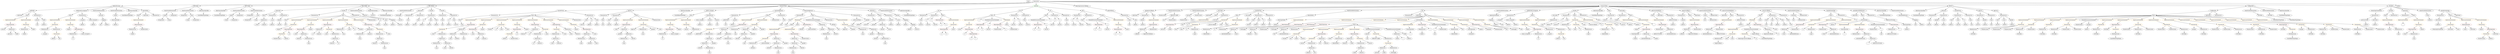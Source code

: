 strict digraph {
	graph [bb="0,0,32584,828"];
	node [label="\N"];
	Enter	[height=0.5,
		pos="13361,810",
		width=0.83628];
	IndexAccess_Unnamed_1	[color=black,
		height=0.5,
		label=IndexAccess,
		pos="4793.1,378",
		width=1.6402];
	MemberAccess_Unnamed_3	[color=black,
		height=0.5,
		label=MemberAccess,
		pos="4664.1,306",
		width=1.9174];
	IndexAccess_Unnamed_1 -> MemberAccess_Unnamed_3	[pos="e,4692.9,322.64 4765.1,361.81 4746.9,351.95 4723,338.96 4703,328.1"];
	Identifier_balances_1	[color=black,
		height=0.5,
		label=balances,
		pos="4794.1,306",
		width=1.1828];
	IndexAccess_Unnamed_1 -> Identifier_balances_1	[pos="e,4793.8,324.1 4793.3,359.7 4793.4,352.41 4793.6,343.73 4793.7,335.54"];
	BinaryOperation_Unnamed_35	[color=brown,
		height=0.5,
		label=BinaryOperation,
		pos="16757,450",
		width=1.9867];
	BooleanLiteral_Unnamed_10	[color=black,
		height=0.5,
		label=BooleanLiteral,
		pos="15969,378",
		width=1.7788];
	BinaryOperation_Unnamed_35 -> BooleanLiteral_Unnamed_10	[pos="e,16015,390.92 16706,436.95 16696,435.03 16687,433.26 16677,432 16397,394.51 16322,436.21 16042,396 16037,395.24 16031,394.29 16026,\
393.23"];
	IndexAccess_Unnamed_38	[color=black,
		height=0.5,
		label=IndexAccess,
		pos="16110,378",
		width=1.6402];
	BinaryOperation_Unnamed_35 -> IndexAccess_Unnamed_38	[pos="e,16153,390.84 16706,437.07 16696,435.13 16687,433.33 16677,432 16457,400.82 16398,431.1 16178,396 16173,395.25 16169,394.34 16164,\
393.34"];
	ElementaryTypeName_bool_1	[color=black,
		height=0.5,
		label=bool,
		pos="25741,450",
		width=0.76697];
	FunctionDefinition_transferFrom_1	[color=black,
		height=0.5,
		label=transferFrom,
		pos="7212.1,666",
		width=1.6402];
	ParameterList_Unnamed_29	[color=black,
		height=0.5,
		label=ParameterList,
		pos="6379.1,594",
		width=1.7095];
	FunctionDefinition_transferFrom_1 -> ParameterList_Unnamed_29	[pos="e,6437.8,599.93 7155.8,660.27 7008.3,647.88 6610.8,614.47 6449,600.88"];
	Block_Unnamed_10	[color=black,
		height=0.5,
		label=Block,
		pos="6873.1,594",
		width=0.90558];
	FunctionDefinition_transferFrom_1 -> Block_Unnamed_10	[pos="e,6903.1,601.2 7164.2,655.12 7097.4,641.32 6977.2,616.5 6914.2,603.49"];
	ParameterList_Unnamed_28	[color=black,
		height=0.5,
		label=ParameterList,
		pos="7591.1,594",
		width=1.7095];
	FunctionDefinition_transferFrom_1 -> ParameterList_Unnamed_28	[pos="e,7540,604.43 7261.6,655.85 7330.2,643.18 7454.2,620.29 7528.9,606.48"];
	FunctionCall_Unnamed_28	[color=orange,
		height=0.5,
		label=FunctionCall,
		pos="326.09,450",
		width=1.6125];
	MemberAccess_Unnamed_29	[color=black,
		height=0.5,
		label=MemberAccess,
		pos="317.09,378",
		width=1.9174];
	FunctionCall_Unnamed_28 -> MemberAccess_Unnamed_29	[pos="e,319.29,396.1 323.87,431.7 322.92,424.32 321.79,415.52 320.72,407.25"];
	Identifier_wallet	[color=black,
		height=0.5,
		label=wallet,
		pos="436.09,378",
		width=0.87786];
	FunctionCall_Unnamed_28 -> Identifier_wallet	[pos="e,415.54,392.08 350.78,433.29 367.09,422.91 388.57,409.24 405.89,398.22"];
	VariableDeclaration_decimals	[color=black,
		height=0.5,
		label=decimals,
		pos="15485,594",
		width=1.1967];
	NumberLiteral_Unnamed_9	[color=black,
		height=0.5,
		label=NumberLiteral,
		pos="15413,522",
		width=1.765];
	VariableDeclaration_decimals -> NumberLiteral_Unnamed_9	[pos="e,15430,539.8 15469,577.12 15460,568.42 15449,557.45 15438,547.66"];
	ElementaryTypeName_uint32	[color=black,
		height=0.5,
		label=uint32,
		pos="15528,522",
		width=0.91945];
	VariableDeclaration_decimals -> ElementaryTypeName_uint32	[pos="e,15518,539.31 15495,576.05 15500,567.94 15507,558.04 15512,549.01"];
	Parameter_None_8	[color=black,
		height=0.5,
		label=None,
		pos="14093,522",
		width=0.85014];
	ElementaryTypeName_uint256_21	[color=black,
		height=0.5,
		label=uint256,
		pos="14147,450",
		width=1.0442];
	Parameter_None_8 -> ElementaryTypeName_uint256_21	[pos="e,14135,467.31 14105,505.12 14112,496.56 14120,485.8 14128,476.13"];
	FunctionCall_Unnamed_25	[color=orange,
		height=0.5,
		label=FunctionCall,
		pos="8860.1,450",
		width=1.6125];
	Identifier_amount	[color=black,
		height=0.5,
		label=amount,
		pos="8860.1,378",
		width=1.0581];
	FunctionCall_Unnamed_25 -> Identifier_amount	[pos="e,8860.1,396.1 8860.1,431.7 8860.1,424.41 8860.1,415.73 8860.1,407.54"];
	MemberAccess_Unnamed_22	[color=black,
		height=0.5,
		label=MemberAccess,
		pos="8985.1,378",
		width=1.9174];
	FunctionCall_Unnamed_25 -> MemberAccess_Unnamed_22	[pos="e,8956.7,394.89 8887.2,433.81 8904.6,424.06 8927.5,411.26 8946.7,400.48"];
	Identifier_require_2	[color=black,
		height=0.5,
		label=require,
		pos="3579.1,378",
		width=1.0026];
	Identifier_b_1	[color=black,
		height=0.5,
		label=b,
		pos="12511,306",
		width=0.75];
	Parameter_b_2	[color=black,
		height=0.5,
		label=b,
		pos="12022,522",
		width=0.75];
	ElementaryTypeName_uint256_17	[color=black,
		height=0.5,
		label=uint256,
		pos="12038,450",
		width=1.0442];
	Parameter_b_2 -> ElementaryTypeName_uint256_17	[pos="e,12034,468.1 12026,503.7 12028,496.32 12030,487.52 12032,479.25"];
	ElementaryTypeName_bool_8	[color=black,
		height=0.5,
		label=bool,
		pos="22250,522",
		width=0.76697];
	Identifier_receiver	[color=black,
		height=0.5,
		label=receiver,
		pos="8867.1,306",
		width=1.0996];
	Identifier__from_4	[color=black,
		height=0.5,
		label=_from,
		pos="5788.1,234",
		width=0.93331];
	FunctionDefinition_approve_1	[color=black,
		height=0.5,
		label=approve,
		pos="8049.1,666",
		width=1.1412];
	ParameterList_Unnamed_31	[color=black,
		height=0.5,
		label=ParameterList,
		pos="7812.1,594",
		width=1.7095];
	FunctionDefinition_approve_1 -> ParameterList_Unnamed_31	[pos="e,7854.2,607.43 8015.6,655.12 7976.5,643.56 7911.2,624.28 7865.1,610.67"];
	ParameterList_Unnamed_30	[color=black,
		height=0.5,
		label=ParameterList,
		pos="7973.1,594",
		width=1.7095];
	FunctionDefinition_approve_1 -> ParameterList_Unnamed_30	[pos="e,7991,611.47 8032.2,649.46 8022.6,640.57 8010.2,629.21 7999.3,619.16"];
	Block_Unnamed_11	[color=black,
		height=0.5,
		label=Block,
		pos="8222.1,594",
		width=0.90558];
	FunctionDefinition_approve_1 -> Block_Unnamed_11	[pos="e,8196.3,605.44 8078.4,653.13 8108,641.16 8153.7,622.66 8185.6,609.76"];
	stringLiteral_Unnamed	[color=black,
		height=0.5,
		label=stringLiteral,
		pos="3178.1,522",
		width=1.5016];
	ParameterList_Unnamed_13	[color=black,
		height=0.5,
		label=ParameterList,
		pos="25855,594",
		width=1.7095];
	Parameter_value_2	[color=black,
		height=0.5,
		label=value,
		pos="25825,522",
		width=0.82242];
	ParameterList_Unnamed_13 -> Parameter_value_2	[pos="e,25832,539.62 25848,575.7 25844,567.95 25840,558.64 25837,550.02"];
	Parameter_spender_1	[color=black,
		height=0.5,
		label=spender,
		pos="25913,522",
		width=1.1135];
	ParameterList_Unnamed_13 -> Parameter_spender_1	[pos="e,25900,539.31 25869,576.05 25876,567.68 25885,557.4 25892,548.13"];
	ExpressionStatement_Unnamed_66	[color=orange,
		height=0.5,
		label=ExpressionStatement,
		pos="26435,522",
		width=2.458];
	FunctionCall_Unnamed_55	[color=orange,
		height=0.5,
		label=FunctionCall,
		pos="26395,450",
		width=1.6125];
	ExpressionStatement_Unnamed_66 -> FunctionCall_Unnamed_55	[pos="e,26405,468.1 26425,503.7 26421,495.9 26415,486.51 26410,477.83"];
	BinaryOperation_Unnamed_21	[color=brown,
		height=0.5,
		label=BinaryOperation,
		pos="6925.1,450",
		width=1.9867];
	IndexAccess_Unnamed_11	[color=black,
		height=0.5,
		label=IndexAccess,
		pos="6925.1,378",
		width=1.6402];
	BinaryOperation_Unnamed_21 -> IndexAccess_Unnamed_11	[pos="e,6925.1,396.1 6925.1,431.7 6925.1,424.41 6925.1,415.73 6925.1,407.54"];
	FunctionCall_Unnamed_18	[color=orange,
		height=0.5,
		label=FunctionCall,
		pos="7060.1,378",
		width=1.6125];
	BinaryOperation_Unnamed_21 -> FunctionCall_Unnamed_18	[pos="e,7031.3,393.94 6955.4,433.29 6974.8,423.22 7000.2,410.05 7021.1,399.21"];
	Identifier_i_1	[color=black,
		height=0.5,
		label=i,
		pos="18401,306",
		width=0.75];
	FunctionCall_Unnamed_17	[color=orange,
		height=0.5,
		label=FunctionCall,
		pos="7242.1,378",
		width=1.6125];
	MemberAccess_Unnamed_9	[color=black,
		height=0.5,
		label=MemberAccess,
		pos="7220.1,306",
		width=1.9174];
	FunctionCall_Unnamed_17 -> MemberAccess_Unnamed_9	[pos="e,7225.5,324.1 7236.7,359.7 7234.3,352.24 7231.5,343.32 7228.9,334.97"];
	Identifier__value_6	[color=black,
		height=0.5,
		label=_value,
		pos="7342.1,306",
		width=0.96103];
	FunctionCall_Unnamed_17 -> Identifier__value_6	[pos="e,7322.2,320.93 7264.8,361.12 7279.1,351.09 7297.7,338.06 7313.1,327.29"];
	Parameter_from	[color=black,
		height=0.5,
		label=from,
		pos="25476,522",
		width=0.7947];
	ElementaryTypeName_address_11	[color=black,
		height=0.5,
		label=address,
		pos="25466,450",
		width=1.0996];
	Parameter_from -> ElementaryTypeName_address_11	[pos="e,25469,468.1 25474,503.7 25473,496.32 25471,487.52 25470,479.25"];
	ExpressionStatement_Unnamed_50	[color=orange,
		height=0.5,
		label=ExpressionStatement,
		pos="21257,522",
		width=2.458];
	FunctionCall_Unnamed_44	[color=orange,
		height=0.5,
		label=FunctionCall,
		pos="21505,450",
		width=1.6125];
	ExpressionStatement_Unnamed_50 -> FunctionCall_Unnamed_44	[pos="e,21463,462.82 21307,506.83 21349,494.95 21409,478.03 21452,465.94"];
	ElementaryTypeName_address_39	[color=black,
		height=0.5,
		label=address,
		pos="21292,450",
		width=1.0996];
	ElementaryTypeName_address_1	[color=black,
		height=0.5,
		label=address,
		pos="30897,450",
		width=1.0996];
	InheritanceSpecifier_Unnamed_3	[color=black,
		height=0.5,
		label=InheritanceSpecifier,
		pos="8918.1,666",
		width=2.3333];
	UserDefinedTypeName_Unnamed_3	[color=black,
		height=0.5,
		label=UserDefinedTypeName,
		pos="8778.1,594",
		width=2.7214];
	InheritanceSpecifier_Unnamed_3 -> UserDefinedTypeName_Unnamed_3	[pos="e,8810.5,611.23 8886,648.94 8866.6,639.27 8841.8,626.84 8820.8,616.35"];
	Identifier_wallet_4	[color=black,
		height=0.5,
		label=wallet,
		pos="17712,18",
		width=0.87786];
	Identifier_value	[color=black,
		height=0.5,
		label=value,
		pos="20563,378",
		width=0.82242];
	stringLiteral_Unnamed_5	[color=black,
		height=0.5,
		label=stringLiteral,
		pos="2358.1,594",
		width=1.5016];
	BooleanLiteral_Unnamed_5	[color=black,
		height=0.5,
		label=BooleanLiteral,
		pos="22360,522",
		width=1.7788];
	ParameterList_Unnamed_25	[color=black,
		height=0.5,
		label=ParameterList,
		pos="4042.1,594",
		width=1.7095];
	Parameter_None_9	[color=black,
		height=0.5,
		label=None,
		pos="3687.1,522",
		width=0.85014];
	ParameterList_Unnamed_25 -> Parameter_None_9	[pos="e,3710.4,534.01 3984.3,587.4 3920.4,580.26 3814.9,565.66 3727.1,540 3725.1,539.42 3723.1,538.77 3721.1,538.08"];
	IndexAccess_Unnamed_47	[color=black,
		height=0.5,
		label=IndexAccess,
		pos="23302,378",
		width=1.6402];
	Identifier_owner_6	[color=black,
		height=0.5,
		label=owner,
		pos="23302,306",
		width=0.93331];
	IndexAccess_Unnamed_47 -> Identifier_owner_6	[pos="e,23302,324.1 23302,359.7 23302,352.41 23302,343.73 23302,335.54"];
	Identifier_unlockedAddresses_4	[color=black,
		height=0.5,
		label=unlockedAddresses,
		pos="23438,306",
		width=2.3333];
	IndexAccess_Unnamed_47 -> Identifier_unlockedAddresses_4	[pos="e,23407,322.97 23331,361.98 23350,352.11 23376,339.05 23397,328.13"];
	Block_Unnamed_9	[color=black,
		height=0.5,
		label=Block,
		pos="3393.1,594",
		width=0.90558];
	IndexAccess_Unnamed_5	[color=black,
		height=0.5,
		label=IndexAccess,
		pos="3389.1,522",
		width=1.6402];
	Block_Unnamed_9 -> IndexAccess_Unnamed_5	[pos="e,3390.1,540.1 3392.1,575.7 3391.7,568.41 3391.2,559.73 3390.7,551.54"];
	ElementaryTypeName_address_40	[color=black,
		height=0.5,
		label=address,
		pos="16628,450",
		width=1.0996];
	Identifier_require_10	[color=black,
		height=0.5,
		label=require,
		pos="19933,378",
		width=1.0026];
	Parameter_to_3	[color=black,
		height=0.5,
		label=to,
		pos="20382,522",
		width=0.75];
	ElementaryTypeName_address_52	[color=black,
		height=0.5,
		label=address,
		pos="20198,450",
		width=1.0996];
	Parameter_to_3 -> ElementaryTypeName_address_52	[pos="e,20229,461.87 20361,510.59 20356,508.32 20351,506.01 20346,504 20341,501.86 20281,480.63 20239,465.7"];
	ElementaryTypeName_address_36	[color=black,
		height=0.5,
		label=address,
		pos="1046.1,450",
		width=1.0996];
	UserDefinedTypeName_Unnamed	[color=black,
		height=0.5,
		label=UserDefinedTypeName,
		pos="25050,594",
		width=2.7214];
	FunctionDefinition_deregisterCallback	[color=black,
		height=0.5,
		label=deregisterCallback,
		pos="14970,666",
		width=2.1947];
	ModifierInvocation_onlyOwner_9	[color=black,
		height=0.5,
		label=onlyOwner,
		pos="14783,594",
		width=1.4323];
	FunctionDefinition_deregisterCallback -> ModifierInvocation_onlyOwner_9	[pos="e,14817,607.83 14930,650.15 14900,638.92 14859,623.48 14828,611.79"];
	ParameterList_Unnamed_57	[color=black,
		height=0.5,
		label=ParameterList,
		pos="14914,594",
		width=1.7095];
	FunctionDefinition_deregisterCallback -> ParameterList_Unnamed_57	[pos="e,14928,611.79 14957,648.05 14950,639.8 14942,629.7 14935,620.54"];
	Block_Unnamed_33	[color=black,
		height=0.5,
		label=Block,
		pos="15026,594",
		width=0.90558];
	FunctionDefinition_deregisterCallback -> Block_Unnamed_33	[pos="e,15013,610.83 14984,648.05 14990,639.56 14999,629.11 15006,619.73"];
	StateVariableDeclaration_Unnamed_6	[color=black,
		height=0.5,
		label=StateVariableDeclaration,
		pos="15304,666",
		width=2.8184];
	NumberLiteral_Unnamed_8	[color=black,
		height=0.5,
		label=NumberLiteral,
		pos="15140,594",
		width=1.765];
	StateVariableDeclaration_Unnamed_6 -> NumberLiteral_Unnamed_8	[pos="e,15174,609.56 15266,648.94 15242,638.56 15210,624.99 15185,614.06"];
	VariableDeclaration_PERCENT_RATE	[color=black,
		height=0.5,
		label=PERCENT_RATE,
		pos="15304,594",
		width=2.2778];
	StateVariableDeclaration_Unnamed_6 -> VariableDeclaration_PERCENT_RATE	[pos="e,15304,612.1 15304,647.7 15304,640.41 15304,631.73 15304,623.54"];
	MemberAccess_Unnamed_46	[color=black,
		height=0.5,
		label=MemberAccess,
		pos="20959,378",
		width=1.9174];
	Identifier_tokenHolders_2	[color=black,
		height=0.5,
		label=tokenHolders,
		pos="20959,306",
		width=1.6818];
	MemberAccess_Unnamed_46 -> Identifier_tokenHolders_2	[pos="e,20959,324.1 20959,359.7 20959,352.41 20959,343.73 20959,335.54"];
	ExpressionStatement_Unnamed_19	[color=orange,
		height=0.5,
		label=ExpressionStatement,
		pos="6093.1,522",
		width=2.458];
	BinaryOperation_Unnamed_22	[color=brown,
		height=0.5,
		label=BinaryOperation,
		pos="6094.1,450",
		width=1.9867];
	ExpressionStatement_Unnamed_19 -> BinaryOperation_Unnamed_22	[pos="e,6093.8,468.1 6093.3,503.7 6093.4,496.41 6093.6,487.73 6093.7,479.54"];
	ParameterList_Unnamed_34	[color=black,
		height=0.5,
		label=ParameterList,
		pos="9499.1,594",
		width=1.7095];
	Parameter__addedValue	[color=black,
		height=0.5,
		label=_addedValue,
		pos="9376.1,522",
		width=1.6541];
	ParameterList_Unnamed_34 -> Parameter__addedValue	[pos="e,9402.9,538.25 9471.8,577.46 9454.4,567.56 9431.6,554.61 9412.7,543.83"];
	Parameter__spender_2	[color=black,
		height=0.5,
		label=_spender,
		pos="9499.1,522",
		width=1.2521];
	ParameterList_Unnamed_34 -> Parameter__spender_2	[pos="e,9499.1,540.1 9499.1,575.7 9499.1,568.41 9499.1,559.73 9499.1,551.54"];
	FunctionCall_Unnamed_22	[color=orange,
		height=0.5,
		label=FunctionCall,
		pos="9131.1,378",
		width=1.6125];
	Identifier__addedValue	[color=black,
		height=0.5,
		label=_addedValue,
		pos="8984.1,306",
		width=1.6541];
	FunctionCall_Unnamed_22 -> Identifier__addedValue	[pos="e,9015.1,321.78 9100.3,362.33 9078.5,351.95 9049.1,337.94 9025.3,326.61"];
	MemberAccess_Unnamed_17	[color=black,
		height=0.5,
		label=MemberAccess,
		pos="9131.1,306",
		width=1.9174];
	FunctionCall_Unnamed_22 -> MemberAccess_Unnamed_17	[pos="e,9131.1,324.1 9131.1,359.7 9131.1,352.41 9131.1,343.73 9131.1,335.54"];
	ExpressionStatement_Unnamed_6	[color=orange,
		height=0.5,
		label=ExpressionStatement,
		pos="12584,522",
		width=2.458];
	FunctionCall_Unnamed_4	[color=orange,
		height=0.5,
		label=FunctionCall,
		pos="12570,450",
		width=1.6125];
	ExpressionStatement_Unnamed_6 -> FunctionCall_Unnamed_4	[pos="e,12574,468.1 12581,503.7 12579,496.32 12577,487.52 12576,479.25"];
	MemberAccess_Unnamed_50	[color=black,
		height=0.5,
		label=MemberAccess,
		pos="15746,378",
		width=1.9174];
	Identifier_tokenHolders_3	[color=black,
		height=0.5,
		label=tokenHolders,
		pos="15746,306",
		width=1.6818];
	MemberAccess_Unnamed_50 -> Identifier_tokenHolders_3	[pos="e,15746,324.1 15746,359.7 15746,352.41 15746,343.73 15746,335.54"];
	FunctionCall_Unnamed_50	[color=orange,
		height=0.5,
		label=FunctionCall,
		pos="15941,522",
		width=1.6125];
	Identifier_to_6	[color=black,
		height=0.5,
		label=to,
		pos="15487,450",
		width=0.75];
	FunctionCall_Unnamed_50 -> Identifier_to_6	[pos="e,15508,462.13 15899,509.26 15891,507.29 15882,505.42 15874,504 15720,476.64 15674,510.08 15523,468 15521,467.55 15520,467.03 15518,\
466.46"];
	FunctionCall_Unnamed_51	[color=orange,
		height=0.5,
		label=FunctionCall,
		pos="15590,450",
		width=1.6125];
	FunctionCall_Unnamed_50 -> FunctionCall_Unnamed_51	[pos="e,15640,459.37 15898,509.62 15890,507.66 15882,505.7 15874,504 15798,487.21 15709,471.22 15651,461.28"];
	Identifier_processCallback_1	[color=black,
		height=0.5,
		label=processCallback,
		pos="15775,450",
		width=2.0145];
	FunctionCall_Unnamed_50 -> Identifier_processCallback_1	[pos="e,15811,466.06 15908,507 15883,496.54 15849,482.11 15821,470.51"];
	Identifier_from_1	[color=black,
		height=0.5,
		label=from,
		pos="15894,450",
		width=0.7947];
	FunctionCall_Unnamed_50 -> Identifier_from_1	[pos="e,15905,466.83 15930,504.05 15924,495.73 15917,485.54 15911,476.32"];
	Identifier_value_3	[color=black,
		height=0.5,
		label=value,
		pos="15970,450",
		width=0.82242];
	FunctionCall_Unnamed_50 -> Identifier_value_3	[pos="e,15963,467.62 15948,503.7 15951,495.95 15955,486.64 15959,478.02"];
	ElementaryTypeName_bool_3	[color=black,
		height=0.5,
		label=bool,
		pos="3685.1,450",
		width=0.76697];
	Parameter_None_9 -> ElementaryTypeName_bool_3	[pos="e,3685.6,468.1 3686.6,503.7 3686.4,496.41 3686.1,487.73 3685.9,479.54"];
	Parameter_None_16	[color=black,
		height=0.5,
		label=None,
		pos="16543,522",
		width=0.85014];
	ElementaryTypeName_bool_14	[color=black,
		height=0.5,
		label=bool,
		pos="16543,450",
		width=0.76697];
	Parameter_None_16 -> ElementaryTypeName_bool_14	[pos="e,16543,468.1 16543,503.7 16543,496.41 16543,487.73 16543,479.54"];
	BinaryOperation_Unnamed_8	[color=brown,
		height=0.5,
		label=BinaryOperation,
		pos="13482,450",
		width=1.9867];
	Identifier_b_2	[color=black,
		height=0.5,
		label=b,
		pos="13427,378",
		width=0.75];
	BinaryOperation_Unnamed_8 -> Identifier_b_2	[pos="e,13439,394.36 13469,432.05 13462,423.44 13454,412.81 13446,403.33"];
	Identifier_a_3	[color=black,
		height=0.5,
		label=a,
		pos="13499,378",
		width=0.75];
	BinaryOperation_Unnamed_8 -> Identifier_a_3	[pos="e,13495,396.1 13486,431.7 13488,424.32 13490,415.52 13492,407.25"];
	Identifier_balances_13	[color=black,
		height=0.5,
		label=balances,
		pos="17082,18",
		width=1.1828];
	Parameter_value_4	[color=black,
		height=0.5,
		label=value,
		pos="16317,522",
		width=0.82242];
	ElementaryTypeName_uint256_33	[color=black,
		height=0.5,
		label=uint256,
		pos="16266,450",
		width=1.0442];
	Parameter_value_4 -> ElementaryTypeName_uint256_33	[pos="e,16278,467.31 16306,505.12 16299,496.64 16292,486.02 16285,476.43"];
	IndexAccess_Unnamed_19	[color=black,
		height=0.5,
		label=IndexAccess,
		pos="11396,522",
		width=1.6402];
	Identifier__spender_2	[color=black,
		height=0.5,
		label=_spender,
		pos="11312,450",
		width=1.2521];
	IndexAccess_Unnamed_19 -> Identifier__spender_2	[pos="e,11331,466.67 11377,504.76 11366,495.62 11352,484.06 11340,474"];
	IndexAccess_Unnamed_20	[color=black,
		height=0.5,
		label=IndexAccess,
		pos="11434,450",
		width=1.6402];
	IndexAccess_Unnamed_19 -> IndexAccess_Unnamed_20	[pos="e,11425,467.79 11405,504.05 11410,496.14 11415,486.54 11420,477.69"];
	ElementaryTypeName_address_38	[color=black,
		height=0.5,
		label=address,
		pos="664.09,234",
		width=1.0996];
	Identifier_addressToUnlock	[color=black,
		height=0.5,
		label=addressToUnlock,
		pos="21652,306",
		width=2.1531];
	BinaryOperation_Unnamed_10	[color=brown,
		height=0.5,
		label=BinaryOperation,
		pos="12211,522",
		width=1.9867];
	Identifier_a_5	[color=black,
		height=0.5,
		label=a,
		pos="12214,450",
		width=0.75];
	BinaryOperation_Unnamed_10 -> Identifier_a_5	[pos="e,12213,468.1 12212,503.7 12212,496.41 12213,487.73 12213,479.54"];
	Identifier_b_4	[color=black,
		height=0.5,
		label=b,
		pos="12286,450",
		width=0.75];
	BinaryOperation_Unnamed_10 -> Identifier_b_4	[pos="e,12271,465.11 12229,504.41 12239,494.97 12252,483.03 12263,472.83"];
	Identifier_i_5	[color=black,
		height=0.5,
		label=i,
		pos="24405,162",
		width=0.75];
	ElementaryTypeName_address_23	[color=black,
		height=0.5,
		label=address,
		pos="7613.1,450",
		width=1.0996];
	MemberAccess_Unnamed_26	[color=black,
		height=0.5,
		label=MemberAccess,
		pos="9714.1,162",
		width=1.9174];
	Identifier_oldValue_1	[color=black,
		height=0.5,
		label=oldValue,
		pos="9714.1,90",
		width=1.2105];
	MemberAccess_Unnamed_26 -> Identifier_oldValue_1	[pos="e,9714.1,108.1 9714.1,143.7 9714.1,136.41 9714.1,127.73 9714.1,119.54"];
	Block_Unnamed_3	[color=black,
		height=0.5,
		label=Block,
		pos="12881,594",
		width=0.90558];
	Block_Unnamed_3 -> ExpressionStatement_Unnamed_6	[pos="e,12640,536.24 12852,586.03 12805,575.1 12714,553.65 12651,538.83"];
	Identifier_c_1	[color=black,
		height=0.5,
		label=c,
		pos="12717,522",
		width=0.75];
	Block_Unnamed_3 -> Identifier_c_1	[pos="e,12739,533.42 12855,582.8 12829,572.39 12788,555.58 12753,540 12752,539.42 12750,538.82 12749,538.21"];
	VariableDeclarationStatement_Unnamed	[color=black,
		height=0.5,
		label=VariableDeclarationStatement,
		pos="12881,522",
		width=3.3174];
	Block_Unnamed_3 -> VariableDeclarationStatement_Unnamed	[pos="e,12881,540.1 12881,575.7 12881,568.41 12881,559.73 12881,551.54"];
	IfStatement_Unnamed	[color=orange,
		height=0.5,
		label=IfStatement,
		pos="13071,522",
		width=1.4739];
	Block_Unnamed_3 -> IfStatement_Unnamed	[pos="e,13036,535.86 12908,583.27 12938,572.02 12989,553.31 13026,539.72"];
	ElementaryTypeName_uint_8	[color=black,
		height=0.5,
		label=uint,
		pos="18706,306",
		width=0.75];
	MemberAccess_Unnamed_63	[color=black,
		height=0.5,
		label=MemberAccess,
		pos="26836,378",
		width=1.9174];
	Identifier_bitzToken_3	[color=black,
		height=0.5,
		label=bitzToken,
		pos="26836,306",
		width=1.3353];
	MemberAccess_Unnamed_63 -> Identifier_bitzToken_3	[pos="e,26836,324.1 26836,359.7 26836,352.41 26836,343.73 26836,335.54"];
	VariableDeclaration_amount_1	[color=black,
		height=0.5,
		label=amount,
		pos="17880,306",
		width=1.0581];
	ElementaryTypeName_uint_9	[color=black,
		height=0.5,
		label=uint,
		pos="17873,234",
		width=0.75];
	VariableDeclaration_amount_1 -> ElementaryTypeName_uint_9	[pos="e,17875,252.1 17878,287.7 17878,280.41 17877,271.73 17876,263.54"];
	Parameter_None_3	[color=black,
		height=0.5,
		label=None,
		pos="25732,522",
		width=0.85014];
	Parameter_None_3 -> ElementaryTypeName_bool_1	[pos="e,25739,468.1 25734,503.7 25735,496.32 25736,487.52 25737,479.25"];
	NumberLiteral_Unnamed_27	[color=black,
		height=0.5,
		label=NumberLiteral,
		pos="28226,378",
		width=1.765];
	ParameterList_Unnamed_2	[color=black,
		height=0.5,
		label=ParameterList,
		pos="31381,594",
		width=1.7095];
	ElementaryTypeName_uint_6	[color=black,
		height=0.5,
		label=uint,
		pos="471.09,450",
		width=0.75];
	ElementaryTypeName_string_2	[color=black,
		height=0.5,
		label=string,
		pos="2408.1,522",
		width=0.864];
	VariableDeclaration_unlockedAddresses	[color=black,
		height=0.5,
		label=unlockedAddresses,
		pos="24826,594",
		width=2.3333];
	Mapping_Unnamed_5	[color=black,
		height=0.5,
		label=Mapping,
		pos="24997,522",
		width=1.2105];
	VariableDeclaration_unlockedAddresses -> Mapping_Unnamed_5	[pos="e,24967,535.41 24864,577.64 24891,566.4 24928,551.16 24956,539.63"];
	VariableDeclaration_locked	[color=black,
		height=0.5,
		label=locked,
		pos="22249,594",
		width=0.98875];
	VariableDeclaration_locked -> ElementaryTypeName_bool_8	[pos="e,22250,540.1 22249,575.7 22249,568.41 22250,559.73 22250,551.54"];
	VariableDeclaration_locked -> BooleanLiteral_Unnamed_5	[pos="e,22335,538.83 22271,579.34 22286,569.53 22308,556.12 22325,544.84"];
	ElementaryTypeName_uint256_14	[color=black,
		height=0.5,
		label=uint256,
		pos="13868,450",
		width=1.0442];
	FunctionDefinition_sub	[color=black,
		height=0.5,
		label=sub,
		pos="12156,666",
		width=0.75];
	ParameterList_Unnamed_21	[color=black,
		height=0.5,
		label=ParameterList,
		pos="11959,594",
		width=1.7095];
	FunctionDefinition_sub -> ParameterList_Unnamed_21	[pos="e,11997,608.57 12133,656.7 12102,645.84 12048,626.54 12008,612.41"];
	ParameterList_Unnamed_20	[color=black,
		height=0.5,
		label=ParameterList,
		pos="12100,594",
		width=1.7095];
	FunctionDefinition_sub -> ParameterList_Unnamed_20	[pos="e,12113,611.63 12144,649.81 12137,641.28 12128,630.4 12121,620.6"];
	Block_Unnamed_6	[color=black,
		height=0.5,
		label=Block,
		pos="12212,594",
		width=0.90558];
	FunctionDefinition_sub -> Block_Unnamed_6	[pos="e,12200,610.64 12168,649.81 12175,640.94 12184,629.55 12193,619.45"];
	Identifier__to_1	[color=black,
		height=0.5,
		label=_to,
		pos="4017.1,306",
		width=0.75];
	Identifier__subtractedValue_1	[color=black,
		height=0.5,
		label=_subtractedValue,
		pos="9877.1,162",
		width=2.0976];
	BinaryOperation_Unnamed_14	[color=brown,
		height=0.5,
		label=BinaryOperation,
		pos="3866.1,378",
		width=1.9867];
	Identifier__value	[color=black,
		height=0.5,
		label=_value,
		pos="3793.1,306",
		width=0.96103];
	BinaryOperation_Unnamed_14 -> Identifier__value	[pos="e,3808.8,322.04 3848.8,360.41 3839.3,351.31 3827.4,339.9 3817,329.96"];
	IndexAccess_Unnamed	[color=black,
		height=0.5,
		label=IndexAccess,
		pos="3905.1,306",
		width=1.6402];
	BinaryOperation_Unnamed_14 -> IndexAccess_Unnamed	[pos="e,3895.6,324.1 3875.7,359.7 3880,351.98 3885.2,342.71 3890,334.11"];
	ParameterList_Unnamed_33	[color=black,
		height=0.5,
		label=ParameterList,
		pos="11283,594",
		width=1.7095];
	Parameter_None_12	[color=black,
		height=0.5,
		label=None,
		pos="11288,522",
		width=0.85014];
	ParameterList_Unnamed_33 -> Parameter_None_12	[pos="e,11287,540.1 11284,575.7 11285,568.41 11285,559.73 11286,551.54"];
	Parameter_percent	[color=black,
		height=0.5,
		label=percent,
		pos="471.09,522",
		width=1.0581];
	Parameter_percent -> ElementaryTypeName_uint_6	[pos="e,471.09,468.1 471.09,503.7 471.09,496.41 471.09,487.73 471.09,479.54"];
	Identifier_msg_21	[color=black,
		height=0.5,
		label=msg,
		pos="20113,450",
		width=0.75];
	ExpressionStatement_Unnamed_63	[color=orange,
		height=0.5,
		label=ExpressionStatement,
		pos="15026,522",
		width=2.458];
	BinaryOperation_Unnamed_50	[color=brown,
		height=0.5,
		label=BinaryOperation,
		pos="15017,450",
		width=1.9867];
	ExpressionStatement_Unnamed_63 -> BinaryOperation_Unnamed_50	[pos="e,15019,468.1 15024,503.7 15023,496.32 15022,487.52 15021,479.25"];
	ModifierInvocation_onlyOwner_1	[color=black,
		height=0.5,
		label=onlyOwner,
		pos="240.09,594",
		width=1.4323];
	ElementaryTypeName_bool_10	[color=black,
		height=0.5,
		label=bool,
		pos="24997,450",
		width=0.76697];
	Mapping_Unnamed_5 -> ElementaryTypeName_bool_10	[pos="e,24997,468.1 24997,503.7 24997,496.41 24997,487.73 24997,479.54"];
	ElementaryTypeName_address_42	[color=black,
		height=0.5,
		label=address,
		pos="25082,450",
		width=1.0996];
	Mapping_Unnamed_5 -> ElementaryTypeName_address_42	[pos="e,25064,466.25 25016,505.46 25027,496.07 25042,483.92 25055,473.48"];
	FunctionCall_Unnamed_66	[color=orange,
		height=0.5,
		label=FunctionCall,
		pos="26989,450",
		width=1.6125];
	FunctionCall_Unnamed_66 -> MemberAccess_Unnamed_63	[pos="e,26869,394.21 26957,434.5 26935,424.19 26904,410.23 26880,398.89"];
	NumberLiteral_Unnamed_31	[color=black,
		height=0.5,
		label=NumberLiteral,
		pos="26987,378",
		width=1.765];
	FunctionCall_Unnamed_66 -> NumberLiteral_Unnamed_31	[pos="e,26988,396.1 26989,431.7 26988,424.41 26988,415.73 26988,407.54"];
	NumberLiteral_Unnamed_32	[color=black,
		height=0.5,
		label=NumberLiteral,
		pos="27132,378",
		width=1.765];
	FunctionCall_Unnamed_66 -> NumberLiteral_Unnamed_32	[pos="e,27101,394.14 27019,434.33 27040,424.1 27068,410.34 27091,399.1"];
	EventDefinition_OwnershipTransferred	[color=black,
		height=0.5,
		label=OwnershipTransferred,
		pos="30994,666",
		width=2.6243];
	ParameterList_Unnamed	[color=black,
		height=0.5,
		label=ParameterList,
		pos="30994,594",
		width=1.7095];
	EventDefinition_OwnershipTransferred -> ParameterList_Unnamed	[pos="e,30994,612.1 30994,647.7 30994,640.41 30994,631.73 30994,623.54"];
	MemberAccess_Unnamed_7	[color=black,
		height=0.5,
		label=MemberAccess,
		pos="4385.1,378",
		width=1.9174];
	Identifier_msg_5	[color=black,
		height=0.5,
		label=msg,
		pos="4436.1,306",
		width=0.75];
	MemberAccess_Unnamed_7 -> Identifier_msg_5	[pos="e,4424.9,322.36 4397.4,360.05 4403.6,351.53 4411.3,341.03 4418.1,331.63"];
	VariableDeclaration_value_1	[color=black,
		height=0.5,
		label=value,
		pos="26091,522",
		width=0.82242];
	ElementaryTypeName_uint256_7	[color=black,
		height=0.5,
		label=uint256,
		pos="26087,450",
		width=1.0442];
	VariableDeclaration_value_1 -> ElementaryTypeName_uint256_7	[pos="e,26088,468.1 26090,503.7 26090,496.41 26089,487.73 26089,479.54"];
	NumberLiteral_Unnamed_1	[color=black,
		height=0.5,
		label=NumberLiteral,
		pos="12961,378",
		width=1.765];
	IndexAccess_Unnamed_29	[color=black,
		height=0.5,
		label=IndexAccess,
		pos="10274,234",
		width=1.6402];
	IndexAccess_Unnamed_30	[color=black,
		height=0.5,
		label=IndexAccess,
		pos="10274,162",
		width=1.6402];
	IndexAccess_Unnamed_29 -> IndexAccess_Unnamed_30	[pos="e,10274,180.1 10274,215.7 10274,208.41 10274,199.73 10274,191.54"];
	Identifier__spender_8	[color=black,
		height=0.5,
		label=_spender,
		pos="10396,162",
		width=1.2521];
	IndexAccess_Unnamed_29 -> Identifier__spender_8	[pos="e,10371,177.37 10301,217.64 10319,207.47 10342,194.04 10361,183.03"];
	Identifier_msg	[color=black,
		height=0.5,
		label=msg,
		pos="31313,306",
		width=0.75];
	ElementaryTypeName_string	[color=black,
		height=0.5,
		label=string,
		pos="3281.1,522",
		width=0.864];
	NumberLiteral_Unnamed	[color=black,
		height=0.5,
		label=NumberLiteral,
		pos="32345,234",
		width=1.765];
	ParameterList_Unnamed_56	[color=black,
		height=0.5,
		label=ParameterList,
		pos="21930,594",
		width=1.7095];
	Parameter_callback	[color=black,
		height=0.5,
		label=callback,
		pos="21968,522",
		width=1.1412];
	ParameterList_Unnamed_56 -> Parameter_callback	[pos="e,21959,539.79 21939,576.05 21944,568.14 21949,558.54 21954,549.69"];
	ElementaryTypeName_uint256_20	[color=black,
		height=0.5,
		label=uint256,
		pos="14054,450",
		width=1.0442];
	VariableDeclarationStatement_Unnamed_2	[color=black,
		height=0.5,
		label=VariableDeclarationStatement,
		pos="14261,522",
		width=3.3174];
	BinaryOperation_Unnamed_11	[color=brown,
		height=0.5,
		label=BinaryOperation,
		pos="14274,450",
		width=1.9867];
	VariableDeclarationStatement_Unnamed_2 -> BinaryOperation_Unnamed_11	[pos="e,14271,468.1 14264,503.7 14266,496.32 14267,487.52 14269,479.25"];
	VariableDeclaration_c_2	[color=black,
		height=0.5,
		label=c,
		pos="14391,450",
		width=0.75];
	VariableDeclarationStatement_Unnamed_2 -> VariableDeclaration_c_2	[pos="e,14371,461.96 14292,504.23 14313,493.07 14340,478.48 14361,467.4"];
	BinaryOperation_Unnamed_48	[color=brown,
		height=0.5,
		label=BinaryOperation,
		pos="15243,450",
		width=1.9867];
	Identifier_newLock	[color=black,
		height=0.5,
		label=newLock,
		pos="15144,378",
		width=1.2521];
	BinaryOperation_Unnamed_48 -> Identifier_newLock	[pos="e,15165,394.11 15220,432.59 15206,423.04 15189,410.9 15175,400.58"];
	Identifier_locked_1	[color=black,
		height=0.5,
		label=locked,
		pos="15243,378",
		width=0.98875];
	BinaryOperation_Unnamed_48 -> Identifier_locked_1	[pos="e,15243,396.1 15243,431.7 15243,424.41 15243,415.73 15243,407.54"];
	Parameter__value_1	[color=black,
		height=0.5,
		label=_value,
		pos="7551.1,522",
		width=0.96103];
	ElementaryTypeName_uint256_28	[color=black,
		height=0.5,
		label=uint256,
		pos="7518.1,450",
		width=1.0442];
	Parameter__value_1 -> ElementaryTypeName_uint256_28	[pos="e,7526,467.79 7543.1,504.05 7539.4,496.23 7534.9,486.75 7530.8,477.98"];
	ElementaryTypeName_bool_4	[color=black,
		height=0.5,
		label=bool,
		pos="5977.1,450",
		width=0.76697];
	FunctionCall_Unnamed_8	[color=orange,
		height=0.5,
		label=FunctionCall,
		pos="3606.1,306",
		width=1.6125];
	NumberLiteral_Unnamed_3	[color=black,
		height=0.5,
		label=NumberLiteral,
		pos="3545.1,234",
		width=1.765];
	FunctionCall_Unnamed_8 -> NumberLiteral_Unnamed_3	[pos="e,3559.9,251.96 3591.6,288.41 3584.4,280.08 3575.4,269.8 3567.3,260.49"];
	ElementaryTypeName_address_18	[color=black,
		height=0.5,
		label=address,
		pos="3666.1,234",
		width=1.0996];
	FunctionCall_Unnamed_8 -> ElementaryTypeName_address_18	[pos="e,3652.4,250.99 3620.3,288.41 3627.7,279.83 3636.8,269.19 3644.9,259.67"];
	Parameter_None_7	[color=black,
		height=0.5,
		label=None,
		pos="11946,522",
		width=0.85014];
	ParameterList_Unnamed_21 -> Parameter_None_7	[pos="e,11949,540.1 11956,575.7 11955,568.32 11953,559.52 11951,551.25"];
	BinaryOperation_Unnamed_47	[color=brown,
		height=0.5,
		label=BinaryOperation,
		pos="24282,378",
		width=1.9867];
	BooleanLiteral_Unnamed_16	[color=black,
		height=0.5,
		label=BooleanLiteral,
		pos="24249,306",
		width=1.7788];
	BinaryOperation_Unnamed_47 -> BooleanLiteral_Unnamed_16	[pos="e,24257,324.1 24274,359.7 24270,352.07 24266,342.92 24262,334.4"];
	IndexAccess_Unnamed_50	[color=black,
		height=0.5,
		label=IndexAccess,
		pos="24390,306",
		width=1.6402];
	BinaryOperation_Unnamed_47 -> IndexAccess_Unnamed_50	[pos="e,24366,322.67 24307,360.76 24322,351.27 24340,339.15 24356,328.82"];
	FunctionDefinition_balanceOf_1	[color=black,
		height=0.5,
		label=balanceOf,
		pos="3575.1,666",
		width=1.3491];
	FunctionDefinition_balanceOf_1 -> Block_Unnamed_9	[pos="e,3418.6,605.74 3541.4,652.68 3512.7,642.13 3470.6,626.42 3434.1,612 3432.4,611.32 3430.6,610.62 3428.8,609.9"];
	ParameterList_Unnamed_26	[color=black,
		height=0.5,
		label=ParameterList,
		pos="3505.1,594",
		width=1.7095];
	FunctionDefinition_balanceOf_1 -> ParameterList_Unnamed_26	[pos="e,3521.7,611.63 3558.9,648.76 3550.2,640.14 3539.5,629.36 3529.8,619.73"];
	ParameterList_Unnamed_27	[color=black,
		height=0.5,
		label=ParameterList,
		pos="3646.1,594",
		width=1.7095];
	FunctionDefinition_balanceOf_1 -> ParameterList_Unnamed_27	[pos="e,3629.2,611.63 3591.6,648.76 3600.4,640.06 3611.5,629.15 3621.3,619.43"];
	IndexAccess_Unnamed_43	[color=black,
		height=0.5,
		label=IndexAccess,
		pos="17635,234",
		width=1.6402];
	Identifier_balances_14	[color=black,
		height=0.5,
		label=balances,
		pos="17570,162",
		width=1.1828];
	IndexAccess_Unnamed_43 -> Identifier_balances_14	[pos="e,17585,178.99 17620,216.41 17612,207.74 17602,196.97 17593,187.38"];
	Identifier_wallet_3	[color=black,
		height=0.5,
		label=wallet,
		pos="17662,162",
		width=0.87786];
	IndexAccess_Unnamed_43 -> Identifier_wallet_3	[pos="e,17655,180.1 17642,215.7 17645,208.15 17648,199.12 17651,190.68"];
	ParameterList_Unnamed_4	[color=black,
		height=0.5,
		label=ParameterList,
		pos="5291.1,594",
		width=1.7095];
	Parameter_who	[color=black,
		height=0.5,
		label=who,
		pos="5281.1,522",
		width=0.75];
	ParameterList_Unnamed_4 -> Parameter_who	[pos="e,5283.5,540.1 5288.6,575.7 5287.6,568.32 5286.3,559.52 5285.1,551.25"];
	ParameterList_Unnamed_7	[color=black,
		height=0.5,
		label=ParameterList,
		pos="5714.1,594",
		width=1.7095];
	Parameter_None_1	[color=black,
		height=0.5,
		label=None,
		pos="5714.1,522",
		width=0.85014];
	ParameterList_Unnamed_7 -> Parameter_None_1	[pos="e,5714.1,540.1 5714.1,575.7 5714.1,568.41 5714.1,559.73 5714.1,551.54"];
	Block_Unnamed_13	[color=black,
		height=0.5,
		label=Block,
		pos="9906.1,594",
		width=0.90558];
	ExpressionStatement_Unnamed_23	[color=orange,
		height=0.5,
		label=ExpressionStatement,
		pos="9651.1,522",
		width=2.458];
	Block_Unnamed_13 -> ExpressionStatement_Unnamed_23	[pos="e,9702.2,537.02 9877.3,585.11 9837.7,574.22 9765.2,554.33 9713,539.99"];
	ExpressionStatement_Unnamed_24	[color=orange,
		height=0.5,
		label=ExpressionStatement,
		pos="9846.1,522",
		width=2.458];
	Block_Unnamed_13 -> ExpressionStatement_Unnamed_24	[pos="e,9860.6,539.96 9892.8,577.46 9885.5,568.95 9876.3,558.19 9867.9,548.48"];
	BooleanLiteral_Unnamed_3	[color=black,
		height=0.5,
		label=BooleanLiteral,
		pos="10017,522",
		width=1.7788];
	Block_Unnamed_13 -> BooleanLiteral_Unnamed_3	[pos="e,9992,538.8 9927,579.83 9942.5,570.01 9964.2,556.36 9982.4,544.91"];
	ElementaryTypeName_address_3	[color=black,
		height=0.5,
		label=address,
		pos="31795,450",
		width=1.0996];
	ExpressionStatement_Unnamed_15	[color=orange,
		height=0.5,
		label=ExpressionStatement,
		pos="6288.1,522",
		width=2.458];
	FunctionCall_Unnamed_15	[color=orange,
		height=0.5,
		label=FunctionCall,
		pos="6242.1,450",
		width=1.6125];
	ExpressionStatement_Unnamed_15 -> FunctionCall_Unnamed_15	[pos="e,6253.3,468.1 6276.7,503.7 6271.5,495.81 6265.3,486.3 6259.5,477.55"];
	ElementaryTypeName_uint256_30	[color=black,
		height=0.5,
		label=uint256,
		pos="11211,450",
		width=1.0442];
	Parameter_None_12 -> ElementaryTypeName_uint256_30	[pos="e,11228,466.46 11272,506.5 11262,497.09 11248,484.63 11236,473.9"];
	Identifier_i_4	[color=black,
		height=0.5,
		label=i,
		pos="24105,306",
		width=0.75];
	Block_Unnamed_34	[color=black,
		height=0.5,
		label=Block,
		pos="22966,594",
		width=0.90558];
	IfStatement_Unnamed_2	[color=orange,
		height=0.5,
		label=IfStatement,
		pos="22864,522",
		width=1.4739];
	Block_Unnamed_34 -> IfStatement_Unnamed_2	[pos="e,22887,538.65 22946,579.5 22932,569.74 22913,556.33 22896,545.02"];
	Identifier_result_1	[color=black,
		height=0.5,
		label=result,
		pos="22966,522",
		width=0.85014];
	Block_Unnamed_34 -> Identifier_result_1	[pos="e,22966,540.1 22966,575.7 22966,568.41 22966,559.73 22966,551.54"];
	NumberLiteral_Unnamed_28	[color=black,
		height=0.5,
		label=NumberLiteral,
		pos="28371,378",
		width=1.765];
	VariableDeclaration_owner	[color=black,
		height=0.5,
		label=owner,
		pos="31675,594",
		width=0.93331];
	ElementaryTypeName_address	[color=black,
		height=0.5,
		label=address,
		pos="31687,522",
		width=1.0996];
	VariableDeclaration_owner -> ElementaryTypeName_address	[pos="e,31684,540.1 31678,575.7 31679,568.32 31681,559.52 31682,551.25"];
	ExpressionStatement_Unnamed_46	[color=orange,
		height=0.5,
		label=ExpressionStatement,
		pos="17088,378",
		width=2.458];
	FunctionCall_Unnamed_40	[color=orange,
		height=0.5,
		label=FunctionCall,
		pos="16936,306",
		width=1.6125];
	ExpressionStatement_Unnamed_46 -> FunctionCall_Unnamed_40	[pos="e,16968,321.51 17054,361.12 17031,350.75 17002,337.16 16978,326.19"];
	UserDefinedTypeName_Unnamed_10	[color=black,
		height=0.5,
		label=UserDefinedTypeName,
		pos="30042,594",
		width=2.7214];
	VariableDeclaration_allowed	[color=black,
		height=0.5,
		label=allowed,
		pos="11626,594",
		width=1.0858];
	Mapping_Unnamed_1	[color=black,
		height=0.5,
		label=Mapping,
		pos="11745,522",
		width=1.2105];
	VariableDeclaration_allowed -> Mapping_Unnamed_1	[pos="e,11721,537.28 11650,579.17 11667,568.86 11691,554.61 11711,543.05"];
	Parameter__recipient	[color=black,
		height=0.5,
		label=_recipient,
		pos="1046.1,522",
		width=1.3076];
	Parameter__recipient -> ElementaryTypeName_address_36	[pos="e,1046.1,468.1 1046.1,503.7 1046.1,496.41 1046.1,487.73 1046.1,479.54"];
	FunctionCall_Unnamed_52	[color=orange,
		height=0.5,
		label=FunctionCall,
		pos="22790,306",
		width=1.6125];
	Identifier_ReceivingContractCallback	[color=black,
		height=0.5,
		label=ReceivingContractCallback,
		pos="22794,234",
		width=3.1095];
	FunctionCall_Unnamed_52 -> Identifier_ReceivingContractCallback	[pos="e,22793,252.1 22791,287.7 22791,280.41 22792,271.73 22792,263.54"];
	Identifier_to_8	[color=black,
		height=0.5,
		label=to,
		pos="22951,234",
		width=0.75];
	FunctionCall_Unnamed_52 -> Identifier_to_8	[pos="e,22929,245.39 22824,290.97 22849,280.49 22885,265.68 22915,252 22916,251.41 22918,250.81 22919,250.19"];
	Block_Unnamed_22	[color=black,
		height=0.5,
		label=Block,
		pos="17673,450",
		width=0.90558];
	Block_Unnamed_22 -> ExpressionStatement_Unnamed_46	[pos="e,17152,390.74 17641,446.2 17563,439.26 17357,420.08 17186,396 17179,394.96 17171,393.8 17163,392.57"];
	ExpressionStatement_Unnamed_43	[color=orange,
		height=0.5,
		label=ExpressionStatement,
		pos="17283,378",
		width=2.458];
	Block_Unnamed_22 -> ExpressionStatement_Unnamed_43	[pos="e,17348,390.61 17642,443.45 17581,432.56 17445,408.1 17359,392.64"];
	ExpressionStatement_Unnamed_45	[color=orange,
		height=0.5,
		label=ExpressionStatement,
		pos="17478,378",
		width=2.458];
	Block_Unnamed_22 -> ExpressionStatement_Unnamed_45	[pos="e,17521,394.24 17646,439.41 17617,428.81 17569,411.47 17531,398.08"];
	ExpressionStatement_Unnamed_44	[color=orange,
		height=0.5,
		label=ExpressionStatement,
		pos="17673,378",
		width=2.458];
	Block_Unnamed_22 -> ExpressionStatement_Unnamed_44	[pos="e,17673,396.1 17673,431.7 17673,424.41 17673,415.73 17673,407.54"];
	VariableDeclarationStatement_Unnamed_6	[color=black,
		height=0.5,
		label=VariableDeclarationStatement,
		pos="17899,378",
		width=3.3174];
	Block_Unnamed_22 -> VariableDeclarationStatement_Unnamed_6	[pos="e,17848,394.71 17701,440.42 17735,429.93 17793,411.87 17838,398.04"];
	VariableDeclarationStatement_Unnamed_5	[color=black,
		height=0.5,
		label=VariableDeclarationStatement,
		pos="18156,378",
		width=3.3174];
	Block_Unnamed_22 -> VariableDeclarationStatement_Unnamed_5	[pos="e,18072,391.13 17704,444.46 17775,434.17 17951,408.7 18061,392.74"];
	Block_Unnamed_26	[color=black,
		height=0.5,
		label=Block,
		pos="21556,594",
		width=0.90558];
	ExpressionStatement_Unnamed_55	[color=orange,
		height=0.5,
		label=ExpressionStatement,
		pos="21647,522",
		width=2.458];
	Block_Unnamed_26 -> ExpressionStatement_Unnamed_55	[pos="e,21625,539.86 21575,578.83 21587,569.59 21602,557.3 21616,546.61"];
	MemberAccess_Unnamed_58	[color=black,
		height=0.5,
		label=MemberAccess,
		pos="30334,378",
		width=1.9174];
	Identifier_bittToken_6	[color=black,
		height=0.5,
		label=bittToken,
		pos="30334,306",
		width=1.2937];
	MemberAccess_Unnamed_58 -> Identifier_bittToken_6	[pos="e,30334,324.1 30334,359.7 30334,352.41 30334,343.73 30334,335.54"];
	Identifier_super_1	[color=black,
		height=0.5,
		label=super,
		pos="20752,306",
		width=0.864];
	FunctionCall_Unnamed_10	[color=orange,
		height=0.5,
		label=FunctionCall,
		pos="4928.1,378",
		width=1.6125];
	MemberAccess_Unnamed_4	[color=black,
		height=0.5,
		label=MemberAccess,
		pos="4926.1,306",
		width=1.9174];
	FunctionCall_Unnamed_10 -> MemberAccess_Unnamed_4	[pos="e,4926.6,324.1 4927.6,359.7 4927.4,352.41 4927.1,343.73 4926.9,335.54"];
	Identifier__value_1	[color=black,
		height=0.5,
		label=_value,
		pos="5048.1,306",
		width=0.96103];
	FunctionCall_Unnamed_10 -> Identifier__value_1	[pos="e,5025.8,319.98 4954.4,361.64 4972.6,351.06 4996.7,336.95 5016,325.72"];
	ExpressionStatement_Unnamed_7	[color=orange,
		height=0.5,
		label=ExpressionStatement,
		pos="12389,522",
		width=2.458];
	FunctionCall_Unnamed_5	[color=orange,
		height=0.5,
		label=FunctionCall,
		pos="12389,450",
		width=1.6125];
	ExpressionStatement_Unnamed_7 -> FunctionCall_Unnamed_5	[pos="e,12389,468.1 12389,503.7 12389,496.41 12389,487.73 12389,479.54"];
	Parameter_to	[color=black,
		height=0.5,
		label=to,
		pos="5800.1,522",
		width=0.75];
	ElementaryTypeName_address_6	[color=black,
		height=0.5,
		label=address,
		pos="5799.1,450",
		width=1.0996];
	Parameter_to -> ElementaryTypeName_address_6	[pos="e,5799.3,468.1 5799.8,503.7 5799.7,496.41 5799.6,487.73 5799.5,479.54"];
	BinaryOperation_Unnamed_18	[color=brown,
		height=0.5,
		label=BinaryOperation,
		pos="6088.1,378",
		width=1.9867];
	FunctionCall_Unnamed_15 -> BinaryOperation_Unnamed_18	[pos="e,6121.8,394.33 6210.2,434.5 6187.6,424.23 6157,410.33 6132.1,399.01"];
	Identifier_require_5	[color=black,
		height=0.5,
		label=require,
		pos="6214.1,378",
		width=1.0026];
	FunctionCall_Unnamed_15 -> Identifier_require_5	[pos="e,6220.9,396.1 6235.2,431.7 6232.2,424.15 6228.5,415.12 6225.2,406.68"];
	ElementaryTypeName_address_49	[color=black,
		height=0.5,
		label=address,
		pos="21854,450",
		width=1.0996];
	Identifier_unlockedAddresses_6	[color=black,
		height=0.5,
		label=unlockedAddresses,
		pos="22302,306",
		width=2.3333];
	UnaryOperation_Unnamed	[color=black,
		height=0.5,
		label=UnaryOperation,
		pos="19195,378",
		width=1.9452];
	Identifier_initialized	[color=black,
		height=0.5,
		label=initialized,
		pos="19195,306",
		width=1.2382];
	UnaryOperation_Unnamed -> Identifier_initialized	[pos="e,19195,324.1 19195,359.7 19195,352.41 19195,343.73 19195,335.54"];
	ElementaryTypeName_uint_1	[color=black,
		height=0.5,
		label=uint,
		pos="9260.1,450",
		width=0.75];
	ModifierInvocation_onlyOwner_6	[color=black,
		height=0.5,
		label=onlyOwner,
		pos="24210,594",
		width=1.4323];
	ModifierInvocation_notLocked	[color=black,
		height=0.5,
		label=notLocked,
		pos="20294,594",
		width=1.4184];
	MemberAccess_Unnamed_49	[color=black,
		height=0.5,
		label=MemberAccess,
		pos="20268,522",
		width=1.9174];
	ModifierInvocation_notLocked -> MemberAccess_Unnamed_49	[pos="e,20274,540.1 20288,575.7 20285,568.15 20282,559.12 20278,550.68"];
	FunctionDefinition_Configurator	[color=black,
		height=0.5,
		label=Configurator,
		pos="28859,666",
		width=1.6125];
	Block_Unnamed_36	[color=black,
		height=0.5,
		label=Block,
		pos="28125,594",
		width=0.90558];
	FunctionDefinition_Configurator -> Block_Unnamed_36	[pos="e,28157,598.05 28804,659.77 28664,646.39 28295,611.17 28168,599.11"];
	ModifierInvocation_onlyOwner_10	[color=black,
		height=0.5,
		label=onlyOwner,
		pos="28794,594",
		width=1.4323];
	FunctionDefinition_Configurator -> ModifierInvocation_onlyOwner_10	[pos="e,28809,611.47 28844,648.41 28836,639.87 28826,629.28 28817,619.79"];
	ParameterList_Unnamed_60	[color=black,
		height=0.5,
		label=ParameterList,
		pos="28925,594",
		width=1.7095];
	FunctionDefinition_Configurator -> ParameterList_Unnamed_60	[pos="e,28910,611.47 28875,648.41 28883,639.87 28893,629.28 28902,619.79"];
	ElementaryTypeName_uint256_2	[color=black,
		height=0.5,
		label=uint256,
		pos="5894.1,450",
		width=1.0442];
	StateVariableDeclaration_Unnamed_7	[color=black,
		height=0.5,
		label=StateVariableDeclaration,
		pos="15610,666",
		width=2.8184];
	StateVariableDeclaration_Unnamed_7 -> VariableDeclaration_decimals	[pos="e,15510,608.88 15580,648.41 15562,638.2 15539,625.06 15520,614.37"];
	NumberLiteral_Unnamed_10	[color=black,
		height=0.5,
		label=NumberLiteral,
		pos="15610,594",
		width=1.765];
	StateVariableDeclaration_Unnamed_7 -> NumberLiteral_Unnamed_10	[pos="e,15610,612.1 15610,647.7 15610,640.41 15610,631.73 15610,623.54"];
	BinaryOperation_Unnamed_5	[color=brown,
		height=0.5,
		label=BinaryOperation,
		pos="12725,450",
		width=1.9867];
	VariableDeclarationStatement_Unnamed -> BinaryOperation_Unnamed_5	[pos="e,12759,466.27 12844,504.41 12822,494.38 12793,481.54 12770,470.96"];
	VariableDeclaration_c	[color=black,
		height=0.5,
		label=c,
		pos="12842,450",
		width=0.75];
	VariableDeclarationStatement_Unnamed -> VariableDeclaration_c	[pos="e,12851,467.14 12871,503.7 12867,495.67 12862,485.95 12857,477.05"];
	Identifier_bittToken_7	[color=black,
		height=0.5,
		label=bittToken,
		pos="27380,306",
		width=1.2937];
	ExpressionStatement_Unnamed_48	[color=orange,
		height=0.5,
		label=ExpressionStatement,
		pos="19897,522",
		width=2.458];
	FunctionCall_Unnamed_41	[color=orange,
		height=0.5,
		label=FunctionCall,
		pos="19876,450",
		width=1.6125];
	ExpressionStatement_Unnamed_48 -> FunctionCall_Unnamed_41	[pos="e,19881,468.1 19892,503.7 19890,496.24 19887,487.32 19884,478.97"];
	NumberLiteral_Unnamed_21	[color=black,
		height=0.5,
		label=NumberLiteral,
		pos="28931,378",
		width=1.765];
	FunctionDefinition_addWallet	[color=black,
		height=0.5,
		label=addWallet,
		pos="407.09,666",
		width=1.3353];
	FunctionDefinition_addWallet -> ModifierInvocation_onlyOwner_1	[pos="e,272.08,608.41 376.07,652 349.69,640.94 311.56,624.96 282.39,612.73"];
	Block_Unnamed_18	[color=black,
		height=0.5,
		label=Block,
		pos="342.09,594",
		width=0.90558];
	FunctionDefinition_addWallet -> Block_Unnamed_18	[pos="e,356.19,610.19 392.01,648.76 383.66,639.77 373.13,628.42 363.89,618.48"];
	ParameterList_Unnamed_40	[color=black,
		height=0.5,
		label=ParameterList,
		pos="471.09,594",
		width=1.7095];
	FunctionDefinition_addWallet -> ParameterList_Unnamed_40	[pos="e,455.88,611.63 421.93,648.76 429.74,640.23 439.47,629.58 448.22,620.02"];
	ExpressionStatement_Unnamed_9	[color=orange,
		height=0.5,
		label=ExpressionStatement,
		pos="3824.1,522",
		width=2.458];
	FunctionCall_Unnamed_7	[color=orange,
		height=0.5,
		label=FunctionCall,
		pos="3789.1,450",
		width=1.6125];
	ExpressionStatement_Unnamed_9 -> FunctionCall_Unnamed_7	[pos="e,3797.6,468.1 3815.4,503.7 3811.6,496.07 3807,486.92 3802.8,478.4"];
	ElementaryTypeName_bool	[color=black,
		height=0.5,
		label=bool,
		pos="5714.1,450",
		width=0.76697];
	ElementaryTypeName_address_55	[color=black,
		height=0.5,
		label=address,
		pos="21968,450",
		width=1.0996];
	ParameterList_Unnamed_3	[color=black,
		height=0.5,
		label=ParameterList,
		pos="31808,594",
		width=1.7095];
	Parameter_newOwner	[color=black,
		height=0.5,
		label=newOwner,
		pos="31795,522",
		width=1.4046];
	ParameterList_Unnamed_3 -> Parameter_newOwner	[pos="e,31798,540.1 31805,575.7 31804,568.32 31802,559.52 31800,551.25"];
	FunctionCall_Unnamed_2	[color=orange,
		height=0.5,
		label=FunctionCall,
		pos="32406,306",
		width=1.6125];
	FunctionCall_Unnamed_2 -> NumberLiteral_Unnamed	[pos="e,32360,251.96 32392,288.41 32384,280.08 32375,269.8 32367,260.49"];
	ElementaryTypeName_address_4	[color=black,
		height=0.5,
		label=address,
		pos="32466,234",
		width=1.0996];
	FunctionCall_Unnamed_2 -> ElementaryTypeName_address_4	[pos="e,32452,250.99 32420,288.41 32428,279.83 32437,269.19 32445,259.67"];
	ElementaryTypeName_uint256_6	[color=black,
		height=0.5,
		label=uint256,
		pos="25824,450",
		width=1.0442];
	Parameter_value_2 -> ElementaryTypeName_uint256_6	[pos="e,25824,468.1 25825,503.7 25825,496.41 25825,487.73 25824,479.54"];
	Identifier_a_2	[color=black,
		height=0.5,
		label=a,
		pos="12592,234",
		width=0.75];
	MemberAccess_Unnamed_53	[color=black,
		height=0.5,
		label=MemberAccess,
		pos="25786,378",
		width=1.9174];
	Identifier_bittToken_1	[color=black,
		height=0.5,
		label=bittToken,
		pos="25786,306",
		width=1.2937];
	MemberAccess_Unnamed_53 -> Identifier_bittToken_1	[pos="e,25786,324.1 25786,359.7 25786,352.41 25786,343.73 25786,335.54"];
	IndexAccess_Unnamed_4	[color=black,
		height=0.5,
		label=IndexAccess,
		pos="4322.1,234",
		width=1.6402];
	Identifier_balances_4	[color=black,
		height=0.5,
		label=balances,
		pos="4278.1,162",
		width=1.1828];
	IndexAccess_Unnamed_4 -> Identifier_balances_4	[pos="e,4288.6,179.79 4311.4,216.05 4306.4,208.06 4300.3,198.33 4294.7,189.4"];
	Identifier__to_2	[color=black,
		height=0.5,
		label=_to,
		pos="4366.1,162",
		width=0.75];
	IndexAccess_Unnamed_4 -> Identifier__to_2	[pos="e,4356.1,178.83 4332.7,216.05 4338,207.73 4344.4,197.54 4350.2,188.32"];
	Identifier_require_3	[color=black,
		height=0.5,
		label=require,
		pos="3992.1,378",
		width=1.0026];
	Parameter_None_10	[color=black,
		height=0.5,
		label=None,
		pos="5956.1,522",
		width=0.85014];
	ParameterList_Unnamed_29 -> Parameter_None_10	[pos="e,5979.4,534.13 6319.1,589.61 6242.8,584.19 6107.7,570.85 5996.1,540 5994.1,539.45 5992.1,538.83 5990.1,538.15"];
	Identifier_Transfer_1	[color=black,
		height=0.5,
		label=Transfer,
		pos="6310.1,378",
		width=1.1689];
	Identifier_percent	[color=black,
		height=0.5,
		label=percent,
		pos="38.09,378",
		width=1.0581];
	FunctionDefinition_setLocked	[color=black,
		height=0.5,
		label=setLocked,
		pos="15901,666",
		width=1.3769];
	ModifierInvocation_onlyOwner_7	[color=black,
		height=0.5,
		label=onlyOwner,
		pos="15743,594",
		width=1.4323];
	FunctionDefinition_setLocked -> ModifierInvocation_onlyOwner_7	[pos="e,15774,608.81 15871,651.5 15846,640.67 15812,625.34 15785,613.38"];
	Block_Unnamed_29	[color=black,
		height=0.5,
		label=Block,
		pos="15845,594",
		width=0.90558];
	FunctionDefinition_setLocked -> Block_Unnamed_29	[pos="e,15858,610.99 15888,648.41 15881,639.92 15873,629.41 15865,619.96"];
	ParameterList_Unnamed_51	[color=black,
		height=0.5,
		label=ParameterList,
		pos="15957,594",
		width=1.7095];
	FunctionDefinition_setLocked -> ParameterList_Unnamed_51	[pos="e,15944,611.96 15914,648.41 15921,640.16 15929,630.01 15936,620.78"];
	Block_Unnamed_10 -> ExpressionStatement_Unnamed_19	[pos="e,6156.5,534.89 6840.3,591.55 6741.8,586.96 6439.7,571.16 6191.1,540 6183.5,539.04 6175.5,537.91 6167.6,536.68"];
	Block_Unnamed_10 -> ExpressionStatement_Unnamed_15	[pos="e,6352.3,534.74 6840.8,590.2 6762.6,583.26 6556.8,564.08 6386.1,540 6378.7,538.96 6371.1,537.8 6363.5,536.57"];
	ExpressionStatement_Unnamed_20	[color=orange,
		height=0.5,
		label=ExpressionStatement,
		pos="6483.1,522",
		width=2.458];
	Block_Unnamed_10 -> ExpressionStatement_Unnamed_20	[pos="e,6547.8,534.61 6842.2,587.45 6781.5,576.56 6645.2,552.1 6559.1,536.64"];
	ExpressionStatement_Unnamed_14	[color=orange,
		height=0.5,
		label=ExpressionStatement,
		pos="6678.1,522",
		width=2.458];
	Block_Unnamed_10 -> ExpressionStatement_Unnamed_14	[pos="e,6720.5,538.24 6846.4,583.41 6816.9,572.81 6768.5,555.47 6731.2,542.08"];
	ExpressionStatement_Unnamed_18	[color=orange,
		height=0.5,
		label=ExpressionStatement,
		pos="6873.1,522",
		width=2.458];
	Block_Unnamed_10 -> ExpressionStatement_Unnamed_18	[pos="e,6873.1,540.1 6873.1,575.7 6873.1,568.41 6873.1,559.73 6873.1,551.54"];
	ExpressionStatement_Unnamed_17	[color=orange,
		height=0.5,
		label=ExpressionStatement,
		pos="7068.1,522",
		width=2.458];
	Block_Unnamed_10 -> ExpressionStatement_Unnamed_17	[pos="e,7025.6,538.24 6899.8,583.41 6929.3,572.81 6977.6,555.47 7014.9,542.08"];
	ExpressionStatement_Unnamed_16	[color=orange,
		height=0.5,
		label=ExpressionStatement,
		pos="7263.1,522",
		width=2.458];
	Block_Unnamed_10 -> ExpressionStatement_Unnamed_16	[pos="e,7198.4,534.61 6904,587.45 6964.7,576.56 7101,552.1 7187.1,536.64"];
	BooleanLiteral_Unnamed_1	[color=black,
		height=0.5,
		label=BooleanLiteral,
		pos="7434.1,522",
		width=1.7788];
	Block_Unnamed_10 -> BooleanLiteral_Unnamed_1	[pos="e,7387.3,534.63 6905.5,590.8 6983.9,585.18 7190.1,568.68 7360.1,540 7365.3,539.11 7370.8,538.09 7376.2,536.98"];
	Identifier__spender	[color=black,
		height=0.5,
		label=_spender,
		pos="7971.1,306",
		width=1.2521];
	VariableDeclaration_registeredCallbacks	[color=black,
		height=0.5,
		label=registeredCallbacks,
		pos="19508,594",
		width=2.3055];
	Mapping_Unnamed_4	[color=black,
		height=0.5,
		label=Mapping,
		pos="19465,522",
		width=1.2105];
	VariableDeclaration_registeredCallbacks -> Mapping_Unnamed_4	[pos="e,19475,539.62 19497,575.7 19493,567.7 19487,558.02 19481,549.15"];
	Identifier_bitzToken_5	[color=black,
		height=0.5,
		label=bitzToken,
		pos="28780,306",
		width=1.3353];
	ElementaryTypeName_bool_11	[color=black,
		height=0.5,
		label=bool,
		pos="23425,522",
		width=0.76697];
	FunctionCall_Unnamed_19	[color=orange,
		height=0.5,
		label=FunctionCall,
		pos="5674.1,378",
		width=1.6125];
	Identifier__value_8	[color=black,
		height=0.5,
		label=_value,
		pos="5552.1,306",
		width=0.96103];
	FunctionCall_Unnamed_19 -> Identifier__value_8	[pos="e,5574.7,319.98 5647.3,361.64 5628.8,351.01 5604.1,336.82 5584.4,325.56"];
	MemberAccess_Unnamed_12	[color=black,
		height=0.5,
		label=MemberAccess,
		pos="5674.1,306",
		width=1.9174];
	FunctionCall_Unnamed_19 -> MemberAccess_Unnamed_12	[pos="e,5674.1,324.1 5674.1,359.7 5674.1,352.41 5674.1,343.73 5674.1,335.54"];
	FunctionCall_Unnamed_27	[color=orange,
		height=0.5,
		label=FunctionCall,
		pos="10928,450",
		width=1.6125];
	Identifier_Approval_2	[color=black,
		height=0.5,
		label=Approval,
		pos="10931,378",
		width=1.266];
	FunctionCall_Unnamed_27 -> Identifier_Approval_2	[pos="e,10930,396.1 10929,431.7 10929,424.41 10930,415.73 10930,407.54"];
	Identifier__spender_10	[color=black,
		height=0.5,
		label=_spender,
		pos="11040,378",
		width=1.2521];
	FunctionCall_Unnamed_27 -> Identifier__spender_10	[pos="e,11016,393.77 10953,433.46 10969,423.57 10989,410.62 11007,399.83"];
	MemberAccess_Unnamed_27	[color=black,
		height=0.5,
		label=MemberAccess,
		pos="11172,378",
		width=1.9174];
	FunctionCall_Unnamed_27 -> MemberAccess_Unnamed_27	[pos="e,11127,391.97 10970,437.05 11010,425.49 11071,407.9 11116,395.11"];
	IndexAccess_Unnamed_33	[color=black,
		height=0.5,
		label=IndexAccess,
		pos="11318,378",
		width=1.6402];
	FunctionCall_Unnamed_27 -> IndexAccess_Unnamed_33	[pos="e,11275,390.56 10971,437.42 10979,435.46 10987,433.55 10995,432 11107,409.89 11138,417.91 11250,396 11254,395.15 11259,394.19 11264,\
393.17"];
	FunctionDefinition_sendto_txorigin5	[color=black,
		height=0.5,
		label=sendto_txorigin5,
		pos="9164.1,666",
		width=2.0283];
	Block_Unnamed_14	[color=black,
		height=0.5,
		label=Block,
		pos="8927.1,594",
		width=0.90558];
	FunctionDefinition_sendto_txorigin5 -> Block_Unnamed_14	[pos="e,8955.3,603.32 9118.7,651.59 9074.5,638.53 9008,618.9 8966.1,606.53"];
	ParameterList_Unnamed_36	[color=black,
		height=0.5,
		label=ParameterList,
		pos="9164.1,594",
		width=1.7095];
	FunctionDefinition_sendto_txorigin5 -> ParameterList_Unnamed_36	[pos="e,9164.1,612.1 9164.1,647.7 9164.1,640.41 9164.1,631.73 9164.1,623.54"];
	VariableDeclaration_symbol	[color=black,
		height=0.5,
		label=symbol,
		pos="2974.1,594",
		width=1.0581];
	ElementaryTypeName_string_1	[color=black,
		height=0.5,
		label=string,
		pos="2910.1,522",
		width=0.864];
	VariableDeclaration_symbol -> ElementaryTypeName_string_1	[pos="e,2924.1,538.34 2959.6,577.12 2951.4,568.13 2940.9,556.72 2931.8,546.7"];
	stringLiteral_Unnamed_2	[color=black,
		height=0.5,
		label=stringLiteral,
		pos="3013.1,522",
		width=1.5016];
	VariableDeclaration_symbol -> stringLiteral_Unnamed_2	[pos="e,3003.6,539.96 2983.3,576.41 2987.7,568.51 2993.1,558.85 2998.1,549.94"];
	ParameterList_Unnamed_52	[color=black,
		height=0.5,
		label=ParameterList,
		pos="20451,594",
		width=1.7095];
	ParameterList_Unnamed_52 -> Parameter_to_3	[pos="e,20396,537.57 20435,576.41 20426,567.19 20414,555.58 20404,545.54"];
	Parameter_value_3	[color=black,
		height=0.5,
		label=value,
		pos="20457,522",
		width=0.82242];
	ParameterList_Unnamed_52 -> Parameter_value_3	[pos="e,20456,540.1 20453,575.7 20453,568.41 20454,559.73 20455,551.54"];
	ElementaryTypeName_uint	[color=black,
		height=0.5,
		label=uint,
		pos="9373.1,450",
		width=0.75];
	Parameter__addedValue -> ElementaryTypeName_uint	[pos="e,9373.8,468.1 9375.3,503.7 9375,496.41 9374.7,487.73 9374.3,479.54"];
	BinaryOperation_Unnamed_24	[color=brown,
		height=0.5,
		label=BinaryOperation,
		pos="9587.1,450",
		width=1.9867];
	ExpressionStatement_Unnamed_23 -> BinaryOperation_Unnamed_24	[pos="e,9602.4,467.79 9635.6,504.05 9628,495.71 9618.6,485.49 9610.2,476.25"];
	FunctionCall_Unnamed_67	[color=orange,
		height=0.5,
		label=FunctionCall,
		pos="26850,450",
		width=1.6125];
	MemberAccess_Unnamed_64	[color=black,
		height=0.5,
		label=MemberAccess,
		pos="26680,378",
		width=1.9174];
	FunctionCall_Unnamed_67 -> MemberAccess_Unnamed_64	[pos="e,26716,393.82 26816,435 26790,424.42 26755,409.78 26727,398.13"];
	VariableDeclarationStatement_Unnamed_1	[color=black,
		height=0.5,
		label=VariableDeclarationStatement,
		pos="13485,522",
		width=3.3174];
	VariableDeclarationStatement_Unnamed_1 -> BinaryOperation_Unnamed_8	[pos="e,13483,468.1 13484,503.7 13484,496.41 13484,487.73 13483,479.54"];
	VariableDeclaration_c_1	[color=black,
		height=0.5,
		label=c,
		pos="13599,450",
		width=0.75];
	VariableDeclarationStatement_Unnamed_1 -> VariableDeclaration_c_1	[pos="e,13580,462.97 13513,504.05 13530,493.43 13552,479.76 13570,468.95"];
	NumberLiteral_Unnamed_14	[color=black,
		height=0.5,
		label=NumberLiteral,
		pos="27182,450",
		width=1.765];
	Identifier_msg_12	[color=black,
		height=0.5,
		label=msg,
		pos="9133.1,18",
		width=0.75];
	Block_Unnamed_35	[color=black,
		height=0.5,
		label=Block,
		pos="22805,450",
		width=0.90558];
	ExpressionStatement_Unnamed_64	[color=orange,
		height=0.5,
		label=ExpressionStatement,
		pos="22644,378",
		width=2.458];
	Block_Unnamed_35 -> ExpressionStatement_Unnamed_64	[pos="e,22680,394.8 22780,438.06 22756,427.72 22720,411.94 22691,399.3"];
	VariableDeclarationStatement_Unnamed_8	[color=black,
		height=0.5,
		label=VariableDeclarationStatement,
		pos="22870,378",
		width=3.3174];
	Block_Unnamed_35 -> VariableDeclarationStatement_Unnamed_8	[pos="e,22854,395.96 22820,433.46 22827,424.87 22838,413.97 22847,404.19"];
	ExpressionStatement_Unnamed_61	[color=orange,
		height=0.5,
		label=ExpressionStatement,
		pos="16106,522",
		width=2.458];
	FunctionCall_Unnamed_49	[color=orange,
		height=0.5,
		label=FunctionCall,
		pos="16076,450",
		width=1.6125];
	ExpressionStatement_Unnamed_61 -> FunctionCall_Unnamed_49	[pos="e,16083,468.1 16099,503.7 16095,496.15 16092,487.12 16088,478.68"];
	BinaryOperation_Unnamed_40	[color=brown,
		height=0.5,
		label=BinaryOperation,
		pos="20059,378",
		width=1.9867];
	Identifier_owner_txorigin38	[color=black,
		height=0.5,
		label=owner_txorigin38,
		pos="19908,306",
		width=2.0976];
	BinaryOperation_Unnamed_40 -> Identifier_owner_txorigin38	[pos="e,19942,322.57 20026,361.64 20004,351.59 19976,338.34 19952,327.41"];
	MemberAccess_Unnamed_41	[color=black,
		height=0.5,
		label=MemberAccess,
		pos="20071,306",
		width=1.9174];
	BinaryOperation_Unnamed_40 -> MemberAccess_Unnamed_41	[pos="e,20068,324.1 20062,359.7 20063,352.32 20065,343.52 20066,335.25"];
	MemberAccess_Unnamed_24	[color=black,
		height=0.5,
		label=MemberAccess,
		pos="10252,90",
		width=1.9174];
	Identifier_msg_16	[color=black,
		height=0.5,
		label=msg,
		pos="10252,18",
		width=0.75];
	MemberAccess_Unnamed_24 -> Identifier_msg_16	[pos="e,10252,36.104 10252,71.697 10252,64.407 10252,55.726 10252,47.536"];
	IndexAccess_Unnamed_32	[color=black,
		height=0.5,
		label=IndexAccess,
		pos="10030,162",
		width=1.6402];
	Identifier_allowed_10	[color=black,
		height=0.5,
		label=allowed,
		pos="9926.1,90",
		width=1.0858];
	IndexAccess_Unnamed_32 -> Identifier_allowed_10	[pos="e,9947.5,105.39 10006,145.12 9991.8,135.23 9972.7,122.4 9956.9,111.72"];
	MemberAccess_Unnamed_25	[color=black,
		height=0.5,
		label=MemberAccess,
		pos="10052,90",
		width=1.9174];
	IndexAccess_Unnamed_32 -> MemberAccess_Unnamed_25	[pos="e,10047,108.1 10036,143.7 10038,136.24 10041,127.32 10043,118.97"];
	MemberAccess_Unnamed_14	[color=black,
		height=0.5,
		label=MemberAccess,
		pos="8030.1,234",
		width=1.9174];
	Identifier_msg_9	[color=black,
		height=0.5,
		label=msg,
		pos="8030.1,162",
		width=0.75];
	MemberAccess_Unnamed_14 -> Identifier_msg_9	[pos="e,8030.1,180.1 8030.1,215.7 8030.1,208.41 8030.1,199.73 8030.1,191.54"];
	IndexAccess_Unnamed_37	[color=black,
		height=0.5,
		label=IndexAccess,
		pos="16776,378",
		width=1.6402];
	Identifier_this_4	[color=black,
		height=0.5,
		label=this,
		pos="16647,306",
		width=0.75];
	IndexAccess_Unnamed_37 -> Identifier_this_4	[pos="e,16667,318.04 16748,361.81 16727,350.48 16699,335.01 16677,323.4"];
	Identifier_unlockedAddresses	[color=black,
		height=0.5,
		label=unlockedAddresses,
		pos="16776,306",
		width=2.3333];
	IndexAccess_Unnamed_37 -> Identifier_unlockedAddresses	[pos="e,16776,324.1 16776,359.7 16776,352.41 16776,343.73 16776,335.54"];
	MemberAccess_Unnamed_45	[color=black,
		height=0.5,
		label=MemberAccess,
		pos="24679,378",
		width=1.9174];
	Identifier_addressesToUnlock	[color=black,
		height=0.5,
		label=addressesToUnlock,
		pos="24679,306",
		width=2.3748];
	MemberAccess_Unnamed_45 -> Identifier_addressesToUnlock	[pos="e,24679,324.1 24679,359.7 24679,352.41 24679,343.73 24679,335.54"];
	Identifier_a_1	[color=black,
		height=0.5,
		label=a,
		pos="12687,378",
		width=0.75];
	Parameter_None_14	[color=black,
		height=0.5,
		label=None,
		pos="10209,522",
		width=0.85014];
	ElementaryTypeName_bool_7	[color=black,
		height=0.5,
		label=bool,
		pos="10150,450",
		width=0.76697];
	Parameter_None_14 -> ElementaryTypeName_bool_7	[pos="e,10163,466.01 10196,505.46 10188,496.46 10179,484.93 10170,474.81"];
	Identifier_percents_1	[color=black,
		height=0.5,
		label=percents,
		pos="18025,18",
		width=1.1689];
	Identifier_allowed	[color=black,
		height=0.5,
		label=allowed,
		pos="7668.1,162",
		width=1.0858];
	ParameterList_Unnamed_22	[color=black,
		height=0.5,
		label=ParameterList,
		pos="14003,594",
		width=1.7095];
	Parameter_a_3	[color=black,
		height=0.5,
		label=a,
		pos="13945,522",
		width=0.75];
	ParameterList_Unnamed_22 -> Parameter_a_3	[pos="e,13958,538.36 13989,576.05 13982,567.35 13973,556.59 13965,547.03"];
	Parameter_b_3	[color=black,
		height=0.5,
		label=b,
		pos="14017,522",
		width=0.75];
	ParameterList_Unnamed_22 -> Parameter_b_3	[pos="e,14014,540.1 14007,575.7 14008,568.32 14010,559.52 14011,551.25"];
	ElementaryTypeName_uint_3	[color=black,
		height=0.5,
		label=uint,
		pos="10840,378",
		width=0.75];
	Identifier__from	[color=black,
		height=0.5,
		label=_from,
		pos="6153.1,234",
		width=0.93331];
	FunctionDefinition_transferFrom_2	[color=black,
		height=0.5,
		label=transferFrom,
		pos="16393,666",
		width=1.6402];
	Block_Unnamed_31	[color=black,
		height=0.5,
		label=Block,
		pos="16106,594",
		width=0.90558];
	FunctionDefinition_transferFrom_2 -> Block_Unnamed_31	[pos="e,16136,602.21 16348,653.99 16293,640.5 16200,617.86 16147,604.9"];
	ModifierInvocation_notLocked_1	[color=black,
		height=0.5,
		label=notLocked,
		pos="16252,594",
		width=1.4184];
	FunctionDefinition_transferFrom_2 -> ModifierInvocation_notLocked_1	[pos="e,16281,609.11 16363,650.15 16342,639.64 16313,625.46 16291,614.1"];
	ParameterList_Unnamed_54	[color=black,
		height=0.5,
		label=ParameterList,
		pos="16393,594",
		width=1.7095];
	FunctionDefinition_transferFrom_2 -> ParameterList_Unnamed_54	[pos="e,16393,612.1 16393,647.7 16393,640.41 16393,631.73 16393,623.54"];
	ParameterList_Unnamed_55	[color=black,
		height=0.5,
		label=ParameterList,
		pos="16539,594",
		width=1.7095];
	FunctionDefinition_transferFrom_2 -> ParameterList_Unnamed_55	[pos="e,16508,609.9 16424,650.33 16445,639.99 16474,626.03 16498,614.72"];
	Parameter_balance	[color=black,
		height=0.5,
		label=balance,
		pos="3600.1,522",
		width=1.0719];
	ElementaryTypeName_uint256_26	[color=black,
		height=0.5,
		label=uint256,
		pos="3600.1,450",
		width=1.0442];
	Parameter_balance -> ElementaryTypeName_uint256_26	[pos="e,3600.1,468.1 3600.1,503.7 3600.1,496.41 3600.1,487.73 3600.1,479.54"];
	Identifier_balances_2	[color=black,
		height=0.5,
		label=balances,
		pos="4861.1,162",
		width=1.1828];
	FunctionCall_Unnamed_21	[color=orange,
		height=0.5,
		label=FunctionCall,
		pos="8320.1,450",
		width=1.6125];
	Identifier_Approval	[color=black,
		height=0.5,
		label=Approval,
		pos="8155.1,378",
		width=1.266];
	FunctionCall_Unnamed_21 -> Identifier_Approval	[pos="e,8185.4,391.85 8286.7,434.83 8260.4,423.68 8223.6,408.08 8195.6,396.2"];
	MemberAccess_Unnamed_15	[color=black,
		height=0.5,
		label=MemberAccess,
		pos="8288.1,378",
		width=1.9174];
	FunctionCall_Unnamed_21 -> MemberAccess_Unnamed_15	[pos="e,8295.9,396.1 8312.2,431.7 8308.7,424.07 8304.5,414.92 8300.6,406.4"];
	Identifier__spender_1	[color=black,
		height=0.5,
		label=_spender,
		pos="8420.1,378",
		width=1.2521];
	FunctionCall_Unnamed_21 -> Identifier__spender_1	[pos="e,8398.5,394.1 8342.8,433.12 8356.5,423.52 8374.1,411.16 8389.1,400.67"];
	Identifier__value_11	[color=black,
		height=0.5,
		label=_value,
		pos="8518.1,378",
		width=0.96103];
	FunctionCall_Unnamed_21 -> Identifier__value_11	[pos="e,8491.2,389.59 8358.5,436.22 8389.8,425.72 8434.9,410.3 8474.1,396 8476.2,395.24 8478.3,394.45 8480.4,393.65"];
	Identifier_Transfer_2	[color=black,
		height=0.5,
		label=Transfer,
		pos="16760,234",
		width=1.1689];
	IndexAccess_Unnamed_39	[color=black,
		height=0.5,
		label=IndexAccess,
		pos="18215,306",
		width=1.6402];
	Identifier_wallets_3	[color=black,
		height=0.5,
		label=wallets,
		pos="18292,234",
		width=0.98875];
	IndexAccess_Unnamed_39 -> Identifier_wallets_3	[pos="e,18275,250.27 18233,288.41 18243,279.29 18256,267.83 18267,257.87"];
	Identifier_i_2	[color=black,
		height=0.5,
		label=i,
		pos="18373,234",
		width=0.75];
	IndexAccess_Unnamed_39 -> Identifier_i_2	[pos="e,18351,245.36 18249,290.77 18273,280.26 18307,265.49 18337,252 18338,251.41 18340,250.8 18341,250.18"];
	ElementaryTypeName_address_13	[color=black,
		height=0.5,
		label=address,
		pos="25919,450",
		width=1.0996];
	Parameter_spender_1 -> ElementaryTypeName_address_13	[pos="e,25918,468.1 25915,503.7 25915,496.41 25916,487.73 25917,479.54"];
	MemberAccess_Unnamed_48	[color=black,
		height=0.5,
		label=MemberAccess,
		pos="20418,450",
		width=1.9174];
	Identifier_msg_20	[color=black,
		height=0.5,
		label=msg,
		pos="20488,378",
		width=0.75];
	MemberAccess_Unnamed_48 -> Identifier_msg_20	[pos="e,20474,393.57 20435,432.41 20444,423.19 20456,411.58 20466,401.54"];
	Block_Unnamed	[color=black,
		height=0.5,
		label=Block,
		pos="31128,594",
		width=0.90558];
	ExpressionStatement_Unnamed	[color=orange,
		height=0.5,
		label=ExpressionStatement,
		pos="31151,522",
		width=2.458];
	Block_Unnamed -> ExpressionStatement_Unnamed	[pos="e,31145,540.28 31134,576.05 31136,568.52 31139,559.44 31142,550.94"];
	Parameter__subtractedValue	[color=black,
		height=0.5,
		label=_subtractedValue,
		pos="11055,522",
		width=2.0976];
	ElementaryTypeName_uint_2	[color=black,
		height=0.5,
		label=uint,
		pos="11031,450",
		width=0.75];
	Parameter__subtractedValue -> ElementaryTypeName_uint_2	[pos="e,11037,467.62 11049,503.7 11047,496.04 11043,486.85 11040,478.3"];
	VariableDeclaration_wallet	[color=black,
		height=0.5,
		label=wallet,
		pos="18324,306",
		width=0.87786];
	ElementaryTypeName_address_43	[color=black,
		height=0.5,
		label=address,
		pos="18458,234",
		width=1.0996];
	VariableDeclaration_wallet -> ElementaryTypeName_address_43	[pos="e,18433,248.13 18347,293.13 18368,282.25 18399,265.99 18423,253.43"];
	Identifier_tokenHolders_1	[color=black,
		height=0.5,
		label=tokenHolders,
		pos="17449,162",
		width=1.6818];
	VariableDeclaration_symbol_1	[color=black,
		height=0.5,
		label=symbol,
		pos="2122.1,594",
		width=1.0581];
	stringLiteral_Unnamed_6	[color=black,
		height=0.5,
		label=stringLiteral,
		pos="2071.1,522",
		width=1.5016];
	VariableDeclaration_symbol_1 -> stringLiteral_Unnamed_6	[pos="e,2083.2,539.63 2110.3,576.76 2104.2,568.49 2096.8,558.23 2090,548.9"];
	ElementaryTypeName_string_3	[color=black,
		height=0.5,
		label=string,
		pos="2174.1,522",
		width=0.864];
	VariableDeclaration_symbol_1 -> ElementaryTypeName_string_3	[pos="e,2162.5,538.67 2134.2,576.76 2140.5,568.16 2148.5,557.41 2155.7,547.79"];
	NumberLiteral_Unnamed_17	[color=black,
		height=0.5,
		label=NumberLiteral,
		pos="27779,378",
		width=1.765];
	IndexAccess_Unnamed_44	[color=black,
		height=0.5,
		label=IndexAccess,
		pos="17781,90",
		width=1.6402];
	IndexAccess_Unnamed_44 -> Identifier_wallet_4	[pos="e,17727,34.038 17765,72.411 17756,63.314 17745,51.898 17735,41.958"];
	Identifier_balances_15	[color=black,
		height=0.5,
		label=balances,
		pos="17804,18",
		width=1.1828];
	IndexAccess_Unnamed_44 -> Identifier_balances_15	[pos="e,17798,36.104 17787,71.697 17789,64.237 17792,55.322 17795,46.965"];
	MemberAccess_Unnamed_57	[color=black,
		height=0.5,
		label=MemberAccess,
		pos="30781,378",
		width=1.9174];
	Identifier_bittToken_5	[color=black,
		height=0.5,
		label=bittToken,
		pos="30781,306",
		width=1.2937];
	MemberAccess_Unnamed_57 -> Identifier_bittToken_5	[pos="e,30781,324.1 30781,359.7 30781,352.41 30781,343.73 30781,335.54"];
	BooleanLiteral_Unnamed_12	[color=black,
		height=0.5,
		label=BooleanLiteral,
		pos="23817,378",
		width=1.7788];
	Parameter_owner_txorigin34	[color=black,
		height=0.5,
		label=owner_txorigin34,
		pos="1187.1,522",
		width=2.0976];
	ElementaryTypeName_address_37	[color=black,
		height=0.5,
		label=address,
		pos="1187.1,450",
		width=1.0996];
	Parameter_owner_txorigin34 -> ElementaryTypeName_address_37	[pos="e,1187.1,468.1 1187.1,503.7 1187.1,496.41 1187.1,487.73 1187.1,479.54"];
	VariableDeclaration_amount	[color=black,
		height=0.5,
		label=amount,
		pos="20952,522",
		width=1.0581];
	ElementaryTypeName_uint256_31	[color=black,
		height=0.5,
		label=uint256,
		pos="21197,450",
		width=1.0442];
	VariableDeclaration_amount -> ElementaryTypeName_uint256_31	[pos="e,21169,462.15 20981,509.96 20987,507.85 20993,505.76 20999,504 21066,484.16 21085,488.07 21151,468 21153,467.33 21156,466.6 21158,\
465.85"];
	ElementaryTypeName_address_59	[color=black,
		height=0.5,
		label=address,
		pos="27253,378",
		width=1.0996];
	FunctionDefinition_mul	[color=black,
		height=0.5,
		label=mul,
		pos="13246,666",
		width=0.75];
	FunctionDefinition_mul -> Block_Unnamed_3	[pos="e,12912,600.87 13220,660.02 13158,648.05 12999,617.56 12923,602.99"];
	ParameterList_Unnamed_16	[color=black,
		height=0.5,
		label=ParameterList,
		pos="13176,594",
		width=1.7095];
	FunctionDefinition_mul -> ParameterList_Unnamed_16	[pos="e,13193,611.7 13232,650.5 13223,641.59 13211,629.94 13201,619.62"];
	ParameterList_Unnamed_17	[color=black,
		height=0.5,
		label=ParameterList,
		pos="13317,594",
		width=1.7095];
	FunctionDefinition_mul -> ParameterList_Unnamed_17	[pos="e,13300,611.7 13261,650.5 13270,641.59 13282,629.94 13292,619.62"];
	ElementaryTypeName_uint256_8	[color=black,
		height=0.5,
		label=uint256,
		pos="13169,450",
		width=1.0442];
	FunctionCall_Unnamed_45	[color=orange,
		height=0.5,
		label=FunctionCall,
		pos="23664,450",
		width=1.6125];
	Identifier_to	[color=black,
		height=0.5,
		label=to,
		pos="23552,378",
		width=0.75];
	FunctionCall_Unnamed_45 -> Identifier_to	[pos="e,23571,391.02 23639,433.46 23622,422.71 23599,408.35 23581,397.08"];
	MemberAccess_Unnamed_44	[color=black,
		height=0.5,
		label=MemberAccess,
		pos="23666,378",
		width=1.9174];
	FunctionCall_Unnamed_45 -> MemberAccess_Unnamed_44	[pos="e,23666,396.1 23665,431.7 23665,424.41 23665,415.73 23665,407.54"];
	Parameter__value_3	[color=black,
		height=0.5,
		label=_value,
		pos="14699,522",
		width=0.96103];
	ElementaryTypeName_uint_4	[color=black,
		height=0.5,
		label=uint,
		pos="14699,450",
		width=0.75];
	Parameter__value_3 -> ElementaryTypeName_uint_4	[pos="e,14699,468.1 14699,503.7 14699,496.41 14699,487.73 14699,479.54"];
	Identifier_allowed_11	[color=black,
		height=0.5,
		label=allowed,
		pos="11349,234",
		width=1.0858];
	IndexAccess_Unnamed_14	[color=black,
		height=0.5,
		label=IndexAccess,
		pos="5820.1,306",
		width=1.6402];
	IndexAccess_Unnamed_14 -> Identifier__from_4	[pos="e,5795.7,251.62 5812.2,287.7 5808.6,279.95 5804.4,270.64 5800.4,262.02"];
	Identifier_allowed_1	[color=black,
		height=0.5,
		label=allowed,
		pos="5879.1,234",
		width=1.0858];
	IndexAccess_Unnamed_14 -> Identifier_allowed_1	[pos="e,5865.3,251.31 5834.4,288.05 5841.5,279.59 5850.3,269.19 5858.1,259.84"];
	ElementaryTypeName_address_21	[color=black,
		height=0.5,
		label=address,
		pos="11799,378",
		width=1.0996];
	FunctionCall_Unnamed_53	[color=orange,
		height=0.5,
		label=FunctionCall,
		pos="22636,306",
		width=1.6125];
	ExpressionStatement_Unnamed_64 -> FunctionCall_Unnamed_53	[pos="e,22638,324.1 22642,359.7 22641,352.41 22640,343.73 22639,335.54"];
	Identifier_balances_9	[color=black,
		height=0.5,
		label=balances,
		pos="6774.1,306",
		width=1.1828];
	Identifier_require_11	[color=black,
		height=0.5,
		label=require,
		pos="21373,378",
		width=1.0026];
	Identifier_i_3	[color=black,
		height=0.5,
		label=i,
		pos="24793,378",
		width=0.75];
	Identifier_registeredCallbacks_2	[color=black,
		height=0.5,
		label=registeredCallbacks,
		pos="23095,306",
		width=2.3055];
	Identifier_a_4	[color=black,
		height=0.5,
		label=a,
		pos="12208,306",
		width=0.75];
	Identifier_bittToken_8	[color=black,
		height=0.5,
		label=bittToken,
		pos="30178,306",
		width=1.2937];
	ExpressionStatement_Unnamed_76	[color=orange,
		height=0.5,
		label=ExpressionStatement,
		pos="26649,522",
		width=2.458];
	FunctionCall_Unnamed_65	[color=orange,
		height=0.5,
		label=FunctionCall,
		pos="26529,450",
		width=1.6125];
	ExpressionStatement_Unnamed_76 -> FunctionCall_Unnamed_65	[pos="e,26555,466.35 26621,504.59 26604,494.88 26583,482.49 26565,472.07"];
	BinaryOperation_Unnamed_37	[color=brown,
		height=0.5,
		label=BinaryOperation,
		pos="17261,306",
		width=1.9867];
	FunctionCall_Unnamed_37	[color=orange,
		height=0.5,
		label=FunctionCall,
		pos="17126,234",
		width=1.6125];
	BinaryOperation_Unnamed_37 -> FunctionCall_Unnamed_37	[pos="e,17155,249.94 17231,289.29 17211,279.22 17186,266.05 17165,255.21"];
	IndexAccess_Unnamed_41	[color=black,
		height=0.5,
		label=IndexAccess,
		pos="17261,234",
		width=1.6402];
	BinaryOperation_Unnamed_37 -> IndexAccess_Unnamed_41	[pos="e,17261,252.1 17261,287.7 17261,280.41 17261,271.73 17261,263.54"];
	InheritanceSpecifier_Unnamed_7	[color=black,
		height=0.5,
		label=InheritanceSpecifier,
		pos="2836.1,666",
		width=2.3333];
	UserDefinedTypeName_Unnamed_8	[color=black,
		height=0.5,
		label=UserDefinedTypeName,
		pos="2820.1,594",
		width=2.7214];
	InheritanceSpecifier_Unnamed_7 -> UserDefinedTypeName_Unnamed_8	[pos="e,2824,612.1 2832.1,647.7 2830.4,640.32 2828.4,631.52 2826.5,623.25"];
	Identifier_percents	[color=black,
		height=0.5,
		label=percents,
		pos="136.09,306",
		width=1.1689];
	StateVariableDeclaration_Unnamed_8	[color=black,
		height=0.5,
		label=StateVariableDeclaration,
		pos="18320,666",
		width=2.8184];
	VariableDeclaration_tokenHolders	[color=black,
		height=0.5,
		label=tokenHolders,
		pos="17740,594",
		width=1.6818];
	StateVariableDeclaration_Unnamed_8 -> VariableDeclaration_tokenHolders	[pos="e,17795,601.67 18238,655.08 18122,641.11 17913,615.9 17807,603.03"];
	ContractDefinition_WalletsPercents	[color=black,
		height=0.5,
		label=WalletsPercents,
		pos="1476.1,738",
		width=1.9452];
	ContractDefinition_WalletsPercents -> FunctionDefinition_addWallet	[pos="e,454.43,670.1 1408.8,732.59 1213.6,719.81 649.5,682.87 465.72,670.84"];
	FunctionDefinition_withdrawAll_txorigin34	[color=black,
		height=0.5,
		label=withdrawAll_txorigin34,
		pos="1039.1,666",
		width=2.6937];
	ContractDefinition_WalletsPercents -> FunctionDefinition_withdrawAll_txorigin34	[pos="e,1110.6,678.48 1417.8,727.67 1351.7,717.09 1240.6,699.31 1145.1,684 1137.5,682.79 1129.7,681.53 1121.8,680.26"];
	StateVariableDeclaration_Unnamed_5	[color=black,
		height=0.5,
		label=StateVariableDeclaration,
		pos="1255.1,666",
		width=2.8184];
	ContractDefinition_WalletsPercents -> StateVariableDeclaration_Unnamed_5	[pos="e,1303.2,682.24 1433.2,723.42 1399.3,712.67 1351.5,697.55 1314,685.66"];
	StateVariableDeclaration_Unnamed_4	[color=black,
		height=0.5,
		label=StateVariableDeclaration,
		pos="1476.1,666",
		width=2.8184];
	ContractDefinition_WalletsPercents -> StateVariableDeclaration_Unnamed_4	[pos="e,1476.1,684.1 1476.1,719.7 1476.1,712.41 1476.1,703.73 1476.1,695.54"];
	InheritanceSpecifier_Unnamed_4	[color=black,
		height=0.5,
		label=InheritanceSpecifier,
		pos="1679.1,666",
		width=2.3333];
	ContractDefinition_WalletsPercents -> InheritanceSpecifier_Unnamed_4	[pos="e,1636.1,681.82 1516.7,723 1547.9,712.24 1591.3,697.27 1625.4,685.51"];
	FunctionDefinition_cleanWallets	[color=black,
		height=0.5,
		label=cleanWallets,
		pos="1858.1,666",
		width=1.5848];
	ContractDefinition_WalletsPercents -> FunctionDefinition_cleanWallets	[pos="e,1810.8,676.51 1532.9,727.14 1592.5,716.72 1689,699.65 1772.1,684 1781,682.32 1790.5,680.5 1799.7,678.69"];
	Identifier_wallet_1	[color=black,
		height=0.5,
		label=wallet,
		pos="228.09,306",
		width=0.87786];
	BinaryOperation_Unnamed_4	[color=brown,
		height=0.5,
		label=BinaryOperation,
		pos="12959,450",
		width=1.9867];
	BinaryOperation_Unnamed_4 -> NumberLiteral_Unnamed_1	[pos="e,12961,396.1 12960,431.7 12960,424.41 12960,415.73 12960,407.54"];
	Identifier_a	[color=black,
		height=0.5,
		label=a,
		pos="13070,378",
		width=0.75];
	BinaryOperation_Unnamed_4 -> Identifier_a	[pos="e,13051,390.99 12985,432.76 13002,422.1 13024,408.12 13041,397.1"];
	IfStatement_Unnamed_1	[color=orange,
		height=0.5,
		label=IfStatement,
		pos="10311,522",
		width=1.4739];
	Block_Unnamed_17	[color=black,
		height=0.5,
		label=Block,
		pos="10228,450",
		width=0.90558];
	IfStatement_Unnamed_1 -> Block_Unnamed_17	[pos="e,10246,465.72 10292,504.76 10281,495.27 10266,483.17 10254,472.85"];
	Block_Unnamed_16	[color=black,
		height=0.5,
		label=Block,
		pos="10311,450",
		width=0.90558];
	IfStatement_Unnamed_1 -> Block_Unnamed_16	[pos="e,10311,468.1 10311,503.7 10311,496.41 10311,487.73 10311,479.54"];
	BinaryOperation_Unnamed_26	[color=brown,
		height=0.5,
		label=BinaryOperation,
		pos="10433,450",
		width=1.9867];
	IfStatement_Unnamed_1 -> BinaryOperation_Unnamed_26	[pos="e,10405,466.97 10337,505.98 10354,496.24 10377,483.4 10395,472.58"];
	ExpressionStatement_Unnamed_78	[color=orange,
		height=0.5,
		label=ExpressionStatement,
		pos="26854,522",
		width=2.458];
	ExpressionStatement_Unnamed_78 -> FunctionCall_Unnamed_67	[pos="e,26851,468.1 26853,503.7 26853,496.41 26852,487.73 26852,479.54"];
	Identifier_from_2	[color=black,
		height=0.5,
		label=from,
		pos="16241,522",
		width=0.7947];
	ContractDefinition_BITZToken	[color=black,
		height=0.5,
		label=BITZToken,
		pos="2530.1,738",
		width=1.5293];
	StateVariableDeclaration_Unnamed_16	[color=black,
		height=0.5,
		label=StateVariableDeclaration,
		pos="2207.1,666",
		width=2.8184];
	ContractDefinition_BITZToken -> StateVariableDeclaration_Unnamed_16	[pos="e,2269.6,680.55 2485.2,727.27 2432.3,715.8 2343.6,696.59 2280.7,682.95"];
	StateVariableDeclaration_Unnamed_15	[color=black,
		height=0.5,
		label=StateVariableDeclaration,
		pos="2428.1,666",
		width=2.8184];
	ContractDefinition_BITZToken -> StateVariableDeclaration_Unnamed_15	[pos="e,2452.7,683.88 2507.2,721.29 2493.9,712.16 2476.9,700.49 2462.1,690.31"];
	InheritanceSpecifier_Unnamed_8	[color=black,
		height=0.5,
		label=InheritanceSpecifier,
		pos="2631.1,666",
		width=2.3333];
	ContractDefinition_BITZToken -> InheritanceSpecifier_Unnamed_8	[pos="e,2607.1,683.63 2552.8,721.29 2566,712.1 2583,700.32 2597.8,690.09"];
	Identifier_wallets	[color=black,
		height=0.5,
		label=wallets,
		pos="317.09,306",
		width=0.98875];
	MemberAccess_Unnamed_29 -> Identifier_wallets	[pos="e,317.09,324.1 317.09,359.7 317.09,352.41 317.09,343.73 317.09,335.54"];
	ModifierInvocation_onlyOwner_5	[color=black,
		height=0.5,
		label=onlyOwner,
		pos="22501,594",
		width=1.4323];
	NewExpression_Unnamed_1	[color=black,
		height=0.5,
		label=NewExpression,
		pos="27639,306",
		width=1.9174];
	UserDefinedTypeName_Unnamed_14	[color=black,
		height=0.5,
		label=UserDefinedTypeName,
		pos="27639,234",
		width=2.7214];
	NewExpression_Unnamed_1 -> UserDefinedTypeName_Unnamed_14	[pos="e,27639,252.1 27639,287.7 27639,280.41 27639,271.73 27639,263.54"];
	IndexAccess_Unnamed_13	[color=black,
		height=0.5,
		label=IndexAccess,
		pos="5939.1,378",
		width=1.6402];
	IndexAccess_Unnamed_13 -> IndexAccess_Unnamed_14	[pos="e,5846.4,322.49 5912.7,361.46 5896,351.68 5874.3,338.91 5856.1,328.2"];
	MemberAccess_Unnamed_11	[color=black,
		height=0.5,
		label=MemberAccess,
		pos="5966.1,306",
		width=1.9174];
	IndexAccess_Unnamed_13 -> MemberAccess_Unnamed_11	[pos="e,5959.5,324.1 5945.8,359.7 5948.7,352.15 5952.2,343.12 5955.4,334.68"];
	NumberLiteral_Unnamed_29	[color=black,
		height=0.5,
		label=NumberLiteral,
		pos="26227,378",
		width=1.765];
	Identifier_msg_13	[color=black,
		height=0.5,
		label=msg,
		pos="9489.1,306",
		width=0.75];
	NumberLiteral_Unnamed_13	[color=black,
		height=0.5,
		label=NumberLiteral,
		pos="24438,378",
		width=1.765];
	BinaryOperation_Unnamed_25	[color=brown,
		height=0.5,
		label=BinaryOperation,
		pos="8642.1,378",
		width=1.9867];
	MemberAccess_Unnamed_21	[color=black,
		height=0.5,
		label=MemberAccess,
		pos="8531.1,306",
		width=1.9174];
	BinaryOperation_Unnamed_25 -> MemberAccess_Unnamed_21	[pos="e,8556.7,323.15 8616.3,360.76 8601.5,351.4 8582.6,339.49 8566.4,329.26"];
	Identifier_owner_txorigin5	[color=black,
		height=0.5,
		label=owner_txorigin5,
		pos="8689.1,306",
		width=1.9729];
	BinaryOperation_Unnamed_25 -> Identifier_owner_txorigin5	[pos="e,8677.8,323.79 8653.5,360.05 8658.9,351.97 8665.5,342.12 8671.6,333.11"];
	ElementaryTypeName_uint256_5	[color=black,
		height=0.5,
		label=uint256,
		pos="25561,450",
		width=1.0442];
	ParameterList_Unnamed_46	[color=black,
		height=0.5,
		label=ParameterList,
		pos="21172,594",
		width=1.7095];
	Parameter_sender	[color=black,
		height=0.5,
		label=sender,
		pos="21115,522",
		width=0.97489];
	ParameterList_Unnamed_46 -> Parameter_sender	[pos="e,21128,538.83 21158,576.05 21151,567.56 21143,557.11 21135,547.73"];
	ElementaryTypeName_address_45	[color=black,
		height=0.5,
		label=address,
		pos="19760,450",
		width=1.0996];
	VariableDeclaration_owner_1	[color=black,
		height=0.5,
		label=owner,
		pos="26179,522",
		width=0.93331];
	ElementaryTypeName_address_14	[color=black,
		height=0.5,
		label=address,
		pos="26182,450",
		width=1.0996];
	VariableDeclaration_owner_1 -> ElementaryTypeName_address_14	[pos="e,26181,468.1 26180,503.7 26180,496.41 26181,487.73 26181,479.54"];
	NumberLiteral_Unnamed_2	[color=black,
		height=0.5,
		label=NumberLiteral,
		pos="13179,378",
		width=1.765];
	StateVariableDeclaration_Unnamed_14	[color=black,
		height=0.5,
		label=StateVariableDeclaration,
		pos="3054.1,666",
		width=2.8184];
	StateVariableDeclaration_Unnamed_14 -> VariableDeclaration_symbol	[pos="e,2991.6,610.36 3034.7,648.05 3024.4,638.99 3011.5,627.69 3000.2,617.86"];
	stringLiteral_Unnamed_3	[color=black,
		height=0.5,
		label=stringLiteral,
		pos="3084.1,594",
		width=1.5016];
	StateVariableDeclaration_Unnamed_14 -> stringLiteral_Unnamed_3	[pos="e,3076.8,612.1 3061.5,647.7 3064.7,640.15 3068.6,631.12 3072.2,622.68"];
	ElementaryTypeName_uint256_18	[color=black,
		height=0.5,
		label=uint256,
		pos="11945,450",
		width=1.0442];
	Parameter_None_7 -> ElementaryTypeName_uint256_18	[pos="e,11945,468.1 11946,503.7 11946,496.41 11946,487.73 11945,479.54"];
	Identifier__to_7	[color=black,
		height=0.5,
		label=_to,
		pos="6397.1,378",
		width=0.75];
	Parameter__value_2	[color=black,
		height=0.5,
		label=_value,
		pos="7875.1,522",
		width=0.96103];
	ElementaryTypeName_uint256_29	[color=black,
		height=0.5,
		label=uint256,
		pos="7878.1,450",
		width=1.0442];
	Parameter__value_2 -> ElementaryTypeName_uint256_29	[pos="e,7877.4,468.1 7875.8,503.7 7876.1,496.41 7876.5,487.73 7876.9,479.54"];
	ForStatement_Unnamed_1	[color=black,
		height=0.5,
		label=ForStatement,
		pos="24335,522",
		width=1.6818];
	ExpressionStatement_Unnamed_57	[color=orange,
		height=0.5,
		label=ExpressionStatement,
		pos="24087,450",
		width=2.458];
	ForStatement_Unnamed_1 -> ExpressionStatement_Unnamed_57	[pos="e,24137,465.13 24292,508.89 24252,497.67 24193,480.86 24148,468.24"];
	ExpressionStatement_Unnamed_58	[color=orange,
		height=0.5,
		label=ExpressionStatement,
		pos="24282,450",
		width=2.458];
	ForStatement_Unnamed_1 -> ExpressionStatement_Unnamed_58	[pos="e,24295,468.28 24322,504.05 24316,496.01 24309,486.2 24302,477.23"];
	VariableDeclarationStatement_Unnamed_7	[color=black,
		height=0.5,
		label=VariableDeclarationStatement,
		pos="24508,450",
		width=3.3174];
	ForStatement_Unnamed_1 -> VariableDeclarationStatement_Unnamed_7	[pos="e,24468,467.31 24370,507 24395,496.85 24429,482.95 24457,471.54"];
	BinaryOperation_Unnamed_46	[color=brown,
		height=0.5,
		label=BinaryOperation,
		pos="24717,450",
		width=1.9867];
	ForStatement_Unnamed_1 -> BinaryOperation_Unnamed_46	[pos="e,24664,462.4 24387,512.37 24447,502.28 24549,484.81 24636,468 24642,466.94 24647,465.81 24653,464.65"];
	NumberLiteral_Unnamed_22	[color=black,
		height=0.5,
		label=NumberLiteral,
		pos="29076,378",
		width=1.765];
	FunctionDefinition_tokenFallback	[color=black,
		height=0.5,
		label=tokenFallback,
		pos="14470,666",
		width=1.7372];
	ParameterList_Unnamed_39	[color=black,
		height=0.5,
		label=ParameterList,
		pos="14652,594",
		width=1.7095];
	FunctionDefinition_tokenFallback -> ParameterList_Unnamed_39	[pos="e,14616,608.97 14506,651 14535,640.08 14575,624.83 14605,613"];
	IndexAccess_Unnamed_7	[color=black,
		height=0.5,
		label=IndexAccess,
		pos="7642.1,306",
		width=1.6402];
	MemberAccess_Unnamed_8	[color=black,
		height=0.5,
		label=MemberAccess,
		pos="7553.1,234",
		width=1.9174];
	IndexAccess_Unnamed_7 -> MemberAccess_Unnamed_8	[pos="e,7573.9,251.39 7621.4,288.76 7610,279.73 7595.5,268.33 7582.8,258.35"];
	IndexAccess_Unnamed_8	[color=black,
		height=0.5,
		label=IndexAccess,
		pos="7699.1,234",
		width=1.6402];
	IndexAccess_Unnamed_7 -> IndexAccess_Unnamed_8	[pos="e,7685.4,251.79 7655.9,288.05 7662.6,279.8 7670.8,269.7 7678.3,260.54"];
	Identifier__recipient	[color=black,
		height=0.5,
		label=_recipient,
		pos="556.09,306",
		width=1.3076];
	ExpressionStatement_Unnamed_49	[color=orange,
		height=0.5,
		label=ExpressionStatement,
		pos="20092,522",
		width=2.458];
	FunctionCall_Unnamed_42	[color=orange,
		height=0.5,
		label=FunctionCall,
		pos="20010,450",
		width=1.6125];
	ExpressionStatement_Unnamed_49 -> FunctionCall_Unnamed_42	[pos="e,20029,467.31 20072,504.05 20062,495.24 20049,484.33 20038,474.69"];
	MemberAccess_Unnamed_30	[color=black,
		height=0.5,
		label=MemberAccess,
		pos="859.09,306",
		width=1.9174];
	Identifier_tx_1	[color=black,
		height=0.5,
		label=tx,
		pos="859.09,234",
		width=0.75];
	MemberAccess_Unnamed_30 -> Identifier_tx_1	[pos="e,859.09,252.1 859.09,287.7 859.09,280.41 859.09,271.73 859.09,263.54"];
	ContractDefinition_BITTToken	[color=black,
		height=0.5,
		label=BITTToken,
		pos="3165.1,738",
		width=1.5432];
	ContractDefinition_BITTToken -> InheritanceSpecifier_Unnamed_7	[pos="e,2894.3,679.39 3119.7,727.34 3064.2,715.53 2969.7,695.44 2905.2,681.71"];
	ContractDefinition_BITTToken -> StateVariableDeclaration_Unnamed_14	[pos="e,3080.6,683.71 3140.5,721.46 3125.6,712.1 3106.5,700.02 3089.9,689.61"];
	StateVariableDeclaration_Unnamed_13	[color=black,
		height=0.5,
		label=StateVariableDeclaration,
		pos="3275.1,666",
		width=2.8184];
	ContractDefinition_BITTToken -> StateVariableDeclaration_Unnamed_13	[pos="e,3248.8,683.71 3189.5,721.46 3204.2,712.1 3223.2,700.02 3239.6,689.61"];
	Identifier__to	[color=black,
		height=0.5,
		label=_to,
		pos="3709.1,306",
		width=0.75];
	Identifier__from_3	[color=black,
		height=0.5,
		label=_from,
		pos="7173.1,162",
		width=0.93331];
	IndexAccess_Unnamed_27	[color=black,
		height=0.5,
		label=IndexAccess,
		pos="10614,450",
		width=1.6402];
	Identifier__spender_7	[color=black,
		height=0.5,
		label=_spender,
		pos="10614,378",
		width=1.2521];
	IndexAccess_Unnamed_27 -> Identifier__spender_7	[pos="e,10614,396.1 10614,431.7 10614,424.41 10614,415.73 10614,407.54"];
	IndexAccess_Unnamed_28	[color=black,
		height=0.5,
		label=IndexAccess,
		pos="10736,378",
		width=1.6402];
	IndexAccess_Unnamed_27 -> IndexAccess_Unnamed_28	[pos="e,10709,394.33 10641,433.64 10658,423.75 10681,410.76 10700,399.93"];
	Identifier___1	[color=black,
		height=0.5,
		label=_,
		pos="21608,450",
		width=0.75];
	ParameterList_Unnamed_39 -> Parameter__value_3	[pos="e,14688,539.31 14663,576.05 14669,567.85 14676,557.83 14682,548.71"];
	Parameter__from_1	[color=black,
		height=0.5,
		label=_from,
		pos="14785,522",
		width=0.93331];
	ParameterList_Unnamed_39 -> Parameter__from_1	[pos="e,14762,535.36 14681,577.81 14702,566.89 14730,552.14 14751,540.69"];
	NumberLiteral_Unnamed_5	[color=black,
		height=0.5,
		label=NumberLiteral,
		pos="10415,234",
		width=1.765];
	BooleanLiteral_Unnamed_13	[color=black,
		height=0.5,
		label=BooleanLiteral,
		pos="23443,378",
		width=1.7788];
	ElementaryTypeName_uint_10	[color=black,
		height=0.5,
		label=uint,
		pos="24547,306",
		width=0.75];
	VariableDeclaration_to	[color=black,
		height=0.5,
		label=to,
		pos="5459.1,522",
		width=0.75];
	ElementaryTypeName_address_8	[color=black,
		height=0.5,
		label=address,
		pos="5439.1,450",
		width=1.0996];
	VariableDeclaration_to -> ElementaryTypeName_address_8	[pos="e,5444,468.28 5454.2,504.05 5452.1,496.6 5449.6,487.64 5447.2,479.22"];
	UserDefinedTypeName_Unnamed_6	[color=black,
		height=0.5,
		label=UserDefinedTypeName,
		pos="24602,594",
		width=2.7214];
	ElementaryTypeName_address_41	[color=black,
		height=0.5,
		label=address,
		pos="19493,450",
		width=1.0996];
	Parameter__spender_3	[color=black,
		height=0.5,
		label=_spender,
		pos="11194,522",
		width=1.2521];
	ElementaryTypeName_address_31	[color=black,
		height=0.5,
		label=address,
		pos="11116,450",
		width=1.0996];
	Parameter__spender_3 -> ElementaryTypeName_address_31	[pos="e,11133,466.58 11176,505.12 11166,495.92 11153,484.19 11142,474"];
	BinaryOperation_Unnamed	[color=brown,
		height=0.5,
		label=BinaryOperation,
		pos="31192,450",
		width=1.9867];
	Identifier_owner	[color=black,
		height=0.5,
		label=owner,
		pos="31192,378",
		width=0.93331];
	BinaryOperation_Unnamed -> Identifier_owner	[pos="e,31192,396.1 31192,431.7 31192,424.41 31192,415.73 31192,407.54"];
	MemberAccess_Unnamed	[color=black,
		height=0.5,
		label=MemberAccess,
		pos="31313,378",
		width=1.9174];
	BinaryOperation_Unnamed -> MemberAccess_Unnamed	[pos="e,31286,394.74 31220,432.94 31236,423.31 31258,410.95 31276,400.49"];
	Block_Unnamed_19	[color=black,
		height=0.5,
		label=Block,
		pos="892.09,594",
		width=0.90558];
	FunctionDefinition_withdrawAll_txorigin34 -> Block_Unnamed_19	[pos="e,916.36,606.56 1005,648.76 981.46,637.56 950.27,622.7 926.64,611.45"];
	ParameterList_Unnamed_41	[color=black,
		height=0.5,
		label=ParameterList,
		pos="1046.1,594",
		width=1.7095];
	FunctionDefinition_withdrawAll_txorigin34 -> ParameterList_Unnamed_41	[pos="e,1044.4,612.1 1040.8,647.7 1041.5,640.41 1042.4,631.73 1043.2,623.54"];
	Parameter_a	[color=black,
		height=0.5,
		label=a,
		pos="13169,522",
		width=0.75];
	Parameter_a -> ElementaryTypeName_uint256_8	[pos="e,13169,468.1 13169,503.7 13169,496.41 13169,487.73 13169,479.54"];
	FunctionCall_Unnamed_31	[color=orange,
		height=0.5,
		label=FunctionCall,
		pos="712.09,306",
		width=1.6125];
	FunctionCall_Unnamed_31 -> ElementaryTypeName_address_38	[pos="e,675.27,251.31 700.47,288.05 694.85,279.85 687.97,269.83 681.72,260.71"];
	Identifier_this	[color=black,
		height=0.5,
		label=this,
		pos="749.09,234",
		width=0.75];
	FunctionCall_Unnamed_31 -> Identifier_this	[pos="e,740.47,251.31 721.05,288.05 725.29,280.03 730.45,270.26 735.19,261.3"];
	BooleanLiteral_Unnamed_6	[color=black,
		height=0.5,
		label=BooleanLiteral,
		pos="22367,594",
		width=1.7788];
	Identifier_from	[color=black,
		height=0.5,
		label=from,
		pos="15325,378",
		width=0.7947];
	FunctionCall_Unnamed_51 -> Identifier_from	[pos="e,15347,390.02 15547,437.75 15539,435.8 15531,433.81 15523,432 15452,414.98 15432,419.44 15362,396 15361,395.48 15359,394.91 15357,\
394.31"];
	Identifier_value_2	[color=black,
		height=0.5,
		label=value,
		pos="15401,378",
		width=0.82242];
	FunctionCall_Unnamed_51 -> Identifier_value_2	[pos="e,15424,389.52 15552,436.24 15521,425.94 15478,410.78 15440,396 15438,395.31 15437,394.59 15435,393.85"];
	Identifier_to_5	[color=black,
		height=0.5,
		label=to,
		pos="15476,378",
		width=0.75];
	FunctionCall_Unnamed_51 -> Identifier_to_5	[pos="e,15495,390.8 15565,433.46 15547,422.59 15523,408.04 15505,396.71"];
	MemberAccess_Unnamed_51	[color=black,
		height=0.5,
		label=MemberAccess,
		pos="15590,378",
		width=1.9174];
	FunctionCall_Unnamed_51 -> MemberAccess_Unnamed_51	[pos="e,15590,396.1 15590,431.7 15590,424.41 15590,415.73 15590,407.54"];
	IndexAccess_Unnamed_42	[color=black,
		height=0.5,
		label=IndexAccess,
		pos="17126,90",
		width=1.6402];
	IndexAccess_Unnamed_42 -> Identifier_balances_13	[pos="e,17093,35.789 17115,72.055 17110,64.059 17104,54.331 17099,45.4"];
	Identifier_this_6	[color=black,
		height=0.5,
		label=this,
		pos="17170,18",
		width=0.75];
	IndexAccess_Unnamed_42 -> Identifier_this_6	[pos="e,17160,34.829 17137,72.055 17142,63.735 17148,53.54 17154,44.319"];
	Identifier_to_2	[color=black,
		height=0.5,
		label=to,
		pos="20638,378",
		width=0.75];
	Block_Unnamed_25	[color=black,
		height=0.5,
		label=Block,
		pos="23901,594",
		width=0.90558];
	ExpressionStatement_Unnamed_54	[color=orange,
		height=0.5,
		label=ExpressionStatement,
		pos="23706,522",
		width=2.458];
	Block_Unnamed_25 -> ExpressionStatement_Unnamed_54	[pos="e,23749,538.24 23874,583.41 23845,572.81 23797,555.47 23759,542.08"];
	ExpressionStatement_Unnamed_53	[color=orange,
		height=0.5,
		label=ExpressionStatement,
		pos="23901,522",
		width=2.458];
	Block_Unnamed_25 -> ExpressionStatement_Unnamed_53	[pos="e,23901,540.1 23901,575.7 23901,568.41 23901,559.73 23901,551.54"];
	ExpressionStatement_Unnamed_52	[color=orange,
		height=0.5,
		label=ExpressionStatement,
		pos="24096,522",
		width=2.458];
	Block_Unnamed_25 -> ExpressionStatement_Unnamed_52	[pos="e,24054,538.24 23928,583.41 23957,572.81 24006,555.47 24043,542.08"];
	Identifier_bittToken	[color=black,
		height=0.5,
		label=bittToken,
		pos="29808,378",
		width=1.2937];
	IfStatement_Unnamed_2 -> Block_Unnamed_35	[pos="e,22818,466.51 22850,504.41 22843,495.71 22834,484.89 22826,475.26"];
	BinaryOperation_Unnamed_51	[color=brown,
		height=0.5,
		label=BinaryOperation,
		pos="22927,450",
		width=1.9867];
	IfStatement_Unnamed_2 -> BinaryOperation_Unnamed_51	[pos="e,22912,467.96 22879,504.41 22887,496.08 22896,485.8 22904,476.49"];
	MemberAccess_Unnamed_42	[color=black,
		height=0.5,
		label=MemberAccess,
		pos="20218,378",
		width=1.9174];
	Identifier__recipient_1	[color=black,
		height=0.5,
		label=_recipient,
		pos="20218,306",
		width=1.3076];
	MemberAccess_Unnamed_42 -> Identifier__recipient_1	[pos="e,20218,324.1 20218,359.7 20218,352.41 20218,343.73 20218,335.54"];
	MemberAccess_Unnamed_19	[color=black,
		height=0.5,
		label=MemberAccess,
		pos="9463.1,378",
		width=1.9174];
	MemberAccess_Unnamed_19 -> Identifier_msg_13	[pos="e,9482.9,323.62 9469.5,359.7 9472.4,352.04 9475.8,342.85 9478.9,334.3"];
	ExpressionStatement_Unnamed_59	[color=orange,
		height=0.5,
		label=ExpressionStatement,
		pos="15668,522",
		width=2.458];
	Block_Unnamed_29 -> ExpressionStatement_Unnamed_59	[pos="e,15708,538.43 15820,582.31 15814,580.2 15809,578.01 15804,576 15776,564.71 15745,552.42 15719,542.52"];
	FunctionDefinition_init	[color=black,
		height=0.5,
		label=init,
		pos="18579,666",
		width=0.75];
	ParameterList_Unnamed_44	[color=black,
		height=0.5,
		label=ParameterList,
		pos="18397,594",
		width=1.7095];
	FunctionDefinition_init -> ParameterList_Unnamed_44	[pos="e,18433,608.98 18556,656.13 18528,645.37 18480,626.93 18444,613.11"];
	ModifierInvocation_onlyOwner_3	[color=black,
		height=0.5,
		label=onlyOwner,
		pos="18528,594",
		width=1.4323];
	FunctionDefinition_init -> ModifierInvocation_onlyOwner_3	[pos="e,18540,611.96 18568,649.46 18562,641.13 18554,630.63 18547,621.08"];
	Block_Unnamed_21	[color=black,
		height=0.5,
		label=Block,
		pos="18630,594",
		width=0.90558];
	FunctionDefinition_init -> Block_Unnamed_21	[pos="e,18618,610.98 18590,649.46 18597,640.89 18605,630.02 18612,620.25"];
	VariableDeclaration_percents	[color=black,
		height=0.5,
		label=percents,
		pos="1292.1,594",
		width=1.1689];
	StateVariableDeclaration_Unnamed_5 -> VariableDeclaration_percents	[pos="e,1283.3,611.62 1264.2,647.7 1268.4,639.87 1273.4,630.44 1278,621.73"];
	Identifier_callback	[color=black,
		height=0.5,
		label=callback,
		pos="21975,306",
		width=1.1412];
	BooleanLiteral_Unnamed_14	[color=black,
		height=0.5,
		label=BooleanLiteral,
		pos="21657,378",
		width=1.7788];
	ParameterList_Unnamed_58	[color=black,
		height=0.5,
		label=ParameterList,
		pos="23123,594",
		width=1.7095];
	Parameter_result	[color=black,
		height=0.5,
		label=result,
		pos="23045,522",
		width=0.85014];
	ParameterList_Unnamed_58 -> Parameter_result	[pos="e,23061,537.57 23105,576.41 23094,567.1 23081,555.35 23070,545.24"];
	Parameter_value_5	[color=black,
		height=0.5,
		label=value,
		pos="23123,522",
		width=0.82242];
	ParameterList_Unnamed_58 -> Parameter_value_5	[pos="e,23123,540.1 23123,575.7 23123,568.41 23123,559.73 23123,551.54"];
	Parameter_to_5	[color=black,
		height=0.5,
		label=to,
		pos="23198,522",
		width=0.75];
	ParameterList_Unnamed_58 -> Parameter_to_5	[pos="e,23183,537.11 23141,576.41 23151,566.97 23164,555.03 23175,544.83"];
	Parameter_from_2	[color=black,
		height=0.5,
		label=from,
		pos="23272,522",
		width=0.7947];
	ParameterList_Unnamed_58 -> Parameter_from_2	[pos="e,23250,533.5 23155,578.15 23180,566.43 23214,550.12 23240,538.28"];
	Identifier_a_7	[color=black,
		height=0.5,
		label=a,
		pos="14502,306",
		width=0.75];
	StateVariableDeclaration_Unnamed_10	[color=black,
		height=0.5,
		label=StateVariableDeclaration,
		pos="19590,666",
		width=2.8184];
	StateVariableDeclaration_Unnamed_10 -> VariableDeclaration_registeredCallbacks	[pos="e,19528,611.79 19570,648.05 19560,639.37 19548,628.64 19536,619.11"];
	Identifier_assert	[color=black,
		height=0.5,
		label=assert,
		pos="12448,378",
		width=0.89172];
	Identifier_msg_7	[color=black,
		height=0.5,
		label=msg,
		pos="5966.1,234",
		width=0.75];
	Identifier__value_3	[color=black,
		height=0.5,
		label=_value,
		pos="4507.1,378",
		width=0.96103];
	ElementaryTypeName_uint256_32	[color=black,
		height=0.5,
		label=uint256,
		pos="20293,450",
		width=1.0442];
	FunctionCall_Unnamed_58	[color=orange,
		height=0.5,
		label=FunctionCall,
		pos="29003,450",
		width=1.6125];
	FunctionCall_Unnamed_58 -> NumberLiteral_Unnamed_21	[pos="e,28948,395.47 28986,432.41 28977,423.69 28966,412.85 28956,403.21"];
	FunctionCall_Unnamed_58 -> NumberLiteral_Unnamed_22	[pos="e,29059,395.71 29020,432.41 29029,423.76 29041,413 29051,403.42"];
	MemberAccess_Unnamed_56	[color=black,
		height=0.5,
		label=MemberAccess,
		pos="29227,378",
		width=1.9174];
	FunctionCall_Unnamed_58 -> MemberAccess_Unnamed_56	[pos="e,29184,392.39 29043,436.57 29079,425.22 29133,408.35 29173,395.81"];
	Parameter_None_6	[color=black,
		height=0.5,
		label=None,
		pos="13869,522",
		width=0.85014];
	Parameter_None_6 -> ElementaryTypeName_uint256_14	[pos="e,13868,468.1 13869,503.7 13869,496.41 13869,487.73 13868,479.54"];
	NumberLiteral_Unnamed_16	[color=black,
		height=0.5,
		label=NumberLiteral,
		pos="25937,378",
		width=1.765];
	ParameterList_Unnamed_38	[color=black,
		height=0.5,
		label=ParameterList,
		pos="10279,594",
		width=1.7095];
	ParameterList_Unnamed_38 -> Parameter_None_14	[pos="e,10224,538.04 10263,576.41 10253,567.31 10242,555.9 10232,545.96"];
	FunctionCall_Unnamed_20	[color=orange,
		height=0.5,
		label=FunctionCall,
		pos="6476.1,450",
		width=1.6125];
	ExpressionStatement_Unnamed_20 -> FunctionCall_Unnamed_20	[pos="e,6477.8,468.1 6481.4,503.7 6480.6,496.41 6479.8,487.73 6478.9,479.54"];
	ModifierInvocation_onlyOwner_4	[color=black,
		height=0.5,
		label=onlyOwner,
		pos="21658,594",
		width=1.4323];
	ExpressionStatement_Unnamed_21	[color=orange,
		height=0.5,
		label=ExpressionStatement,
		pos="8125.1,522",
		width=2.458];
	BinaryOperation_Unnamed_23	[color=brown,
		height=0.5,
		label=BinaryOperation,
		pos="8102.1,450",
		width=1.9867];
	ExpressionStatement_Unnamed_21 -> BinaryOperation_Unnamed_23	[pos="e,8107.7,468.1 8119.4,503.7 8117,496.24 8114,487.32 8111.3,478.97"];
	ContractDefinition_BasicToken	[color=black,
		height=0.5,
		label=BasicToken,
		pos="4705.1,738",
		width=1.5293];
	ContractDefinition_BasicToken -> FunctionDefinition_balanceOf_1	[pos="e,3622.7,669.95 4651.3,733.67 4462.6,721.98 3830.6,682.83 3634,670.65"];
	FunctionDefinition_transfer_1	[color=black,
		height=0.5,
		label=transfer,
		pos="4422.1,666",
		width=1.0719];
	ContractDefinition_BasicToken -> FunctionDefinition_transfer_1	[pos="e,4455.7,675.31 4662.1,726.37 4609.3,713.3 4520.1,691.23 4466.6,678"];
	StateVariableDeclaration_Unnamed_2	[color=black,
		height=0.5,
		label=StateVariableDeclaration,
		pos="4602.1,666",
		width=2.8184];
	ContractDefinition_BasicToken -> StateVariableDeclaration_Unnamed_2	[pos="e,4626.9,683.88 4682,721.29 4668.5,712.16 4651.4,700.49 4636.4,690.31"];
	UsingForDeclaration_Unnamed	[color=black,
		height=0.5,
		label=UsingForDeclaration,
		pos="4809.1,666",
		width=2.4303];
	ContractDefinition_BasicToken -> UsingForDeclaration_Unnamed	[pos="e,4784.4,683.63 4728.4,721.29 4742.2,712.01 4759.9,700.1 4775.2,689.8"];
	InheritanceSpecifier_Unnamed_1	[color=black,
		height=0.5,
		label=InheritanceSpecifier,
		pos="4998.1,666",
		width=2.3333];
	ContractDefinition_BasicToken -> InheritanceSpecifier_Unnamed_1	[pos="e,4943.6,680.03 4748.6,726.6 4797.3,714.97 4876.6,696.04 4932.7,682.63"];
	ElementaryTypeName_address_50	[color=black,
		height=0.5,
		label=address,
		pos="22715,450",
		width=1.0996];
	Identifier_callback_1	[color=black,
		height=0.5,
		label=callback,
		pos="14805,306",
		width=1.1412];
	MemberAccess_Unnamed_52	[color=black,
		height=0.5,
		label=MemberAccess,
		pos="22442,234",
		width=1.9174];
	Identifier_targetCallback	[color=black,
		height=0.5,
		label=targetCallback,
		pos="22442,162",
		width=1.765];
	MemberAccess_Unnamed_52 -> Identifier_targetCallback	[pos="e,22442,180.1 22442,215.7 22442,208.41 22442,199.73 22442,191.54"];
	Parameter_a_2	[color=black,
		height=0.5,
		label=a,
		pos="12094,522",
		width=0.75];
	ElementaryTypeName_uint256_16	[color=black,
		height=0.5,
		label=uint256,
		pos="12131,450",
		width=1.0442];
	Parameter_a_2 -> ElementaryTypeName_uint256_16	[pos="e,12122,467.63 12103,504.76 12107,496.75 12112,486.88 12117,477.79"];
	Identifier_bitzToken_4	[color=black,
		height=0.5,
		label=bitzToken,
		pos="26680,306",
		width=1.3353];
	MemberAccess_Unnamed_64 -> Identifier_bitzToken_4	[pos="e,26680,324.1 26680,359.7 26680,352.41 26680,343.73 26680,335.54"];
	Parameter__to_1	[color=black,
		height=0.5,
		label=_to,
		pos="7631.1,522",
		width=0.75];
	Parameter__to_1 -> ElementaryTypeName_address_23	[pos="e,7617.5,468.28 7626.7,504.05 7624.8,496.6 7622.5,487.64 7620.3,479.22"];
	FunctionCall_Unnamed_49 -> MemberAccess_Unnamed_50	[pos="e,15797,390.32 16033,437.67 16025,435.7 16017,433.73 16009,432 15927,413.69 15906,412.92 15824,396 15819,394.94 15814,393.81 15808,\
392.67"];
	Identifier_to_4	[color=black,
		height=0.5,
		label=to,
		pos="15860,378",
		width=0.75];
	FunctionCall_Unnamed_49 -> Identifier_to_4	[pos="e,15881,389.62 16032,438.01 15995,428.39 15941,413.27 15896,396 15895,395.42 15893,394.79 15891,394.15"];
	BinaryOperation_Unnamed_20	[color=brown,
		height=0.5,
		label=BinaryOperation,
		pos="7242.1,450",
		width=1.9867];
	BinaryOperation_Unnamed_20 -> FunctionCall_Unnamed_17	[pos="e,7242.1,396.1 7242.1,431.7 7242.1,424.41 7242.1,415.73 7242.1,407.54"];
	IndexAccess_Unnamed_9	[color=black,
		height=0.5,
		label=IndexAccess,
		pos="7387.1,378",
		width=1.6402];
	BinaryOperation_Unnamed_20 -> IndexAccess_Unnamed_9	[pos="e,7356.5,393.77 7274.3,433.46 7295.5,423.2 7323.6,409.65 7346.4,398.63"];
	BinaryOperation_Unnamed_38	[color=brown,
		height=0.5,
		label=BinaryOperation,
		pos="17673,306",
		width=1.9867];
	BinaryOperation_Unnamed_38 -> IndexAccess_Unnamed_43	[pos="e,17644,252.1 17664,287.7 17660,279.98 17654,270.71 17650,262.11"];
	FunctionCall_Unnamed_38	[color=orange,
		height=0.5,
		label=FunctionCall,
		pos="17770,234",
		width=1.6125];
	BinaryOperation_Unnamed_38 -> FunctionCall_Unnamed_38	[pos="e,17748,250.91 17696,288.76 17708,279.51 17725,267.77 17739,257.63"];
	NumberLiteral_Unnamed_20	[color=black,
		height=0.5,
		label=NumberLiteral,
		pos="29378,378",
		width=1.765];
	FunctionDefinition_increaseApproval	[color=black,
		height=0.5,
		label=increaseApproval,
		pos="10027,666",
		width=2.0976];
	FunctionDefinition_increaseApproval -> ParameterList_Unnamed_34	[pos="e,9554.3,602.32 9962.3,656.42 9861.5,643.04 9667.7,617.36 9565.7,603.83"];
	FunctionDefinition_increaseApproval -> Block_Unnamed_13	[pos="e,9928.1,607.72 9999.3,648.94 9981,638.33 9956.9,624.41 9937.8,613.36"];
	ParameterList_Unnamed_35	[color=black,
		height=0.5,
		label=ParameterList,
		pos="10079,594",
		width=1.7095];
	FunctionDefinition_increaseApproval -> ParameterList_Unnamed_35	[pos="e,10067,611.79 10040,648.05 10046,639.89 10053,629.91 10060,620.82"];
	IndexAccess_Unnamed_10	[color=black,
		height=0.5,
		label=IndexAccess,
		pos="7220.1,234",
		width=1.6402];
	MemberAccess_Unnamed_9 -> IndexAccess_Unnamed_10	[pos="e,7220.1,252.1 7220.1,287.7 7220.1,280.41 7220.1,271.73 7220.1,263.54"];
	FunctionCall_Unnamed_23	[color=orange,
		height=0.5,
		label=FunctionCall,
		pos="9735.1,450",
		width=1.6125];
	ExpressionStatement_Unnamed_24 -> FunctionCall_Unnamed_23	[pos="e,9759.7,466.51 9819.8,504.41 9804.7,494.9 9785.6,482.86 9769.4,472.62"];
	Identifier__value_4	[color=black,
		height=0.5,
		label=_value,
		pos="6088.1,306",
		width=0.96103];
	MemberAccess_Unnamed_34	[color=black,
		height=0.5,
		label=MemberAccess,
		pos="18966,378",
		width=1.9174];
	Identifier_tokenHolders	[color=black,
		height=0.5,
		label=tokenHolders,
		pos="18966,306",
		width=1.6818];
	MemberAccess_Unnamed_34 -> Identifier_tokenHolders	[pos="e,18966,324.1 18966,359.7 18966,352.41 18966,343.73 18966,335.54"];
	MemberAccess_Unnamed_31	[color=black,
		height=0.5,
		label=MemberAccess,
		pos="556.09,378",
		width=1.9174];
	MemberAccess_Unnamed_31 -> Identifier__recipient	[pos="e,556.09,324.1 556.09,359.7 556.09,352.41 556.09,343.73 556.09,335.54"];
	Identifier_msg_19	[color=black,
		height=0.5,
		label=msg,
		pos="11475,162",
		width=0.75];
	Identifier_allowed_5	[color=black,
		height=0.5,
		label=allowed,
		pos="9259.1,234",
		width=1.0858];
	Identifier__spender_3	[color=black,
		height=0.5,
		label=_spender,
		pos="9263.1,306",
		width=1.2521];
	ParameterList_Unnamed_20 -> Parameter_b_2	[pos="e,12038,537.11 12082,576.41 12071,566.87 12058,554.79 12046,544.53"];
	ParameterList_Unnamed_20 -> Parameter_a_2	[pos="e,12096,540.1 12099,575.7 12098,568.41 12097,559.73 12097,551.54"];
	ParameterList_Unnamed_28 -> Parameter__value_1	[pos="e,7560.7,539.79 7581.4,576.05 7576.9,568.14 7571.4,558.54 7566.3,549.69"];
	ParameterList_Unnamed_28 -> Parameter__to_1	[pos="e,7621.8,539.31 7600.8,576.05 7605.4,568.03 7610.9,558.26 7616.1,549.3"];
	Parameter__from	[color=black,
		height=0.5,
		label=_from,
		pos="7710.1,522",
		width=0.93331];
	ParameterList_Unnamed_28 -> Parameter__from	[pos="e,7688.1,535.91 7617.5,577.46 7635.5,566.88 7659.4,552.81 7678.4,541.63"];
	BinaryOperation_Unnamed_43	[color=brown,
		height=0.5,
		label=BinaryOperation,
		pos="23501,450",
		width=1.9867];
	ExpressionStatement_Unnamed_54 -> BinaryOperation_Unnamed_43	[pos="e,23542,465.04 23662,505.98 23630,495.04 23587,480.17 23553,468.65"];
	IndexAccess_Unnamed_11 -> Identifier_balances_9	[pos="e,6801.8,319.84 6893.8,362.5 6870.1,351.49 6837.3,336.32 6812.1,324.62"];
	Identifier__to_5	[color=black,
		height=0.5,
		label=_to,
		pos="6862.1,306",
		width=0.75];
	IndexAccess_Unnamed_11 -> Identifier__to_5	[pos="e,6875.6,322.04 6910.2,360.41 6902.1,351.5 6892.1,340.35 6883.3,330.56"];
	Identifier_msg_15	[color=black,
		height=0.5,
		label=msg,
		pos="10673,234",
		width=0.75];
	ExpressionStatement_Unnamed_77	[color=orange,
		height=0.5,
		label=ExpressionStatement,
		pos="27069,522",
		width=2.458];
	ExpressionStatement_Unnamed_77 -> FunctionCall_Unnamed_66	[pos="e,27008,467.31 27050,504.05 27040,495.24 27027,484.33 27016,474.69"];
	FunctionCall_Unnamed_33	[color=orange,
		height=0.5,
		label=FunctionCall,
		pos="18947,450",
		width=1.6125];
	FunctionCall_Unnamed_33 -> MemberAccess_Unnamed_34	[pos="e,18961,396.1 18952,431.7 18954,424.24 18956,415.32 18958,406.97"];
	Identifier_this_2	[color=black,
		height=0.5,
		label=this,
		pos="19080,378",
		width=0.75];
	FunctionCall_Unnamed_33 -> Identifier_this_2	[pos="e,19059,389.88 18976,433.98 18997,422.54 19027,406.81 19049,395.1"];
	Parameter__spender_1	[color=black,
		height=0.5,
		label=_spender,
		pos="11520,522",
		width=1.2521];
	ElementaryTypeName_address_27	[color=black,
		height=0.5,
		label=address,
		pos="11551,450",
		width=1.0996];
	Parameter__spender_1 -> ElementaryTypeName_address_27	[pos="e,11544,467.79 11528,504.05 11531,496.32 11535,486.96 11539,478.27"];
	IndexAccess_Unnamed_2	[color=black,
		height=0.5,
		label=IndexAccess,
		pos="4926.1,234",
		width=1.6402];
	MemberAccess_Unnamed_4 -> IndexAccess_Unnamed_2	[pos="e,4926.1,252.1 4926.1,287.7 4926.1,280.41 4926.1,271.73 4926.1,263.54"];
	ElementaryTypeName_uint256_15	[color=black,
		height=0.5,
		label=uint256,
		pos="13599,378",
		width=1.0442];
	VariableDeclaration_c_1 -> ElementaryTypeName_uint256_15	[pos="e,13599,396.1 13599,431.7 13599,424.41 13599,415.73 13599,407.54"];
	Identifier__from_2	[color=black,
		height=0.5,
		label=_from,
		pos="7428.1,306",
		width=0.93331];
	IndexAccess_Unnamed_9 -> Identifier__from_2	[pos="e,7418.5,323.31 7397,360.05 7401.8,351.94 7407.6,342.04 7412.9,333.01"];
	Identifier_balances_7	[color=black,
		height=0.5,
		label=balances,
		pos="7522.1,306",
		width=1.1828];
	IndexAccess_Unnamed_9 -> Identifier_balances_7	[pos="e,7495.9,320.57 7416.1,361.98 7436.5,351.37 7464.1,337.07 7486,325.72"];
	ElementaryTypeName_address_33	[color=black,
		height=0.5,
		label=address,
		pos="1470.1,450",
		width=1.0996];
	Identifier_balances_11	[color=black,
		height=0.5,
		label=balances,
		pos="16326,306",
		width=1.1828];
	Identifier_msg_10	[color=black,
		height=0.5,
		label=msg,
		pos="8288.1,306",
		width=0.75];
	Identifier_tx_2	[color=black,
		height=0.5,
		label=tx,
		pos="20071,234",
		width=0.75];
	Identifier_locked	[color=black,
		height=0.5,
		label=locked,
		pos="21350,234",
		width=0.98875];
	UnaryOperation_Unnamed_3	[color=black,
		height=0.5,
		label=UnaryOperation,
		pos="24105,378",
		width=1.9452];
	ExpressionStatement_Unnamed_57 -> UnaryOperation_Unnamed_3	[pos="e,24101,396.1 24092,431.7 24093,424.32 24096,415.52 24098,407.25"];
	Parameter_callback -> ElementaryTypeName_address_55	[pos="e,21968,468.1 21968,503.7 21968,496.41 21968,487.73 21968,479.54"];
	ExpressionStatement_Unnamed_41	[color=orange,
		height=0.5,
		label=ExpressionStatement,
		pos="17349,522",
		width=2.458];
	ExpressionStatement_Unnamed_41 -> BinaryOperation_Unnamed_35	[pos="e,16809,462.85 17276,511.37 17257,508.84 17235,506.21 17215,504 17047,485.38 17004,493.58 16837,468 16831,467.13 16826,466.12 16820,\
465.03"];
	StateVariableDeclaration_Unnamed_16 -> VariableDeclaration_symbol_1	[pos="e,2140.5,610.12 2186.5,648.05 2175.3,638.83 2161.3,627.31 2149.2,617.36"];
	stringLiteral_Unnamed_7	[color=black,
		height=0.5,
		label=stringLiteral,
		pos="2232.1,594",
		width=1.5016];
	StateVariableDeclaration_Unnamed_16 -> stringLiteral_Unnamed_7	[pos="e,2226,612.1 2213.3,647.7 2216,640.15 2219.2,631.12 2222.2,622.68"];
	ExpressionStatement_Unnamed_4	[color=orange,
		height=0.5,
		label=ExpressionStatement,
		pos="31952,522",
		width=2.458];
	FunctionCall_Unnamed_3	[color=orange,
		height=0.5,
		label=FunctionCall,
		pos="31952,450",
		width=1.6125];
	ExpressionStatement_Unnamed_4 -> FunctionCall_Unnamed_3	[pos="e,31952,468.1 31952,503.7 31952,496.41 31952,487.73 31952,479.54"];
	InheritanceSpecifier_Unnamed	[color=black,
		height=0.5,
		label=InheritanceSpecifier,
		pos="25135,666",
		width=2.3333];
	InheritanceSpecifier_Unnamed -> UserDefinedTypeName_Unnamed	[pos="e,25071,611.96 25115,648.41 25104,639.65 25091,628.73 25079,619.06"];
	FunctionDefinition_decreaseApproval	[color=black,
		height=0.5,
		label=decreaseApproval,
		pos="10364,666",
		width=2.1669];
	FunctionDefinition_decreaseApproval -> ParameterList_Unnamed_38	[pos="e,10299,611.47 10344,648.41 10333,639.52 10320,628.41 10308,618.63"];
	Block_Unnamed_15	[color=black,
		height=0.5,
		label=Block,
		pos="10501,594",
		width=0.90558];
	FunctionDefinition_decreaseApproval -> Block_Unnamed_15	[pos="e,10478,606.9 10395,649.12 10417,638.09 10445,623.42 10468,612.13"];
	ParameterList_Unnamed_37	[color=black,
		height=0.5,
		label=ParameterList,
		pos="11055,594",
		width=1.7095];
	FunctionDefinition_decreaseApproval -> ParameterList_Unnamed_37	[pos="e,10998,600.81 10434,657.87 10568,644.38 10855,615.27 10987,601.93"];
	Parameter_value_1	[color=black,
		height=0.5,
		label=value,
		pos="25561,522",
		width=0.82242];
	Parameter_value_1 -> ElementaryTypeName_uint256_5	[pos="e,25561,468.1 25561,503.7 25561,496.41 25561,487.73 25561,479.54"];
	FunctionCall_Unnamed_6	[color=orange,
		height=0.5,
		label=FunctionCall,
		pos="14558,450",
		width=1.6125];
	BinaryOperation_Unnamed_12	[color=brown,
		height=0.5,
		label=BinaryOperation,
		pos="14538,378",
		width=1.9867];
	FunctionCall_Unnamed_6 -> BinaryOperation_Unnamed_12	[pos="e,14543,396.1 14553,431.7 14551,424.24 14548,415.32 14546,406.97"];
	Identifier_assert_2	[color=black,
		height=0.5,
		label=assert,
		pos="14660,378",
		width=0.89172];
	FunctionCall_Unnamed_6 -> Identifier_assert_2	[pos="e,14640,392.47 14581,433.12 14596,422.96 14615,409.71 14631,398.86"];
	ExpressionStatement_Unnamed_58 -> BinaryOperation_Unnamed_47	[pos="e,24282,396.1 24282,431.7 24282,424.41 24282,415.73 24282,407.54"];
	ElementaryTypeName_address_12	[color=black,
		height=0.5,
		label=address,
		pos="25656,450",
		width=1.0996];
	Identifier_allowed_9	[color=black,
		height=0.5,
		label=allowed,
		pos="10378,90",
		width=1.0858];
	ExpressionStatement_Unnamed_28	[color=orange,
		height=0.5,
		label=ExpressionStatement,
		pos="9993.1,378",
		width=2.458];
	Block_Unnamed_17 -> ExpressionStatement_Unnamed_28	[pos="e,10049,392.35 10203,438.06 10198,435.93 10192,433.8 10187,432 10145,417.74 10098,404.68 10060,395.08"];
	ExpressionStatement_Unnamed_10	[color=orange,
		height=0.5,
		label=ExpressionStatement,
		pos="4019.1,522",
		width=2.458];
	FunctionCall_Unnamed_9	[color=orange,
		height=0.5,
		label=FunctionCall,
		pos="3992.1,450",
		width=1.6125];
	ExpressionStatement_Unnamed_10 -> FunctionCall_Unnamed_9	[pos="e,3998.7,468.1 4012.4,503.7 4009.5,496.15 4006,487.12 4002.8,478.68"];
	Parameter_None_11	[color=black,
		height=0.5,
		label=None,
		pos="7792.1,522",
		width=0.85014];
	ElementaryTypeName_bool_5	[color=black,
		height=0.5,
		label=bool,
		pos="7795.1,450",
		width=0.76697];
	Parameter_None_11 -> ElementaryTypeName_bool_5	[pos="e,7794.4,468.1 7792.8,503.7 7793.1,496.41 7793.5,487.73 7793.9,479.54"];
	FunctionDefinition_transfer_1 -> ParameterList_Unnamed_25	[pos="e,4093.1,604.39 4386.7,658.48 4322.1,646.58 4184.4,621.22 4104,606.41"];
	Block_Unnamed_8	[color=black,
		height=0.5,
		label=Block,
		pos="4409.1,594",
		width=0.90558];
	FunctionDefinition_transfer_1 -> Block_Unnamed_8	[pos="e,4412.3,612.1 4418.9,647.7 4417.5,640.32 4415.9,631.52 4414.3,623.25"];
	ParameterList_Unnamed_24	[color=black,
		height=0.5,
		label=ParameterList,
		pos="4606.1,594",
		width=1.7095];
	FunctionDefinition_transfer_1 -> ParameterList_Unnamed_24	[pos="e,4569.8,608.81 4451.2,653.91 4480.2,642.88 4525.2,625.79 4559.2,612.85"];
	ElementaryTypeName_uint256_25	[color=black,
		height=0.5,
		label=uint256,
		pos="4964.1,450",
		width=1.0442];
	ElementaryTypeName_uint256_11	[color=black,
		height=0.5,
		label=uint256,
		pos="12842,378",
		width=1.0442];
	Parameter_None	[color=black,
		height=0.5,
		label=None,
		pos="5374.1,522",
		width=0.85014];
	ElementaryTypeName_uint256_1	[color=black,
		height=0.5,
		label=uint256,
		pos="5344.1,450",
		width=1.0442];
	Parameter_None -> ElementaryTypeName_uint256_1	[pos="e,5351.3,467.79 5366.8,504.05 5363.5,496.32 5359.5,486.96 5355.8,478.27"];
	Parameter_callback_1	[color=black,
		height=0.5,
		label=callback,
		pos="14878,522",
		width=1.1412];
	ParameterList_Unnamed_57 -> Parameter_callback_1	[pos="e,14887,539.62 14905,575.7 14901,567.87 14896,558.44 14892,549.73"];
	ParameterList_Unnamed_59	[color=black,
		height=0.5,
		label=ParameterList,
		pos="23283,594",
		width=1.7095];
	Parameter_None_17	[color=black,
		height=0.5,
		label=None,
		pos="23349,522",
		width=0.85014];
	ParameterList_Unnamed_59 -> Parameter_None_17	[pos="e,23335,538.04 23299,576.41 23307,567.41 23318,556.13 23327,546.26"];
	FunctionCall_Unnamed_48	[color=orange,
		height=0.5,
		label=FunctionCall,
		pos="20563,450",
		width=1.6125];
	FunctionCall_Unnamed_48 -> Identifier_value	[pos="e,20563,396.1 20563,431.7 20563,424.41 20563,415.73 20563,407.54"];
	FunctionCall_Unnamed_48 -> Identifier_to_2	[pos="e,20623,393.11 20581,432.41 20591,422.97 20604,411.03 20615,400.83"];
	MemberAccess_Unnamed_47	[color=black,
		height=0.5,
		label=MemberAccess,
		pos="20752,378",
		width=1.9174];
	FunctionCall_Unnamed_48 -> MemberAccess_Unnamed_47	[pos="e,20714,393.24 20599,435.67 20629,424.76 20670,409.23 20703,397.18"];
	Identifier_value_1	[color=black,
		height=0.5,
		label=value,
		pos="20669,450",
		width=0.82242];
	Identifier_c_4	[color=black,
		height=0.5,
		label=c,
		pos="14425,522",
		width=0.75];
	ElementaryTypeName_address_32	[color=black,
		height=0.5,
		label=address,
		pos="14784,450",
		width=1.0996];
	Parameter__from_1 -> ElementaryTypeName_address_32	[pos="e,14784,468.1 14785,503.7 14785,496.41 14785,487.73 14784,479.54"];
	FunctionCall_Unnamed_39	[color=orange,
		height=0.5,
		label=FunctionCall,
		pos="17478,306",
		width=1.6125];
	Identifier_wallet_5	[color=black,
		height=0.5,
		label=wallet,
		pos="17370,234",
		width=0.87786];
	FunctionCall_Unnamed_39 -> Identifier_wallet_5	[pos="e,17390,248.08 17454,289.29 17438,278.91 17417,265.24 17400,254.22"];
	MemberAccess_Unnamed_40	[color=black,
		height=0.5,
		label=MemberAccess,
		pos="17489,234",
		width=1.9174];
	FunctionCall_Unnamed_39 -> MemberAccess_Unnamed_40	[pos="e,17486,252.1 17481,287.7 17482,280.32 17483,271.52 17485,263.25"];
	ElementaryTypeName_address_28	[color=black,
		height=0.5,
		label=address,
		pos="9458.1,450",
		width=1.0996];
	FunctionCall_Unnamed_47	[color=orange,
		height=0.5,
		label=FunctionCall,
		pos="20563,522",
		width=1.6125];
	FunctionCall_Unnamed_47 -> MemberAccess_Unnamed_48	[pos="e,20450,466.38 20533,506.33 20512,496.17 20483,482.53 20460,471.33"];
	FunctionCall_Unnamed_47 -> FunctionCall_Unnamed_48	[pos="e,20563,468.1 20563,503.7 20563,496.41 20563,487.73 20563,479.54"];
	FunctionCall_Unnamed_47 -> Identifier_value_1	[pos="e,20650,463.85 20587,505.29 20603,494.84 20624,481.07 20640,470"];
	Identifier_processCallback	[color=black,
		height=0.5,
		label=processCallback,
		pos="20789,450",
		width=2.0145];
	FunctionCall_Unnamed_47 -> Identifier_processCallback	[pos="e,20745,464.63 20603,508.57 20640,497.27 20694,480.49 20734,467.97"];
	Identifier_to_3	[color=black,
		height=0.5,
		label=to,
		pos="20907,450",
		width=0.75];
	FunctionCall_Unnamed_47 -> Identifier_to_3	[pos="e,20887,461.95 20606,509.58 20614,507.58 20623,505.62 20631,504 20737,482.9 20768,499.36 20871,468 20873,467.51 20874,466.96 20876,\
466.36"];
	ContractDefinition_ERC20Basic	[color=black,
		height=0.5,
		label=ERC20Basic,
		pos="5573.1,738",
		width=1.6264];
	StateVariableDeclaration_Unnamed_1	[color=black,
		height=0.5,
		label=StateVariableDeclaration,
		pos="5228.1,666",
		width=2.8184];
	ContractDefinition_ERC20Basic -> StateVariableDeclaration_Unnamed_1	[pos="e,5293,680.17 5525.1,727.27 5467.9,715.65 5371.4,696.08 5304,682.4"];
	FunctionDefinition_balanceOf	[color=black,
		height=0.5,
		label=balanceOf,
		pos="5432.1,666",
		width=1.3491];
	ContractDefinition_ERC20Basic -> FunctionDefinition_balanceOf	[pos="e,5460,680.87 5543.2,722.15 5521.9,711.57 5493.1,697.27 5470.1,685.88"];
	EventDefinition_Transfer	[color=black,
		height=0.5,
		label=Transfer,
		pos="5573.1,666",
		width=1.1689];
	ContractDefinition_ERC20Basic -> EventDefinition_Transfer	[pos="e,5573.1,684.1 5573.1,719.7 5573.1,712.41 5573.1,703.73 5573.1,695.54"];
	FunctionDefinition_transfer	[color=black,
		height=0.5,
		label=transfer,
		pos="5714.1,666",
		width=1.0719];
	ContractDefinition_ERC20Basic -> FunctionDefinition_transfer	[pos="e,5688.5,679.71 5603,722.15 5625,711.23 5655,696.32 5678.3,684.76"];
	Block_Unnamed_5	[color=black,
		height=0.5,
		label=Block,
		pos="13609,594",
		width=0.90558];
	Block_Unnamed_5 -> VariableDeclarationStatement_Unnamed_1	[pos="e,13515,539.88 13587,580.49 13570,570.75 13545,557 13525,545.38"];
	Identifier_c_2	[color=black,
		height=0.5,
		label=c,
		pos="13649,522",
		width=0.75];
	Block_Unnamed_5 -> Identifier_c_2	[pos="e,13640,538.99 13619,576.41 13623,568.19 13629,558.06 13634,548.85"];
	FunctionDefinition_withdrawAll_txorigin38	[color=black,
		height=0.5,
		label=withdrawAll_txorigin38,
		pos="20011,666",
		width=2.6937];
	ParameterList_Unnamed_45	[color=black,
		height=0.5,
		label=ParameterList,
		pos="19715,594",
		width=1.7095];
	FunctionDefinition_withdrawAll_txorigin38 -> ParameterList_Unnamed_45	[pos="e,19762,606.07 19953,651.25 19901,638.94 19825,620.97 19773,608.68"];
	Block_Unnamed_23	[color=black,
		height=0.5,
		label=Block,
		pos="20011,594",
		width=0.90558];
	FunctionDefinition_withdrawAll_txorigin38 -> Block_Unnamed_23	[pos="e,20011,612.1 20011,647.7 20011,640.41 20011,631.73 20011,623.54"];
	IndexAccess_Unnamed_52	[color=black,
		height=0.5,
		label=IndexAccess,
		pos="21997,378",
		width=1.6402];
	IndexAccess_Unnamed_52 -> Identifier_callback	[pos="e,21980,324.1 21992,359.7 21989,352.24 21987,343.32 21984,334.97"];
	Identifier_registeredCallbacks	[color=black,
		height=0.5,
		label=registeredCallbacks,
		pos="22117,306",
		width=2.3055];
	IndexAccess_Unnamed_52 -> Identifier_registeredCallbacks	[pos="e,22089,323.22 22024,361.46 22040,351.93 22061,339.56 22079,329.02"];
	Identifier_bitzToken	[color=black,
		height=0.5,
		label=bitzToken,
		pos="27515,378",
		width=1.3353];
	FunctionCall_Unnamed_32	[color=orange,
		height=0.5,
		label=FunctionCall,
		pos="19081,450",
		width=1.6125];
	FunctionCall_Unnamed_32 -> UnaryOperation_Unnamed	[pos="e,19169,394.98 19106,433.46 19122,423.9 19142,411.5 19159,400.94"];
	Identifier_require_9	[color=black,
		height=0.5,
		label=require,
		pos="19319,378",
		width=1.0026];
	FunctionCall_Unnamed_32 -> Identifier_require_9	[pos="e,19292,389.84 19124,437.61 19172,424.92 19246,405.01 19274,396 19276,395.27 19279,394.5 19281,393.7"];
	FunctionCall_Unnamed_41 -> Identifier_require_10	[pos="e,19920,394.83 19890,432.05 19897,423.56 19905,413.11 19913,403.73"];
	FunctionCall_Unnamed_41 -> BinaryOperation_Unnamed_40	[pos="e,20021,393.54 19911,435.5 19940,424.74 19979,409.53 20010,397.61"];
	FunctionDefinition_transfer_2	[color=black,
		height=0.5,
		label=transfer,
		pos="20563,666",
		width=1.0719];
	FunctionDefinition_transfer_2 -> ModifierInvocation_notLocked	[pos="e,20334,605.46 20530,656.35 20484,644.33 20400,622.46 20345,608.34"];
	FunctionDefinition_transfer_2 -> ParameterList_Unnamed_52	[pos="e,20476,610.68 20541,651 20525,641.17 20504,627.84 20486,616.64"];
	Block_Unnamed_30	[color=black,
		height=0.5,
		label=Block,
		pos="20563,594",
		width=0.90558];
	FunctionDefinition_transfer_2 -> Block_Unnamed_30	[pos="e,20563,612.1 20563,647.7 20563,640.41 20563,631.73 20563,623.54"];
	ParameterList_Unnamed_53	[color=black,
		height=0.5,
		label=ParameterList,
		pos="20675,594",
		width=1.7095];
	FunctionDefinition_transfer_2 -> ParameterList_Unnamed_53	[pos="e,20650,610.68 20585,651 20601,641.17 20623,627.84 20640,616.64"];
	Identifier_manager_1	[color=black,
		height=0.5,
		label=manager,
		pos="28651,378",
		width=1.1551];
	ExpressionStatement_Unnamed_37	[color=orange,
		height=0.5,
		label=ExpressionStatement,
		pos="17779,522",
		width=2.458];
	BinaryOperation_Unnamed_33	[color=brown,
		height=0.5,
		label=BinaryOperation,
		pos="16918,450",
		width=1.9867];
	ExpressionStatement_Unnamed_37 -> BinaryOperation_Unnamed_33	[pos="e,16969,462.97 17694,516.75 17520,507.83 17130,486.46 16998,468 16992,467.18 16986,466.17 16980,465.06"];
	Parameter_None_15	[color=black,
		height=0.5,
		label=None,
		pos="20865,522",
		width=0.85014];
	ElementaryTypeName_bool_13	[color=black,
		height=0.5,
		label=bool,
		pos="21114,450",
		width=0.76697];
	Parameter_None_15 -> ElementaryTypeName_bool_13	[pos="e,21093,461.72 20888,510.15 20894,507.91 20900,505.72 20905,504 20980,480.61 21003,492.46 21077,468 21079,467.41 21081,466.75 21083,\
466.05"];
	VariableDeclaration_targetCallback	[color=black,
		height=0.5,
		label=targetCallback,
		pos="22930,306",
		width=1.765];
	UserDefinedTypeName_Unnamed_7	[color=black,
		height=0.5,
		label=UserDefinedTypeName,
		pos="23094,234",
		width=2.7214];
	VariableDeclaration_targetCallback -> UserDefinedTypeName_Unnamed_7	[pos="e,23056,251.07 22964,290.5 22988,280.39 23020,266.78 23046,255.56"];
	BinaryOperation_Unnamed_9	[color=brown,
		height=0.5,
		label=BinaryOperation,
		pos="12244,378",
		width=1.9867];
	FunctionCall_Unnamed_5 -> BinaryOperation_Unnamed_9	[pos="e,12276,394.5 12359,434.33 12338,424.21 12310,410.62 12286,399.45"];
	Identifier_assert_1	[color=black,
		height=0.5,
		label=assert,
		pos="12366,378",
		width=0.89172];
	FunctionCall_Unnamed_5 -> Identifier_assert_1	[pos="e,12372,396.1 12383,431.7 12381,424.24 12378,415.32 12375,406.97"];
	ParameterList_Unnamed_15	[color=black,
		height=0.5,
		label=ParameterList,
		pos="26160,594",
		width=1.7095];
	ParameterList_Unnamed_15 -> VariableDeclaration_value_1	[pos="e,26106,538.04 26144,576.41 26135,567.31 26124,555.9 26114,545.96"];
	ParameterList_Unnamed_15 -> VariableDeclaration_owner_1	[pos="e,26174,540.1 26165,575.7 26167,568.24 26169,559.32 26171,550.97"];
	VariableDeclaration_spender	[color=black,
		height=0.5,
		label=spender,
		pos="26277,522",
		width=1.1135];
	ParameterList_Unnamed_15 -> VariableDeclaration_spender	[pos="e,26254,537 26186,577.29 26203,567.09 26226,553.7 26244,542.78"];
	FunctionCall_Unnamed_13	[color=orange,
		height=0.5,
		label=FunctionCall,
		pos="6686.1,450",
		width=1.6125];
	BinaryOperation_Unnamed_17	[color=brown,
		height=0.5,
		label=BinaryOperation,
		pos="6686.1,378",
		width=1.9867];
	FunctionCall_Unnamed_13 -> BinaryOperation_Unnamed_17	[pos="e,6686.1,396.1 6686.1,431.7 6686.1,424.41 6686.1,415.73 6686.1,407.54"];
	Identifier_require_4	[color=black,
		height=0.5,
		label=require,
		pos="6812.1,378",
		width=1.0026];
	FunctionCall_Unnamed_13 -> Identifier_require_4	[pos="e,6788.6,392.04 6713.4,433.81 6732.6,423.15 6758.4,408.83 6778.8,397.5"];
	ArrayTypeName_Unnamed_1	[color=black,
		height=0.5,
		label=ArrayTypeName,
		pos="17133,522",
		width=2.0145];
	VariableDeclaration_tokenHolders -> ArrayTypeName_Unnamed_1	[pos="e,17194,532.13 17683,587.46 17592,578.43 17408,559.58 17252,540 17237,538.09 17221,535.89 17205,533.71"];
	UserDefinedTypeName_Unnamed_4	[color=black,
		height=0.5,
		label=UserDefinedTypeName,
		pos="1622.1,594",
		width=2.7214];
	Parameter_from_1	[color=black,
		height=0.5,
		label=from,
		pos="16393,522",
		width=0.7947];
	ElementaryTypeName_address_53	[color=black,
		height=0.5,
		label=address,
		pos="16361,450",
		width=1.0996];
	Parameter_from_1 -> ElementaryTypeName_address_53	[pos="e,16369,467.96 16386,504.41 16382,496.59 16378,487.06 16374,478.23"];
	VariableDeclaration_previousOwner	[color=black,
		height=0.5,
		label=previousOwner,
		pos="30858,522",
		width=1.8759];
	VariableDeclaration_previousOwner -> ElementaryTypeName_address_1	[pos="e,30888,467.62 30868,503.7 30872,495.78 30877,486.23 30882,477.44"];
	ElementaryTypeName_uint256_12	[color=black,
		height=0.5,
		label=uint256,
		pos="13775,450",
		width=1.0442];
	ElementaryTypeName_bool_16	[color=black,
		height=0.5,
		label=bool,
		pos="23384,450",
		width=0.76697];
	ParameterList_Unnamed_23	[color=black,
		height=0.5,
		label=ParameterList,
		pos="14144,594",
		width=1.7095];
	ParameterList_Unnamed_23 -> Parameter_None_8	[pos="e,14105,538.83 14132,576.05 14126,567.65 14118,557.32 14111,548.02"];
	ExpressionStatement_Unnamed_12	[color=orange,
		height=0.5,
		label=ExpressionStatement,
		pos="4214.1,522",
		width=2.458];
	BinaryOperation_Unnamed_16	[color=brown,
		height=0.5,
		label=BinaryOperation,
		pos="4214.1,450",
		width=1.9867];
	ExpressionStatement_Unnamed_12 -> BinaryOperation_Unnamed_16	[pos="e,4214.1,468.1 4214.1,503.7 4214.1,496.41 4214.1,487.73 4214.1,479.54"];
	FunctionCall_Unnamed_55 -> MemberAccess_Unnamed_53	[pos="e,25836,390.91 26353,437.19 26345,435.2 26336,433.34 26328,432 26124,398.44 26069,426.09 25864,396 25858,395.18 25853,394.18 25847,\
393.1"];
	FunctionCall_Unnamed_55 -> NumberLiteral_Unnamed_16	[pos="e,25983,390.71 26353,437.33 26345,435.35 26336,433.46 26328,432 26188,406.4 26150,420.44 26009,396 26004,395.15 25999,394.16 25994,\
393.11"];
	NumberLiteral_Unnamed_15	[color=black,
		height=0.5,
		label=NumberLiteral,
		pos="26082,378",
		width=1.765];
	FunctionCall_Unnamed_55 -> NumberLiteral_Unnamed_15	[pos="e,26129,390.34 26352,437.65 26344,435.71 26336,433.75 26328,432 26251,414.28 26231,413.08 26154,396 26150,395 26145,393.95 26140,\
392.87"];
	Identifier_msg_3	[color=black,
		height=0.5,
		label=msg,
		pos="4664.1,234",
		width=0.75];
	MemberAccess_Unnamed_3 -> Identifier_msg_3	[pos="e,4664.1,252.1 4664.1,287.7 4664.1,280.41 4664.1,271.73 4664.1,263.54"];
	ContractDefinition_StandardToken	[color=black,
		height=0.5,
		label=StandardToken,
		pos="10269,738",
		width=1.8897];
	ContractDefinition_StandardToken -> FunctionDefinition_transferFrom_1	[pos="e,7271.1,668.35 10201,735.45 9795.9,726.17 7695.5,678.07 7282.6,668.61"];
	ContractDefinition_StandardToken -> FunctionDefinition_approve_1	[pos="e,8090.3,668.3 10202,734.88 9868.4,724.36 8398.9,678.03 8101.6,668.66"];
	ContractDefinition_StandardToken -> InheritanceSpecifier_Unnamed_3	[pos="e,8990.7,675.45 10201,735.37 10020,730.69 9507.4,715.51 9082.1,684 9056,682.07 9027.6,679.34 9001.9,676.64"];
	ContractDefinition_StandardToken -> FunctionDefinition_sendto_txorigin5	[pos="e,9234.2,671.44 10204,732.86 10013,720.75 9455.5,685.46 9245.5,672.15"];
	ContractDefinition_StandardToken -> FunctionDefinition_increaseApproval	[pos="e,10074,680.56 10224,724.08 10185,712.7 10128,696.07 10085,683.69"];
	ContractDefinition_StandardToken -> FunctionDefinition_decreaseApproval	[pos="e,10342,683.63 10291,720.76 10303,711.71 10319,700.27 10333,690.28"];
	FunctionDefinition_allowance_1	[color=black,
		height=0.5,
		label=allowance,
		pos="11339,666",
		width=1.3076];
	ContractDefinition_StandardToken -> FunctionDefinition_allowance_1	[pos="e,11293,670.02 10334,732.73 10528,720.04 11098,682.74 11282,670.76"];
	StateVariableDeclaration_Unnamed_3	[color=black,
		height=0.5,
		label=StateVariableDeclaration,
		pos="11566,666",
		width=2.8184];
	ContractDefinition_StandardToken -> StateVariableDeclaration_Unnamed_3	[pos="e,11482,676.26 10336,735.05 10511,729.73 10994,713.36 11395,684 11420,682.21 11446,679.81 11471,677.38"];
	InheritanceSpecifier_Unnamed_2	[color=black,
		height=0.5,
		label=InheritanceSpecifier,
		pos="11773,666",
		width=2.3333];
	ContractDefinition_StandardToken -> InheritanceSpecifier_Unnamed_2	[pos="e,11713,678.88 10337,735.67 10581,730.68 11412,712.01 11676,684 11684,683.12 11693,681.97 11702,680.66"];
	Parameter_b_1	[color=black,
		height=0.5,
		label=b,
		pos="13721,522",
		width=0.75];
	ElementaryTypeName_uint256_13	[color=black,
		height=0.5,
		label=uint256,
		pos="13682,450",
		width=1.0442];
	Parameter_b_1 -> ElementaryTypeName_uint256_13	[pos="e,13691,467.63 13712,504.76 13708,496.67 13702,486.66 13697,477.49"];
	IndexAccess_Unnamed_3	[color=black,
		height=0.5,
		label=IndexAccess,
		pos="4105.1,378",
		width=1.6402];
	IndexAccess_Unnamed_3 -> Identifier__to_1	[pos="e,4033.8,320.33 4084.7,360.76 4072.1,350.79 4056,337.93 4042.6,327.28"];
	Identifier_balances_3	[color=black,
		height=0.5,
		label=balances,
		pos="4105.1,306",
		width=1.1828];
	IndexAccess_Unnamed_3 -> Identifier_balances_3	[pos="e,4105.1,324.1 4105.1,359.7 4105.1,352.41 4105.1,343.73 4105.1,335.54"];
	Identifier_unlockedAddresses_1	[color=black,
		height=0.5,
		label=unlockedAddresses,
		pos="16013,306",
		width=2.3333];
	Identifier_balances_8	[color=black,
		height=0.5,
		label=balances,
		pos="7267.1,162",
		width=1.1828];
	UnaryOperation_Unnamed_3 -> Identifier_i_4	[pos="e,24105,324.1 24105,359.7 24105,352.41 24105,343.73 24105,335.54"];
	FunctionDefinition_allowance_1 -> ParameterList_Unnamed_33	[pos="e,11297,611.96 11326,648.41 11319,640.16 11311,630.01 11304,620.78"];
	Block_Unnamed_12	[color=black,
		height=0.5,
		label=Block,
		pos="11395,594",
		width=0.90558];
	FunctionDefinition_allowance_1 -> Block_Unnamed_12	[pos="e,11382,610.99 11352,648.41 11359,639.92 11368,629.41 11375,619.96"];
	ParameterList_Unnamed_32	[color=black,
		height=0.5,
		label=ParameterList,
		pos="11507,594",
		width=1.7095];
	FunctionDefinition_allowance_1 -> ParameterList_Unnamed_32	[pos="e,11473,609.33 11370,652.16 11396,641.37 11433,625.8 11462,613.64"];
	VariableDeclarationStatement_Unnamed_8 -> FunctionCall_Unnamed_52	[pos="e,22809,323.31 22851,360.05 22841,351.24 22828,340.33 22817,330.69"];
	VariableDeclarationStatement_Unnamed_8 -> VariableDeclaration_targetCallback	[pos="e,22916,323.62 22885,359.7 22892,351.44 22901,341.39 22908,332.3"];
	Identifier_initialized_1	[color=black,
		height=0.5,
		label=initialized,
		pos="19418,378",
		width=1.2382];
	ElementaryTypeName_address_58	[color=black,
		height=0.5,
		label=address,
		pos="23202,450",
		width=1.0996];
	ExpressionStatement_Unnamed_2	[color=orange,
		height=0.5,
		label=ExpressionStatement,
		pos="31346,522",
		width=2.458];
	Identifier__	[color=black,
		height=0.5,
		label=_,
		pos="31346,450",
		width=0.75];
	ExpressionStatement_Unnamed_2 -> Identifier__	[pos="e,31346,468.1 31346,503.7 31346,496.41 31346,487.73 31346,479.54"];
	Block_Unnamed_15 -> IfStatement_Unnamed_1	[pos="e,10346,535.86 10475,583.27 10444,572.02 10393,553.31 10356,539.72"];
	VariableDeclarationStatement_Unnamed_3	[color=black,
		height=0.5,
		label=VariableDeclarationStatement,
		pos="10501,522",
		width=3.3174];
	Block_Unnamed_15 -> VariableDeclarationStatement_Unnamed_3	[pos="e,10501,540.1 10501,575.7 10501,568.41 10501,559.73 10501,551.54"];
	BooleanLiteral_Unnamed_4	[color=black,
		height=0.5,
		label=BooleanLiteral,
		pos="10702,522",
		width=1.7788];
	Block_Unnamed_15 -> BooleanLiteral_Unnamed_4	[pos="e,10663,536.61 10528,583.56 10560,572.51 10613,553.98 10652,540.32"];
	ExpressionStatement_Unnamed_29	[color=orange,
		height=0.5,
		label=ExpressionStatement,
		pos="10873,522",
		width=2.458];
	Block_Unnamed_15 -> ExpressionStatement_Unnamed_29	[pos="e,10810,534.9 10532,587.21 10590,576.29 10717,552.38 10799,537.01"];
	Identifier_require_8	[color=black,
		height=0.5,
		label=require,
		pos="887.09,378",
		width=1.0026];
	ElementaryTypeName_uint256_19	[color=black,
		height=0.5,
		label=uint256,
		pos="13961,450",
		width=1.0442];
	Parameter_a_3 -> ElementaryTypeName_uint256_19	[pos="e,13957,468.1 13949,503.7 13951,496.32 13953,487.52 13955,479.25"];
	Block_Unnamed_8 -> ExpressionStatement_Unnamed_9	[pos="e,3888.3,534.74 4376.8,590.2 4298.6,583.26 4092.8,564.08 3922.1,540 3914.7,538.96 3907.1,537.8 3899.5,536.57"];
	Block_Unnamed_8 -> ExpressionStatement_Unnamed_10	[pos="e,4083.8,534.61 4378.2,587.45 4317.5,576.56 4181.2,552.1 4095.1,536.64"];
	Block_Unnamed_8 -> ExpressionStatement_Unnamed_12	[pos="e,4256.5,538.24 4382.4,583.41 4352.9,572.81 4304.5,555.47 4267.2,542.08"];
	ExpressionStatement_Unnamed_13	[color=orange,
		height=0.5,
		label=ExpressionStatement,
		pos="4409.1,522",
		width=2.458];
	Block_Unnamed_8 -> ExpressionStatement_Unnamed_13	[pos="e,4409.1,540.1 4409.1,575.7 4409.1,568.41 4409.1,559.73 4409.1,551.54"];
	ExpressionStatement_Unnamed_11	[color=orange,
		height=0.5,
		label=ExpressionStatement,
		pos="4604.1,522",
		width=2.458];
	Block_Unnamed_8 -> ExpressionStatement_Unnamed_11	[pos="e,4561.6,538.24 4435.8,583.41 4465.3,572.81 4513.6,555.47 4550.9,542.08"];
	BooleanLiteral_Unnamed	[color=black,
		height=0.5,
		label=BooleanLiteral,
		pos="4775.1,522",
		width=1.7788];
	Block_Unnamed_8 -> BooleanLiteral_Unnamed	[pos="e,4727.4,534.3 4439.9,587.9 4493.2,578.94 4606.2,559.5 4701.1,540 4706,538.99 4711.1,537.9 4716.2,536.78"];
	ExpressionStatement_Unnamed_1	[color=orange,
		height=0.5,
		label=ExpressionStatement,
		pos="31541,522",
		width=2.458];
	FunctionCall_Unnamed	[color=orange,
		height=0.5,
		label=FunctionCall,
		pos="31541,450",
		width=1.6125];
	ExpressionStatement_Unnamed_1 -> FunctionCall_Unnamed	[pos="e,31541,468.1 31541,503.7 31541,496.41 31541,487.73 31541,479.54"];
	FunctionCall_Unnamed_64	[color=orange,
		height=0.5,
		label=FunctionCall,
		pos="28299,450",
		width=1.6125];
	FunctionCall_Unnamed_64 -> NumberLiteral_Unnamed_27	[pos="e,28244,395.71 28282,432.41 28273,423.76 28262,413 28252,403.42"];
	FunctionCall_Unnamed_64 -> NumberLiteral_Unnamed_28	[pos="e,28354,395.47 28316,432.41 28325,423.69 28336,412.85 28346,403.21"];
	MemberAccess_Unnamed_61	[color=black,
		height=0.5,
		label=MemberAccess,
		pos="28522,378",
		width=1.9174];
	FunctionCall_Unnamed_64 -> MemberAccess_Unnamed_61	[pos="e,28479,392.48 28339,436.49 28375,425.16 28428,408.39 28468,395.89"];
	Parameter_None_17 -> ElementaryTypeName_bool_16	[pos="e,23376,467.47 23357,504.41 23361,496.39 23366,486.57 23371,477.54"];
	BinaryOperation_Unnamed_52	[color=brown,
		height=0.5,
		label=BinaryOperation,
		pos="29808,450",
		width=1.9867];
	BinaryOperation_Unnamed_52 -> Identifier_bittToken	[pos="e,29808,396.1 29808,431.7 29808,424.41 29808,415.73 29808,407.54"];
	FunctionCall_Unnamed_54	[color=orange,
		height=0.5,
		label=FunctionCall,
		pos="29931,378",
		width=1.6125];
	BinaryOperation_Unnamed_52 -> FunctionCall_Unnamed_54	[pos="e,29904,394.34 29836,433.12 29853,423.31 29876,410.63 29894,400"];
	ExpressionStatement_Unnamed_14 -> FunctionCall_Unnamed_13	[pos="e,6684.1,468.1 6680.1,503.7 6680.9,496.41 6681.9,487.73 6682.8,479.54"];
	Identifier_require_6	[color=black,
		height=0.5,
		label=require,
		pos="7500.1,378",
		width=1.0026];
	Block_Unnamed_36 -> ExpressionStatement_Unnamed_66	[pos="e,26502,534.08 28092,593.24 27926,594.16 27169,595.03 26552,540 26540,538.89 26526,537.33 26514,535.62"];
	Block_Unnamed_36 -> ExpressionStatement_Unnamed_76	[pos="e,26714,534.53 28092,593.15 27940,593.53 27288,591.9 26757,540 26747,539 26736,537.67 26726,536.19"];
	Block_Unnamed_36 -> ExpressionStatement_Unnamed_78	[pos="e,26922,533.93 28092,592.66 27956,590.99 27414,581.93 26972,540 26959,538.81 26946,537.21 26933,535.48"];
	Block_Unnamed_36 -> ExpressionStatement_Unnamed_77	[pos="e,27135,534.44 28092,592.36 27971,589.72 27534,578.02 27177,540 27167,538.93 27157,537.57 27146,536.09"];
	VariableDeclarationStatement_Unnamed_9	[color=black,
		height=0.5,
		label=VariableDeclarationStatement,
		pos="27305,522",
		width=3.3174];
	Block_Unnamed_36 -> VariableDeclarationStatement_Unnamed_9	[pos="e,27391,534.84 28093,591.12 27994,585.24 27688,566.07 27436,540 27425,538.88 27414,537.59 27403,536.22"];
	ExpressionStatement_Unnamed_72	[color=orange,
		height=0.5,
		label=ExpressionStatement,
		pos="27533,522",
		width=2.458];
	Block_Unnamed_36 -> ExpressionStatement_Unnamed_72	[pos="e,27599,534.43 28093,590.14 28015,583.04 27808,563.46 27636,540 27628,538.86 27619,537.57 27610,536.22"];
	ExpressionStatement_Unnamed_74	[color=orange,
		height=0.5,
		label=ExpressionStatement,
		pos="27733,522",
		width=2.458];
	Block_Unnamed_36 -> ExpressionStatement_Unnamed_74	[pos="e,27798,534.57 28094,587.51 28033,576.62 27896,552.03 27809,536.55"];
	ExpressionStatement_Unnamed_67	[color=orange,
		height=0.5,
		label=ExpressionStatement,
		pos="27930,522",
		width=2.458];
	Block_Unnamed_36 -> ExpressionStatement_Unnamed_67	[pos="e,27973,538.24 28098,583.41 28069,572.81 28021,555.47 27983,542.08"];
	ExpressionStatement_Unnamed_75	[color=orange,
		height=0.5,
		label=ExpressionStatement,
		pos="28125,522",
		width=2.458];
	Block_Unnamed_36 -> ExpressionStatement_Unnamed_75	[pos="e,28125,540.1 28125,575.7 28125,568.41 28125,559.73 28125,551.54"];
	ExpressionStatement_Unnamed_79	[color=orange,
		height=0.5,
		label=ExpressionStatement,
		pos="28320,522",
		width=2.458];
	Block_Unnamed_36 -> ExpressionStatement_Unnamed_79	[pos="e,28278,538.24 28152,583.41 28181,572.81 28230,555.47 28267,542.08"];
	ExpressionStatement_Unnamed_69	[color=orange,
		height=0.5,
		label=ExpressionStatement,
		pos="28515,522",
		width=2.458];
	Block_Unnamed_36 -> ExpressionStatement_Unnamed_69	[pos="e,28450,534.61 28156,587.45 28217,576.56 28353,552.1 28439,536.64"];
	ExpressionStatement_Unnamed_68	[color=orange,
		height=0.5,
		label=ExpressionStatement,
		pos="28710,522",
		width=2.458];
	Block_Unnamed_36 -> ExpressionStatement_Unnamed_68	[pos="e,28646,534.74 28157,590.2 28236,583.26 28441,564.08 28612,540 28619,538.96 28627,537.8 28635,536.57"];
	ExpressionStatement_Unnamed_65	[color=orange,
		height=0.5,
		label=ExpressionStatement,
		pos="28905,522",
		width=2.458];
	Block_Unnamed_36 -> ExpressionStatement_Unnamed_65	[pos="e,28842,534.89 28158,591.55 28256,586.96 28558,571.16 28807,540 28815,539.04 28823,537.91 28831,536.68"];
	ExpressionStatement_Unnamed_73	[color=orange,
		height=0.5,
		label=ExpressionStatement,
		pos="29100,522",
		width=2.458];
	Block_Unnamed_36 -> ExpressionStatement_Unnamed_73	[pos="e,29037,535.01 28158,592.34 28274,589.71 28674,578.24 29002,540 29010,539.1 29018,538 29026,536.79"];
	ExpressionStatement_Unnamed_71	[color=orange,
		height=0.5,
		label=ExpressionStatement,
		pos="29295,522",
		width=2.458];
	Block_Unnamed_36 -> ExpressionStatement_Unnamed_71	[pos="e,29232,535.07 28158,592.84 28290,591.88 28789,585.29 29197,540 29205,539.14 29213,538.05 29221,536.85"];
	ExpressionStatement_Unnamed_70	[color=orange,
		height=0.5,
		label=ExpressionStatement,
		pos="29490,522",
		width=2.458];
	Block_Unnamed_36 -> ExpressionStatement_Unnamed_70	[pos="e,29428,535.1 28158,592.2 28332,587.91 29142,566.76 29392,540 29400,539.15 29408,538.06 29416,536.84"];
	Identifier_this_3	[color=black,
		height=0.5,
		label=this,
		pos="19654,378",
		width=0.75];
	ElementaryTypeName_uint256_9	[color=black,
		height=0.5,
		label=uint256,
		pos="13262,450",
		width=1.0442];
	ExpressionStatement_Unnamed_31	[color=orange,
		height=0.5,
		label=ExpressionStatement,
		pos="131.09,522",
		width=2.458];
	BinaryOperation_Unnamed_29	[color=brown,
		height=0.5,
		label=BinaryOperation,
		pos="131.09,450",
		width=1.9867];
	ExpressionStatement_Unnamed_31 -> BinaryOperation_Unnamed_29	[pos="e,131.09,468.1 131.09,503.7 131.09,496.41 131.09,487.73 131.09,479.54"];
	ParameterList_Unnamed_14	[color=black,
		height=0.5,
		label=ParameterList,
		pos="26001,594",
		width=1.7095];
	Parameter_None_4	[color=black,
		height=0.5,
		label=None,
		pos="26003,522",
		width=0.85014];
	ParameterList_Unnamed_14 -> Parameter_None_4	[pos="e,26003,540.1 26002,575.7 26002,568.41 26002,559.73 26002,551.54"];
	IndexAccess_Unnamed_30 -> MemberAccess_Unnamed_24	[pos="e,10257,108.1 10269,143.7 10266,136.24 10264,127.32 10261,118.97"];
	IndexAccess_Unnamed_30 -> Identifier_allowed_9	[pos="e,10357,105.39 10298,145.12 10312,135.23 10331,122.4 10347,111.72"];
	VariableDeclarationStatement_Unnamed_9 -> NumberLiteral_Unnamed_14	[pos="e,27210,466.67 27276,504.23 27259,494.65 27238,482.55 27220,472.3"];
	VariableDeclaration_manager	[color=black,
		height=0.5,
		label=manager,
		pos="27305,450",
		width=1.1551];
	VariableDeclarationStatement_Unnamed_9 -> VariableDeclaration_manager	[pos="e,27305,468.1 27305,503.7 27305,496.41 27305,487.73 27305,479.54"];
	ElementaryTypeName_address_29	[color=black,
		height=0.5,
		label=address,
		pos="9164.1,450",
		width=1.0996];
	ElementaryTypeName_uint256	[color=black,
		height=0.5,
		label=uint256,
		pos="5159.1,522",
		width=1.0442];
	Identifier__value_10	[color=black,
		height=0.5,
		label=_value,
		pos="7920.1,378",
		width=0.96103];
	ElementaryTypeName_address_51	[color=black,
		height=0.5,
		label=address,
		pos="24879,378",
		width=1.0996];
	FunctionCall_Unnamed_12	[color=orange,
		height=0.5,
		label=FunctionCall,
		pos="4507.1,450",
		width=1.6125];
	ExpressionStatement_Unnamed_13 -> FunctionCall_Unnamed_12	[pos="e,4484.7,466.99 4432.3,504.41 4445.2,495.21 4461.4,483.64 4475.4,473.63"];
	ParameterList_Unnamed_10	[color=black,
		height=0.5,
		label=ParameterList,
		pos="25228,594",
		width=1.7095];
	Parameter_None_2	[color=black,
		height=0.5,
		label=None,
		pos="25181,522",
		width=0.85014];
	ParameterList_Unnamed_10 -> Parameter_None_2	[pos="e,25192,539.31 25217,576.05 25211,567.85 25204,557.83 25198,548.71"];
	NumberLiteral_Unnamed_23	[color=black,
		height=0.5,
		label=NumberLiteral,
		pos="30932,378",
		width=1.765];
	Identifier__owner	[color=black,
		height=0.5,
		label=_owner,
		pos="3298.1,450",
		width=1.0719];
	Parameter_value	[color=black,
		height=0.5,
		label=value,
		pos="5877.1,522",
		width=0.82242];
	Parameter_value -> ElementaryTypeName_uint256_2	[pos="e,5889.9,468.1 5881.3,503.7 5883.1,496.32 5885.2,487.52 5887.2,479.25"];
	VariableDeclaration_totalSupply	[color=black,
		height=0.5,
		label=totalSupply,
		pos="5158.1,594",
		width=1.4739];
	StateVariableDeclaration_Unnamed_1 -> VariableDeclaration_totalSupply	[pos="e,5174.4,611.31 5211.1,648.05 5202.5,639.42 5191.8,628.76 5182.4,619.27"];
	ExpressionStatement_Unnamed_53 -> FunctionCall_Unnamed_45	[pos="e,23705,463.07 23852,506.58 23813,494.84 23757,478.3 23716,466.32"];
	IndexAccess_Unnamed_5 -> Identifier__owner	[pos="e,3317.5,465.95 3368,504.76 3355.6,495.25 3339.8,483.1 3326.4,472.77"];
	Identifier_balances_5	[color=black,
		height=0.5,
		label=balances,
		pos="3397.1,450",
		width=1.1828];
	IndexAccess_Unnamed_5 -> Identifier_balances_5	[pos="e,3395.1,468.1 3391.1,503.7 3391.9,496.41 3392.9,487.73 3393.8,479.54"];
	FunctionDefinition_allowance	[color=black,
		height=0.5,
		label=allowance,
		pos="25369,666",
		width=1.3076];
	FunctionDefinition_allowance -> ParameterList_Unnamed_10	[pos="e,25258,610.01 25341,651.17 25320,640.87 25292,626.66 25269,615.11"];
	ParameterList_Unnamed_9	[color=black,
		height=0.5,
		label=ParameterList,
		pos="25369,594",
		width=1.7095];
	FunctionDefinition_allowance -> ParameterList_Unnamed_9	[pos="e,25369,612.1 25369,647.7 25369,640.41 25369,631.73 25369,623.54"];
	MemberAccess_Unnamed_11 -> Identifier_msg_7	[pos="e,5966.1,252.1 5966.1,287.7 5966.1,280.41 5966.1,271.73 5966.1,263.54"];
	ElementaryTypeName_address_25	[color=black,
		height=0.5,
		label=address,
		pos="7973.1,450",
		width=1.0996];
	InheritanceSpecifier_Unnamed_5	[color=black,
		height=0.5,
		label=InheritanceSpecifier,
		pos="20865,666",
		width=2.3333];
	UserDefinedTypeName_Unnamed_5	[color=black,
		height=0.5,
		label=UserDefinedTypeName,
		pos="20853,594",
		width=2.7214];
	InheritanceSpecifier_Unnamed_5 -> UserDefinedTypeName_Unnamed_5	[pos="e,20856,612.1 20862,647.7 20861,640.32 20859,631.52 20858,623.25"];
	Identifier_c	[color=black,
		height=0.5,
		label=c,
		pos="12664,234",
		width=0.75];
	ElementaryTypeName_address_22	[color=black,
		height=0.5,
		label=address,
		pos="7710.1,450",
		width=1.0996];
	FunctionCall_Unnamed_65 -> NumberLiteral_Unnamed_29	[pos="e,26275,390.23 26486,437.75 26478,435.79 26470,433.81 26462,432 26390,414.93 26372,412.36 26300,396 26296,394.96 26291,393.88 26286,\
392.78"];
	MemberAccess_Unnamed_62	[color=black,
		height=0.5,
		label=MemberAccess,
		pos="26378,378",
		width=1.9174];
	FunctionCall_Unnamed_65 -> MemberAccess_Unnamed_62	[pos="e,26411,394.21 26498,434.5 26476,424.24 26446,410.36 26421,399.05"];
	NumberLiteral_Unnamed_30	[color=black,
		height=0.5,
		label=NumberLiteral,
		pos="26529,378",
		width=1.765];
	FunctionCall_Unnamed_65 -> NumberLiteral_Unnamed_30	[pos="e,26529,396.1 26529,431.7 26529,424.41 26529,415.73 26529,407.54"];
	ExpressionStatement_Unnamed_43 -> BinaryOperation_Unnamed_37	[pos="e,17266,324.1 17278,359.7 17275,352.24 17273,343.32 17270,334.97"];
	ElementaryTypeName_uint256_3	[color=black,
		height=0.5,
		label=uint256,
		pos="5534.1,450",
		width=1.0442];
	BinaryOperation_Unnamed_7	[color=brown,
		height=0.5,
		label=BinaryOperation,
		pos="12628,306",
		width=1.9867];
	BinaryOperation_Unnamed_7 -> Identifier_a_2	[pos="e,12600,251.14 12619,287.7 12615,279.75 12610,270.16 12606,261.34"];
	BinaryOperation_Unnamed_7 -> Identifier_c	[pos="e,12656,251.14 12637,287.7 12641,279.75 12646,270.16 12651,261.34"];
	MemberAccess_Unnamed_5	[color=black,
		height=0.5,
		label=MemberAccess,
		pos="4991.1,162",
		width=1.9174];
	Identifier_msg_4	[color=black,
		height=0.5,
		label=msg,
		pos="4991.1,90",
		width=0.75];
	MemberAccess_Unnamed_5 -> Identifier_msg_4	[pos="e,4991.1,108.1 4991.1,143.7 4991.1,136.41 4991.1,127.73 4991.1,119.54"];
	BinaryOperation_Unnamed_22 -> FunctionCall_Unnamed_19	[pos="e,5726.4,386.24 6041.7,437.43 6032.5,435.53 6023,433.64 6014.1,432 5917.9,414.3 5805.8,397.58 5737.4,387.81"];
	BinaryOperation_Unnamed_22 -> IndexAccess_Unnamed_13	[pos="e,5971.1,393.44 6060.5,433.81 6037.2,423.33 6006.2,409.3 5981.3,398.07"];
	Identifier_allowed_7	[color=black,
		height=0.5,
		label=allowed,
		pos="9511.1,234",
		width=1.0858];
	ExpressionStatement_Unnamed_45 -> FunctionCall_Unnamed_39	[pos="e,17478,324.1 17478,359.7 17478,352.41 17478,343.73 17478,335.54"];
	Identifier_require_1	[color=black,
		height=0.5,
		label=require,
		pos="32344,378",
		width=1.0026];
	Identifier_msg_18	[color=black,
		height=0.5,
		label=msg,
		pos="11172,306",
		width=0.75];
	VariableDeclaration_i	[color=black,
		height=0.5,
		label=i,
		pos="18706,378",
		width=0.75];
	VariableDeclaration_i -> ElementaryTypeName_uint_8	[pos="e,18706,324.1 18706,359.7 18706,352.41 18706,343.73 18706,335.54"];
	Identifier_oldValue	[color=black,
		height=0.5,
		label=oldValue,
		pos="10338,378",
		width=1.2105];
	BooleanLiteral_Unnamed_17	[color=black,
		height=0.5,
		label=BooleanLiteral,
		pos="22138,378",
		width=1.7788];
	NumberLiteral_Unnamed_25	[color=black,
		height=0.5,
		label=NumberLiteral,
		pos="30485,378",
		width=1.765];
	Identifier_owner_1	[color=black,
		height=0.5,
		label=owner,
		pos="31392,306",
		width=0.93331];
	VariableDeclarationStatement_Unnamed_7 -> NumberLiteral_Unnamed_13	[pos="e,24455,395.62 24491,431.7 24482,423.27 24472,412.97 24463,403.73"];
	VariableDeclaration_i_1	[color=black,
		height=0.5,
		label=i,
		pos="24547,378",
		width=0.75];
	VariableDeclarationStatement_Unnamed_7 -> VariableDeclaration_i_1	[pos="e,24538,395.14 24518,431.7 24522,423.67 24528,413.95 24533,405.05"];
	NumberLiteral_Unnamed_12	[color=black,
		height=0.5,
		label=NumberLiteral,
		pos="18815,378",
		width=1.765];
	FunctionCall_Unnamed_61	[color=orange,
		height=0.5,
		label=FunctionCall,
		pos="27454,450",
		width=1.6125];
	ExpressionStatement_Unnamed_72 -> FunctionCall_Unnamed_61	[pos="e,27472,467.31 27514,504.05 27504,495.24 27492,484.33 27481,474.69"];
	ExpressionStatement_Unnamed_60	[color=orange,
		height=0.5,
		label=ExpressionStatement,
		pos="20728,522",
		width=2.458];
	FunctionCall_Unnamed_46	[color=orange,
		height=0.5,
		label=FunctionCall,
		pos="21010,450",
		width=1.6125];
	ExpressionStatement_Unnamed_60 -> FunctionCall_Unnamed_46	[pos="e,20966,462.2 20783,507.6 20826,496.94 20889,481.62 20943,468 20947,467.01 20951,465.98 20955,464.95"];
	Identifier_wallets_1	[color=black,
		height=0.5,
		label=wallets,
		pos="1695.1,306",
		width=0.98875];
	VariableDeclaration_to_1	[color=black,
		height=0.5,
		label=to,
		pos="21035,522",
		width=0.75];
	VariableDeclaration_to_1 -> ElementaryTypeName_address_39	[pos="e,21262,462.24 21056,510.08 21061,507.84 21066,505.67 21071,504 21146,479.06 21168,489.16 21244,468 21247,467.32 21249,466.59 21251,\
465.81"];
	BinaryOperation_Unnamed_19	[color=brown,
		height=0.5,
		label=BinaryOperation,
		pos="7642.1,378",
		width=1.9867];
	BinaryOperation_Unnamed_19 -> IndexAccess_Unnamed_7	[pos="e,7642.1,324.1 7642.1,359.7 7642.1,352.41 7642.1,343.73 7642.1,335.54"];
	Identifier__value_5	[color=black,
		height=0.5,
		label=_value,
		pos="7754.1,306",
		width=0.96103];
	BinaryOperation_Unnamed_19 -> Identifier__value_5	[pos="e,7732.8,320.33 7668.1,360.76 7684.5,350.5 7705.8,337.18 7723.1,326.37"];
	Parameter__from -> ElementaryTypeName_address_22	[pos="e,7710.1,468.1 7710.1,503.7 7710.1,496.41 7710.1,487.73 7710.1,479.54"];
	Identifier_tx	[color=black,
		height=0.5,
		label=tx,
		pos="8531.1,234",
		width=0.75];
	ExpressionStatement_Unnamed_36	[color=orange,
		height=0.5,
		label=ExpressionStatement,
		pos="18091,522",
		width=2.458];
	BinaryOperation_Unnamed_32	[color=brown,
		height=0.5,
		label=BinaryOperation,
		pos="17079,450",
		width=1.9867];
	ExpressionStatement_Unnamed_36 -> BinaryOperation_Unnamed_32	[pos="e,17130,463.02 18011,514.09 17970,510.77 17921,506.88 17876,504 17558,483.42 17475,509.29 17159,468 17153,467.22 17147,466.23 17141,\
465.12"];
	FunctionCall_Unnamed_34	[color=orange,
		height=0.5,
		label=FunctionCall,
		pos="19377,450",
		width=1.6125];
	FunctionCall_Unnamed_34 -> Identifier_this_3	[pos="e,19633,389.92 19421,437.65 19428,435.71 19436,433.75 19444,432 19521,414.28 19543,421.04 19618,396 19620,395.48 19621,394.91 19623,\
394.3"];
	Identifier_totalSupply_2	[color=black,
		height=0.5,
		label=totalSupply,
		pos="19752,378",
		width=1.4739];
	FunctionCall_Unnamed_34 -> Identifier_totalSupply_2	[pos="e,19713,390.52 19420,437.46 19428,435.49 19436,433.57 19444,432 19552,410.38 19582,418.65 19690,396 19694,395.2 19698,394.3 19702,\
393.34"];
	Identifier_Mint	[color=black,
		height=0.5,
		label=Mint,
		pos="19851,378",
		width=0.76697];
	FunctionCall_Unnamed_34 -> Identifier_Mint	[pos="e,19830,390.14 19419,437.23 19428,435.26 19436,433.4 19444,432 19607,403.6 19655,439.09 19814,396 19816,395.53 19818,394.98 19819,\
394.38"];
	Block_Unnamed_31 -> FunctionCall_Unnamed_50	[pos="e,15974,537.06 16081,582.22 16055,571.38 16015,554.46 15985,541.47"];
	Block_Unnamed_31 -> ExpressionStatement_Unnamed_61	[pos="e,16106,540.1 16106,575.7 16106,568.41 16106,559.73 16106,551.54"];
	Block_Unnamed_27	[color=black,
		height=0.5,
		label=Block,
		pos="22603,594",
		width=0.90558];
	ExpressionStatement_Unnamed_56	[color=orange,
		height=0.5,
		label=ExpressionStatement,
		pos="22531,522",
		width=2.458];
	Block_Unnamed_27 -> ExpressionStatement_Unnamed_56	[pos="e,22549,540.13 22587,577.81 22579,569.14 22567,558.05 22557,548.12"];
	FunctionCall_Unnamed_12 -> MemberAccess_Unnamed_7	[pos="e,4412.6,394.81 4480.3,433.64 4463.4,423.93 4441.3,411.23 4422.6,400.52"];
	FunctionCall_Unnamed_12 -> Identifier__value_3	[pos="e,4507.1,396.1 4507.1,431.7 4507.1,424.41 4507.1,415.73 4507.1,407.54"];
	Identifier__to_3	[color=black,
		height=0.5,
		label=_to,
		pos="4587.1,378",
		width=0.75];
	FunctionCall_Unnamed_12 -> Identifier__to_3	[pos="e,4571.1,393.02 4525.6,432.76 4536.6,423.17 4550.6,410.91 4562.5,400.52"];
	Identifier_Transfer	[color=black,
		height=0.5,
		label=Transfer,
		pos="4674.1,378",
		width=1.1689];
	FunctionCall_Unnamed_12 -> Identifier_Transfer	[pos="e,4644.7,391.33 4540.5,435 4567.5,423.68 4605.6,407.71 4634.2,395.72"];
	EventDefinition_Mint	[color=black,
		height=0.5,
		label=Mint,
		pos="21007,666",
		width=0.76697];
	ParameterList_Unnamed_43	[color=black,
		height=0.5,
		label=ParameterList,
		pos="21031,594",
		width=1.7095];
	EventDefinition_Mint -> ParameterList_Unnamed_43	[pos="e,21025,612.28 21013,648.05 21015,640.52 21019,631.44 21022,622.94"];
	Identifier_msg_8	[color=black,
		height=0.5,
		label=msg,
		pos="5601.1,90",
		width=0.75];
	Identifier_wallet_2	[color=black,
		height=0.5,
		label=wallet,
		pos="18117,18",
		width=0.87786];
	MemberAccess_Unnamed_27 -> Identifier_msg_18	[pos="e,11172,324.1 11172,359.7 11172,352.41 11172,343.73 11172,335.54"];
	IndexAccess_Unnamed_24	[color=black,
		height=0.5,
		label=IndexAccess,
		pos="9070.1,162",
		width=1.6402];
	Identifier_allowed_6	[color=black,
		height=0.5,
		label=allowed,
		pos="9007.1,90",
		width=1.0858];
	IndexAccess_Unnamed_24 -> Identifier_allowed_6	[pos="e,9021.5,106.99 9055.2,144.41 9047.4,135.74 9037.7,124.97 9029,115.38"];
	MemberAccess_Unnamed_18	[color=black,
		height=0.5,
		label=MemberAccess,
		pos="9133.1,90",
		width=1.9174];
	IndexAccess_Unnamed_24 -> MemberAccess_Unnamed_18	[pos="e,9117.8,107.96 9085,144.41 9092.5,136.08 9101.8,125.8 9110.2,116.49"];
	ParameterList_Unnamed_47	[color=black,
		height=0.5,
		label=ParameterList,
		pos="24057,594",
		width=1.7095];
	Parameter_to_2	[color=black,
		height=0.5,
		label=to,
		pos="24229,522",
		width=0.75];
	ParameterList_Unnamed_47 -> Parameter_to_2	[pos="e,24208,533.31 24094,579.29 24122,568.98 24160,554.22 24193,540 24195,539.35 24196,538.68 24198,537.99"];
	Identifier_bitzToken_2	[color=black,
		height=0.5,
		label=bitzToken,
		pos="26378,306",
		width=1.3353];
	MemberAccess_Unnamed_62 -> Identifier_bitzToken_2	[pos="e,26378,324.1 26378,359.7 26378,352.41 26378,343.73 26378,335.54"];
	BinaryOperation_Unnamed_53	[color=brown,
		height=0.5,
		label=BinaryOperation,
		pos="27639,450",
		width=1.9867];
	ExpressionStatement_Unnamed_74 -> BinaryOperation_Unnamed_53	[pos="e,27661,467.47 27711,504.41 27699,495.43 27684,484.19 27670,474.34"];
	VariableDeclaration_value	[color=black,
		height=0.5,
		label=value,
		pos="5539.1,522",
		width=0.82242];
	VariableDeclaration_value -> ElementaryTypeName_uint256_3	[pos="e,5535.3,468.1 5537.9,503.7 5537.3,496.41 5536.7,487.73 5536.1,479.54"];
	IndexAccess_Unnamed_53	[color=black,
		height=0.5,
		label=IndexAccess,
		pos="14876,378",
		width=1.6402];
	IndexAccess_Unnamed_53 -> Identifier_callback_1	[pos="e,14821,322.99 14859,360.41 14850,351.57 14839,340.53 14829,330.79"];
	Identifier_registeredCallbacks_1	[color=black,
		height=0.5,
		label=registeredCallbacks,
		pos="14947,306",
		width=2.3055];
	IndexAccess_Unnamed_53 -> Identifier_registeredCallbacks_1	[pos="e,14930,323.96 14893,360.41 14902,351.91 14912,341.37 14922,331.91"];
	Mapping_Unnamed_3	[color=black,
		height=0.5,
		label=Mapping,
		pos="1324.1,522",
		width=1.2105];
	ElementaryTypeName_uint_5	[color=black,
		height=0.5,
		label=uint,
		pos="1280.1,450",
		width=0.75];
	Mapping_Unnamed_3 -> ElementaryTypeName_uint_5	[pos="e,1290,466.83 1313.4,504.05 1308.2,495.73 1301.8,485.54 1296,476.32"];
	ElementaryTypeName_address_34	[color=black,
		height=0.5,
		label=address,
		pos="1365.1,450",
		width=1.0996];
	Mapping_Unnamed_3 -> ElementaryTypeName_address_34	[pos="e,1355.3,467.79 1334,504.05 1338.6,496.14 1344.3,486.54 1349.5,477.69"];
	FunctionCall_Unnamed_26	[color=orange,
		height=0.5,
		label=FunctionCall,
		pos="9877.1,234",
		width=1.6125];
	FunctionCall_Unnamed_26 -> MemberAccess_Unnamed_26	[pos="e,9749,177.99 9844.1,218.83 9819.7,208.36 9786.2,193.97 9759.3,182.42"];
	FunctionCall_Unnamed_26 -> Identifier__subtractedValue_1	[pos="e,9877.1,180.1 9877.1,215.7 9877.1,208.41 9877.1,199.73 9877.1,191.54"];
	Parameter_spender	[color=black,
		height=0.5,
		label=spender,
		pos="25275,522",
		width=1.1135];
	ElementaryTypeName_address_10	[color=black,
		height=0.5,
		label=address,
		pos="25272,450",
		width=1.0996];
	Parameter_spender -> ElementaryTypeName_address_10	[pos="e,25273,468.1 25274,503.7 25274,496.41 25274,487.73 25273,479.54"];
	Parameter_None_5	[color=black,
		height=0.5,
		label=None,
		pos="13317,522",
		width=0.85014];
	ElementaryTypeName_uint256_10	[color=black,
		height=0.5,
		label=uint256,
		pos="13355,450",
		width=1.0442];
	Parameter_None_5 -> ElementaryTypeName_uint256_10	[pos="e,13346,467.47 13326,504.41 13330,496.39 13336,486.57 13341,477.54"];
	FunctionCall_Unnamed_24	[color=orange,
		height=0.5,
		label=FunctionCall,
		pos="8662.1,450",
		width=1.6125];
	FunctionCall_Unnamed_24 -> BinaryOperation_Unnamed_25	[pos="e,8647,396.1 8657.1,431.7 8655,424.24 8652.5,415.32 8650.1,406.97"];
	Identifier_require_7	[color=black,
		height=0.5,
		label=require,
		pos="8768.1,378",
		width=1.0026];
	FunctionCall_Unnamed_24 -> Identifier_require_7	[pos="e,8746.9,393 8685.9,433.29 8701.2,423.18 8721.2,409.95 8737.7,399.08"];
	Identifier_OwnershipTransferred	[color=black,
		height=0.5,
		label=OwnershipTransferred,
		pos="31787,378",
		width=2.6243];
	ExpressionStatement_Unnamed_44 -> BinaryOperation_Unnamed_38	[pos="e,17673,324.1 17673,359.7 17673,352.41 17673,343.73 17673,335.54"];
	Identifier_balances	[color=black,
		height=0.5,
		label=balances,
		pos="3840.1,234",
		width=1.1828];
	IndexAccess_Unnamed -> Identifier_balances	[pos="e,3854.9,250.99 3889.7,288.41 3881.6,279.74 3871.6,268.97 3862.7,259.38"];
	MemberAccess_Unnamed_2	[color=black,
		height=0.5,
		label=MemberAccess,
		pos="3970.1,234",
		width=1.9174];
	IndexAccess_Unnamed -> MemberAccess_Unnamed_2	[pos="e,3954.3,251.96 3920.5,288.41 3928.3,279.99 3938,269.58 3946.7,260.2"];
	Parameter__to	[color=black,
		height=0.5,
		label=_to,
		pos="4884.1,522",
		width=0.75];
	ParameterList_Unnamed_24 -> Parameter__to	[pos="e,4863.1,533.92 4652,581.63 4660,579.71 4668.3,577.76 4676.1,576 4752.3,558.78 4774,564.85 4848.1,540 4849.6,539.48 4851.2,538.91 \
4852.8,538.3"];
	Parameter__value	[color=black,
		height=0.5,
		label=_value,
		pos="4964.1,522",
		width=0.96103];
	ParameterList_Unnamed_24 -> Parameter__value	[pos="e,4937.9,534.22 4651.1,581.41 4659.4,579.47 4668,577.58 4676.1,576 4783.7,555.04 4814.1,567.93 4920.1,540 4922.4,539.4 4924.7,538.71 \
4927.1,537.98"];
	Parameter_owner_txorigin5	[color=black,
		height=0.5,
		label=owner_txorigin5,
		pos="9035.1,522",
		width=1.9729];
	ElementaryTypeName_address_30	[color=black,
		height=0.5,
		label=address,
		pos="9035.1,450",
		width=1.0996];
	Parameter_owner_txorigin5 -> ElementaryTypeName_address_30	[pos="e,9035.1,468.1 9035.1,503.7 9035.1,496.41 9035.1,487.73 9035.1,479.54"];
	Identifier__to_6	[color=black,
		height=0.5,
		label=_to,
		pos="6916.1,162",
		width=0.75];
	BinaryOperation_Unnamed_12 -> Identifier_a_7	[pos="e,14510,323.14 14529,359.7 14525,351.75 14520,342.16 14516,333.34"];
	Identifier_c_3	[color=black,
		height=0.5,
		label=c,
		pos="14574,306",
		width=0.75];
	BinaryOperation_Unnamed_12 -> Identifier_c_3	[pos="e,14566,323.14 14547,359.7 14551,351.75 14556,342.16 14561,333.34"];
	MemberAccess_Unnamed_65	[color=black,
		height=0.5,
		label=MemberAccess,
		pos="28780,378",
		width=1.9174];
	MemberAccess_Unnamed_65 -> Identifier_bitzToken_5	[pos="e,28780,324.1 28780,359.7 28780,352.41 28780,343.73 28780,335.54"];
	Block_Unnamed_2	[color=black,
		height=0.5,
		label=Block,
		pos="31952,594",
		width=0.90558];
	Block_Unnamed_2 -> ExpressionStatement_Unnamed_4	[pos="e,31952,540.1 31952,575.7 31952,568.41 31952,559.73 31952,551.54"];
	ExpressionStatement_Unnamed_5	[color=orange,
		height=0.5,
		label=ExpressionStatement,
		pos="32147,522",
		width=2.458];
	Block_Unnamed_2 -> ExpressionStatement_Unnamed_5	[pos="e,32102,537.81 31977,582.32 31982,580.17 31988,577.97 31993,576 32025,563.83 32062,551.27 32091,541.44"];
	ExpressionStatement_Unnamed_3	[color=orange,
		height=0.5,
		label=ExpressionStatement,
		pos="32343,522",
		width=2.458];
	Block_Unnamed_2 -> ExpressionStatement_Unnamed_3	[pos="e,32278,534.5 31976,581.73 31982,579.57 31988,577.51 31993,576 32102,546.18 32133,557.54 32244,540 32251,538.86 32259,537.65 32266,\
536.4"];
	ParameterList_Unnamed_9 -> Parameter_spender	[pos="e,25295,537.95 25347,576.76 25335,567.25 25318,555.1 25304,544.77"];
	Parameter_owner	[color=black,
		height=0.5,
		label=owner,
		pos="25369,522",
		width=0.93331];
	ParameterList_Unnamed_9 -> Parameter_owner	[pos="e,25369,540.1 25369,575.7 25369,568.41 25369,559.73 25369,551.54"];
	Identifier_totalSupply_1	[color=black,
		height=0.5,
		label=totalSupply,
		pos="16240,378",
		width=1.4739];
	ExpressionStatement_Unnamed_33	[color=orange,
		height=0.5,
		label=ExpressionStatement,
		pos="697.09,522",
		width=2.458];
	FunctionCall_Unnamed_30	[color=orange,
		height=0.5,
		label=FunctionCall,
		pos="697.09,450",
		width=1.6125];
	ExpressionStatement_Unnamed_33 -> FunctionCall_Unnamed_30	[pos="e,697.09,468.1 697.09,503.7 697.09,496.41 697.09,487.73 697.09,479.54"];
	IndexAccess_Unnamed_22	[color=black,
		height=0.5,
		label=IndexAccess,
		pos="9385.1,306",
		width=1.6402];
	IndexAccess_Unnamed_22 -> Identifier_allowed_5	[pos="e,9283.3,248.44 9357.4,289.64 9338.6,279.15 9313.4,265.19 9293.3,254"];
	MemberAccess_Unnamed_16	[color=black,
		height=0.5,
		label=MemberAccess,
		pos="9385.1,234",
		width=1.9174];
	IndexAccess_Unnamed_22 -> MemberAccess_Unnamed_16	[pos="e,9385.1,252.1 9385.1,287.7 9385.1,280.41 9385.1,271.73 9385.1,263.54"];
	StateVariableDeclaration_Unnamed_3 -> VariableDeclaration_allowed	[pos="e,11612,611.31 11581,648.05 11588,639.59 11597,629.19 11605,619.84"];
	ElementaryTypeName_bool_6	[color=black,
		height=0.5,
		label=bool,
		pos="10077,450",
		width=0.76697];
	Parameter_addressesToUnlock	[color=black,
		height=0.5,
		label=addressesToUnlock,
		pos="24675,522",
		width=2.3748];
	ArrayTypeName_Unnamed_2	[color=black,
		height=0.5,
		label=ArrayTypeName,
		pos="24879,450",
		width=2.0145];
	Parameter_addressesToUnlock -> ArrayTypeName_Unnamed_2	[pos="e,24838,465.19 24719,506.07 24750,495.16 24794,480.33 24827,468.81"];
	BinaryOperation_Unnamed_6	[color=brown,
		height=0.5,
		label=BinaryOperation,
		pos="12570,378",
		width=1.9867];
	BinaryOperation_Unnamed_6 -> Identifier_b_1	[pos="e,12524,321.89 12556,360.05 12548,351.22 12539,340.28 12531,330.63"];
	BinaryOperation_Unnamed_6 -> BinaryOperation_Unnamed_7	[pos="e,12614,323.79 12584,360.05 12591,351.8 12599,341.7 12607,332.54"];
	ExpressionStatement_Unnamed_8	[color=orange,
		height=0.5,
		label=ExpressionStatement,
		pos="14558,522",
		width=2.458];
	ExpressionStatement_Unnamed_8 -> FunctionCall_Unnamed_6	[pos="e,14558,468.1 14558,503.7 14558,496.41 14558,487.73 14558,479.54"];
	ElementaryTypeName_address_20	[color=black,
		height=0.5,
		label=address,
		pos="11745,450",
		width=1.0996];
	Mapping_Unnamed_1 -> ElementaryTypeName_address_20	[pos="e,11745,468.1 11745,503.7 11745,496.41 11745,487.73 11745,479.54"];
	Mapping_Unnamed_2	[color=black,
		height=0.5,
		label=Mapping,
		pos="11846,450",
		width=1.2105];
	Mapping_Unnamed_1 -> Mapping_Unnamed_2	[pos="e,11824,466.07 11767,506.15 11781,496.38 11799,483.43 11815,472.54"];
	IndexAccess_Unnamed_12	[color=black,
		height=0.5,
		label=IndexAccess,
		pos="6976.1,234",
		width=1.6402];
	IndexAccess_Unnamed_12 -> Identifier__to_6	[pos="e,6929,178.04 6961.9,216.41 6954.2,207.5 6944.7,196.35 6936.3,186.56"];
	Identifier_balances_10	[color=black,
		height=0.5,
		label=balances,
		pos="7004.1,162",
		width=1.1828];
	IndexAccess_Unnamed_12 -> Identifier_balances_10	[pos="e,6997.2,180.1 6983,215.7 6986,208.15 6989.6,199.12 6993,190.68"];
	MemberAccess_Unnamed_13	[color=black,
		height=0.5,
		label=MemberAccess,
		pos="5601.1,162",
		width=1.9174];
	MemberAccess_Unnamed_13 -> Identifier_msg_8	[pos="e,5601.1,108.1 5601.1,143.7 5601.1,136.41 5601.1,127.73 5601.1,119.54"];
	StateVariableDeclaration_Unnamed_17	[color=black,
		height=0.5,
		label=StateVariableDeclaration,
		pos="29618,666",
		width=2.8184];
	VariableDeclaration_bittToken	[color=black,
		height=0.5,
		label=bittToken,
		pos="29656,594",
		width=1.2937];
	StateVariableDeclaration_Unnamed_17 -> VariableDeclaration_bittToken	[pos="e,29647,612.1 29627,647.7 29632,639.98 29637,630.71 29641,622.11"];
	ExpressionStatement_Unnamed_62	[color=orange,
		height=0.5,
		label=ExpressionStatement,
		pos="22116,522",
		width=2.458];
	BinaryOperation_Unnamed_49	[color=brown,
		height=0.5,
		label=BinaryOperation,
		pos="22116,450",
		width=1.9867];
	ExpressionStatement_Unnamed_62 -> BinaryOperation_Unnamed_49	[pos="e,22116,468.1 22116,503.7 22116,496.41 22116,487.73 22116,479.54"];
	ExpressionStatement_Unnamed_18 -> BinaryOperation_Unnamed_21	[pos="e,6912.4,468.1 6885.9,503.7 6891.9,495.73 6899,486.1 6905.6,477.26"];
	BinaryOperation_Unnamed_2	[color=brown,
		height=0.5,
		label=BinaryOperation,
		pos="32470,378",
		width=1.9867];
	BinaryOperation_Unnamed_2 -> FunctionCall_Unnamed_2	[pos="e,32421,323.79 32455,360.05 32447,351.71 32438,341.49 32429,332.25"];
	Identifier_newOwner	[color=black,
		height=0.5,
		label=newOwner,
		pos="32533,306",
		width=1.4046];
	BinaryOperation_Unnamed_2 -> Identifier_newOwner	[pos="e,32518,323.31 32485,360.05 32493,351.59 32502,341.19 32511,331.84"];
	Identifier_b_5	[color=black,
		height=0.5,
		label=b,
		pos="14219,378",
		width=0.75];
	BinaryOperation_Unnamed_11 -> Identifier_b_5	[pos="e,14231,394.36 14261,432.05 14254,423.44 14246,412.81 14238,403.33"];
	Identifier_a_6	[color=black,
		height=0.5,
		label=a,
		pos="14291,378",
		width=0.75];
	BinaryOperation_Unnamed_11 -> Identifier_a_6	[pos="e,14287,396.1 14278,431.7 14280,424.32 14282,415.52 14284,407.25"];
	Block_Unnamed_12 -> IndexAccess_Unnamed_19	[pos="e,11396,540.1 11395,575.7 11395,568.41 11396,559.73 11396,551.54"];
	Identifier__from_5	[color=black,
		height=0.5,
		label=_from,
		pos="5713.1,90",
		width=0.93331];
	ElementaryTypeName_uint_11	[color=black,
		height=0.5,
		label=uint,
		pos="23117,450",
		width=0.75];
	ElementaryTypeName_address_5	[color=black,
		height=0.5,
		label=address,
		pos="5249.1,450",
		width=1.0996];
	Parameter_who -> ElementaryTypeName_address_5	[pos="e,5256.8,467.96 5273.5,504.41 5269.9,496.59 5265.6,487.06 5261.5,478.23"];
	FunctionCall_Unnamed_7 -> Identifier_require_2	[pos="e,3607.1,389.83 3748.9,436.71 3715.4,426.31 3666.4,410.78 3624.1,396 3622,395.28 3619.9,394.52 3617.8,393.75"];
	BinaryOperation_Unnamed_13	[color=brown,
		height=0.5,
		label=BinaryOperation,
		pos="3705.1,378",
		width=1.9867];
	FunctionCall_Unnamed_7 -> BinaryOperation_Unnamed_13	[pos="e,3725.1,395.63 3769.6,432.76 3758.9,423.88 3745.5,412.71 3733.7,402.85"];
	ParameterList_Unnamed_37 -> Parameter__subtractedValue	[pos="e,11055,540.1 11055,575.7 11055,568.41 11055,559.73 11055,551.54"];
	ParameterList_Unnamed_37 -> Parameter__spender_3	[pos="e,11167,536.57 11085,577.98 11106,567.37 11134,553.07 11157,541.72"];
	FunctionCall_Unnamed_14	[color=orange,
		height=0.5,
		label=FunctionCall,
		pos="6583.1,306",
		width=1.6125];
	ElementaryTypeName_address_24	[color=black,
		height=0.5,
		label=address,
		pos="6523.1,234",
		width=1.0996];
	FunctionCall_Unnamed_14 -> ElementaryTypeName_address_24	[pos="e,6536.8,250.99 6568.9,288.41 6561.5,279.83 6552.4,269.19 6544.2,259.67"];
	NumberLiteral_Unnamed_4	[color=black,
		height=0.5,
		label=NumberLiteral,
		pos="6644.1,234",
		width=1.765];
	FunctionCall_Unnamed_14 -> NumberLiteral_Unnamed_4	[pos="e,6629.3,251.96 6597.5,288.41 6604.8,280.08 6613.8,269.8 6621.9,260.49"];
	BinaryOperation_Unnamed_33 -> Identifier_totalSupply_1	[pos="e,16279,390.82 16867,437.03 16857,435.1 16848,433.31 16838,432 16602,399.1 16538,435.77 16302,396 16298,395.31 16294,394.46 16290,\
393.51"];
	IndexAccess_Unnamed_36	[color=black,
		height=0.5,
		label=IndexAccess,
		pos="16370,378",
		width=1.6402];
	BinaryOperation_Unnamed_33 -> IndexAccess_Unnamed_36	[pos="e,16413,390.81 16867,437.11 16857,435.2 16847,433.4 16838,432 16662,405.4 16614,425.74 16438,396 16434,395.22 16429,394.3 16424,\
393.29"];
	ElementaryTypeName_uint256_4	[color=black,
		height=0.5,
		label=uint256,
		pos="25177,450",
		width=1.0442];
	VariableDeclaration_from	[color=black,
		height=0.5,
		label=from,
		pos="5624.1,522",
		width=0.7947];
	ElementaryTypeName_address_7	[color=black,
		height=0.5,
		label=address,
		pos="5629.1,450",
		width=1.0996];
	VariableDeclaration_from -> ElementaryTypeName_address_7	[pos="e,5627.9,468.1 5625.3,503.7 5625.8,496.41 5626.5,487.73 5627.1,479.54"];
	ExpressionStatement_Unnamed_22	[color=orange,
		height=0.5,
		label=ExpressionStatement,
		pos="8320.1,522",
		width=2.458];
	ExpressionStatement_Unnamed_22 -> FunctionCall_Unnamed_21	[pos="e,8320.1,468.1 8320.1,503.7 8320.1,496.41 8320.1,487.73 8320.1,479.54"];
	MemberAccess_Unnamed_47 -> Identifier_super_1	[pos="e,20752,324.1 20752,359.7 20752,352.41 20752,343.73 20752,335.54"];
	IndexAccess_Unnamed_16	[color=black,
		height=0.5,
		label=IndexAccess,
		pos="5747.1,162",
		width=1.6402];
	IndexAccess_Unnamed_16 -> Identifier__from_5	[pos="e,5721.2,107.62 5738.7,143.7 5734.9,135.87 5730.3,126.44 5726.1,117.73"];
	Identifier_allowed_2	[color=black,
		height=0.5,
		label=allowed,
		pos="5804.1,90",
		width=1.0858];
	IndexAccess_Unnamed_16 -> Identifier_allowed_2	[pos="e,5790.8,107.31 5760.9,144.05 5767.7,135.68 5776.1,125.4 5783.6,116.13"];
	Identifier__value_2	[color=black,
		height=0.5,
		label=_value,
		pos="4200.1,306",
		width=0.96103];
	Parameter__spender	[color=black,
		height=0.5,
		label=_spender,
		pos="7973.1,522",
		width=1.2521];
	Parameter__spender -> ElementaryTypeName_address_25	[pos="e,7973.1,468.1 7973.1,503.7 7973.1,496.41 7973.1,487.73 7973.1,479.54"];
	MemberAccess_Unnamed_59	[color=black,
		height=0.5,
		label=MemberAccess,
		pos="27380,378",
		width=1.9174];
	FunctionCall_Unnamed_61 -> MemberAccess_Unnamed_59	[pos="e,27398,395.71 27437,432.41 27427,423.76 27416,413 27406,403.42"];
	Parameter__spender_2 -> ElementaryTypeName_address_28	[pos="e,9467.9,467.79 9489.2,504.05 9484.5,496.14 9478.9,486.54 9473.7,477.69"];
	Mapping_Unnamed	[color=black,
		height=0.5,
		label=Mapping,
		pos="5060.1,522",
		width=1.2105];
	ElementaryTypeName_address_16	[color=black,
		height=0.5,
		label=address,
		pos="5059.1,450",
		width=1.0996];
	Mapping_Unnamed -> ElementaryTypeName_address_16	[pos="e,5059.3,468.1 5059.8,503.7 5059.7,496.41 5059.6,487.73 5059.5,479.54"];
	ElementaryTypeName_uint256_24	[color=black,
		height=0.5,
		label=uint256,
		pos="5154.1,450",
		width=1.0442];
	Mapping_Unnamed -> ElementaryTypeName_uint256_24	[pos="e,5134.4,465.68 5080.5,505.81 5093.6,496.05 5110.8,483.22 5125.3,472.42"];
	Parameter_wallet	[color=black,
		height=0.5,
		label=wallet,
		pos="559.09,522",
		width=0.87786];
	ElementaryTypeName_address_35	[color=black,
		height=0.5,
		label=address,
		pos="559.09,450",
		width=1.0996];
	Parameter_wallet -> ElementaryTypeName_address_35	[pos="e,559.09,468.1 559.09,503.7 559.09,496.41 559.09,487.73 559.09,479.54"];
	NewExpression_Unnamed	[color=black,
		height=0.5,
		label=NewExpression,
		pos="29931,306",
		width=1.9174];
	FunctionCall_Unnamed_54 -> NewExpression_Unnamed	[pos="e,29931,324.1 29931,359.7 29931,352.41 29931,343.73 29931,335.54"];
	ExpressionStatement_Unnamed_42	[color=orange,
		height=0.5,
		label=ExpressionStatement,
		pos="18363,450",
		width=2.458];
	UnaryOperation_Unnamed_1	[color=black,
		height=0.5,
		label=UnaryOperation,
		pos="18363,378",
		width=1.9452];
	ExpressionStatement_Unnamed_42 -> UnaryOperation_Unnamed_1	[pos="e,18363,396.1 18363,431.7 18363,424.41 18363,415.73 18363,407.54"];
	ElementaryTypeName_address_9	[color=black,
		height=0.5,
		label=address,
		pos="25369,450",
		width=1.0996];
	ElementaryTypeName_uint256_22	[color=black,
		height=0.5,
		label=uint256,
		pos="14391,378",
		width=1.0442];
	Identifier_this_7	[color=black,
		height=0.5,
		label=this,
		pos="16847,234",
		width=0.75];
	ContractDefinition_SafeMath	[color=green,
		height=0.5,
		label=SafeMath,
		pos="13462,738",
		width=1.2798];
	ContractDefinition_SafeMath -> FunctionDefinition_sub	[pos="e,12183,668.46 13416,734.55 13212,723.59 12383,679.19 12195,669.06"];
	ContractDefinition_SafeMath -> FunctionDefinition_mul	[pos="e,13270,674.75 13427,725.75 13387,712.71 13321,691.34 13281,678.28"];
	FunctionDefinition_div	[color=black,
		height=0.5,
		label=div,
		pos="13665,666",
		width=0.75];
	ContractDefinition_SafeMath -> FunctionDefinition_div	[pos="e,13641,675.18 13496,725.44 13533,712.54 13593,691.78 13631,678.79"];
	FunctionDefinition_add	[color=black,
		height=0.5,
		label=add,
		pos="14073,666",
		width=0.75];
	ContractDefinition_SafeMath -> FunctionDefinition_add	[pos="e,14047,670.04 13506,731.97 13621,718.82 13928,683.64 14035,671.33"];
	BinaryOperation_Unnamed_5 -> Identifier_a_1	[pos="e,12696,395.14 12716,431.7 12711,423.67 12706,413.95 12701,405.05"];
	Identifier_b	[color=black,
		height=0.5,
		label=b,
		pos="12759,378",
		width=0.75];
	BinaryOperation_Unnamed_5 -> Identifier_b	[pos="e,12751,395.62 12733,431.7 12737,423.87 12742,414.44 12746,405.73"];
	IndexAccess_Unnamed_25	[color=black,
		height=0.5,
		label=IndexAccess,
		pos="9609.1,378",
		width=1.6402];
	IndexAccess_Unnamed_26	[color=black,
		height=0.5,
		label=IndexAccess,
		pos="9604.1,306",
		width=1.6402];
	IndexAccess_Unnamed_25 -> IndexAccess_Unnamed_26	[pos="e,9605.3,324.1 9607.9,359.7 9607.3,352.41 9606.7,343.73 9606.1,335.54"];
	Identifier__spender_6	[color=black,
		height=0.5,
		label=_spender,
		pos="9726.1,306",
		width=1.2521];
	IndexAccess_Unnamed_25 -> Identifier__spender_6	[pos="e,9701.8,321.54 9635.1,361.46 9651.9,351.41 9673.9,338.2 9692.1,327.31"];
	ElementaryTypeName_bool_9	[color=black,
		height=0.5,
		label=bool,
		pos="19578,450",
		width=0.76697];
	ElementaryTypeName_uint_7	[color=black,
		height=0.5,
		label=uint,
		pos="15159,522",
		width=0.75];
	VariableDeclaration_balances	[color=black,
		height=0.5,
		label=balances,
		pos="4728.1,594",
		width=1.1828];
	StateVariableDeclaration_Unnamed_2 -> VariableDeclaration_balances	[pos="e,4703.1,608.88 4632,648.41 4650.3,638.2 4674,625.06 4693.2,614.37"];
	Parameter_a_1	[color=black,
		height=0.5,
		label=a,
		pos="13793,522",
		width=0.75];
	Parameter_a_1 -> ElementaryTypeName_uint256_12	[pos="e,13780,468.28 13789,504.05 13787,496.6 13785,487.64 13782,479.22"];
	Identifier_from_3	[color=black,
		height=0.5,
		label=from,
		pos="22558,234",
		width=0.7947];
	ElementaryTypeName_address_15	[color=black,
		height=0.5,
		label=address,
		pos="26279,450",
		width=1.0996];
	ExpressionStatement_Unnamed_34	[color=orange,
		height=0.5,
		label=ExpressionStatement,
		pos="1771.1,522",
		width=2.458];
	BinaryOperation_Unnamed_31	[color=brown,
		height=0.5,
		label=BinaryOperation,
		pos="1771.1,450",
		width=1.9867];
	ExpressionStatement_Unnamed_34 -> BinaryOperation_Unnamed_31	[pos="e,1771.1,468.1 1771.1,503.7 1771.1,496.41 1771.1,487.73 1771.1,479.54"];
	SourceUnit_Unnamed	[color=black,
		height=0.5,
		label=SourceUnit,
		pos="13462,810",
		width=1.46];
	SourceUnit_Unnamed -> ContractDefinition_WalletsPercents	[pos="e,1545.7,740.53 13425,797.05 13417,794.96 13408,793.1 13400,792 13099,750.98 2769.8,759.11 2466.1,756 2128.3,752.54 1725.9,744.38 \
1557,740.77"];
	SourceUnit_Unnamed -> ContractDefinition_BITZToken	[pos="e,2584.7,741.11 13425,797.05 13417,794.96 13408,793.1 13400,792 13117,753.33 3386.2,760.77 3100.1,756 2917.6,752.96 2702.4,745.48 \
2596.2,741.54"];
	SourceUnit_Unnamed -> ContractDefinition_BITTToken	[pos="e,3220.7,739.79 13425,797.05 13417,794.96 13408,793.1 13400,792 13159,759.05 4884.4,757.9 4641.1,756 4097.2,751.75 3440.6,742.86 \
3232.1,739.95"];
	SourceUnit_Unnamed -> ContractDefinition_BasicToken	[pos="e,4759.9,740.48 13425,797.05 13417,794.96 13408,793.11 13400,792 13183,762.25 5724.4,758.83 5505.1,756 5232.8,752.49 4908.4,744.39 \
4771.4,740.78"];
	SourceUnit_Unnamed -> ContractDefinition_ERC20Basic	[pos="e,5631.9,739.18 13425,797.07 13417,794.98 13408,793.11 13400,792 13197,763.94 6409.6,741.65 5643.3,739.22"];
	SourceUnit_Unnamed -> ContractDefinition_StandardToken	[pos="e,10337,739.13 13424,797.04 13416,794.98 13408,793.14 13400,792 13090,747.64 10806,740.2 10349,739.15"];
	SourceUnit_Unnamed -> ContractDefinition_SafeMath	[pos="e,13462,756.1 13462,791.7 13462,784.41 13462,775.73 13462,767.54"];
	ContractDefinition_ReceivingContractCallback	[color=black,
		height=0.5,
		label=ReceivingContractCallback,
		pos="13820,738",
		width=3.1095];
	SourceUnit_Unnamed -> ContractDefinition_ReceivingContractCallback	[pos="e,13751,752.56 13507,800.21 13565,788.83 13668,768.8 13739,754.76"];
	ContractDefinition_CommonToken	[color=black,
		height=0.5,
		label=CommonToken,
		pos="20942,738",
		width=1.9313];
	SourceUnit_Unnamed -> ContractDefinition_CommonToken	[pos="e,20873,739.65 13515,808.51 14139,802.67 20095,746.93 20861,739.76"];
	ContractDefinition_ERC20	[color=black,
		height=0.5,
		label=ERC20,
		pos="25465,738",
		width=1.0581];
	SourceUnit_Unnamed -> ContractDefinition_ERC20	[pos="e,25427,739.22 13515,808.69 14342,803.87 24613,743.97 25415,739.29"];
	ContractDefinition_Configurator	[color=black,
		height=0.5,
		label=Configurator,
		pos="29618,738",
		width=1.6125];
	SourceUnit_Unnamed -> ContractDefinition_Configurator	[pos="e,29560,739.25 13515,808.77 14481,804.59 28443,744.09 29549,739.3"];
	ContractDefinition_Ownable	[color=black,
		height=0.5,
		label=Ownable,
		pos="31150,738",
		width=1.2105];
	SourceUnit_Unnamed -> ContractDefinition_Ownable	[pos="e,31106,739.64 13515,809 14262,808.95 22796,807.22 29685,756 30235,751.91 30902,742.59 31095,739.8"];
	PragmaDirective_solidity	[color=black,
		height=0.5,
		label=solidity,
		pos="31249,738",
		width=1.0442];
	SourceUnit_Unnamed -> PragmaDirective_solidity	[pos="e,31222,750.86 13515,808.97 14568,808.37 30968,798.34 31203,756 31206,755.53 31208,754.92 31211,754.21"];
	Identifier__spender_11	[color=black,
		height=0.5,
		label=_spender,
		pos="11290,306",
		width=1.2521];
	ParameterList_Unnamed_8	[color=black,
		height=0.5,
		label=ParameterList,
		pos="5573.1,594",
		width=1.7095];
	ParameterList_Unnamed_8 -> VariableDeclaration_to	[pos="e,5478.6,534.96 5547.5,577.29 5529.9,566.48 5506.5,552.09 5488.1,540.84"];
	ParameterList_Unnamed_8 -> VariableDeclaration_value	[pos="e,5547.2,539.62 5564.7,575.7 5560.9,567.87 5556.3,558.44 5552.1,549.73"];
	ParameterList_Unnamed_8 -> VariableDeclaration_from	[pos="e,5612.6,538.83 5585.4,576.05 5591.6,567.65 5599.1,557.32 5605.9,548.02"];
	BooleanLiteral_Unnamed_18	[color=black,
		height=0.5,
		label=BooleanLiteral,
		pos="15017,378",
		width=1.7788];
	FunctionCall_Unnamed_29	[color=orange,
		height=0.5,
		label=FunctionCall,
		pos="892.09,450",
		width=1.6125];
	FunctionCall_Unnamed_29 -> Identifier_require_8	[pos="e,888.31,396.1 890.85,431.7 890.33,424.41 889.71,415.73 889.13,407.54"];
	BinaryOperation_Unnamed_30	[color=brown,
		height=0.5,
		label=BinaryOperation,
		pos="1013.1,378",
		width=1.9867];
	FunctionCall_Unnamed_29 -> BinaryOperation_Unnamed_30	[pos="e,985.34,395.06 918.64,433.64 935.31,423.99 957.07,411.41 975.5,400.75"];
	Block_Unnamed_6 -> BinaryOperation_Unnamed_10	[pos="e,12211,540.1 12212,575.7 12212,568.41 12212,559.73 12211,551.54"];
	Block_Unnamed_6 -> ExpressionStatement_Unnamed_7	[pos="e,12350,538.55 12238,582.67 12265,572.17 12307,555.64 12339,542.64"];
	Parameter_None_1 -> ElementaryTypeName_bool	[pos="e,5714.1,468.1 5714.1,503.7 5714.1,496.41 5714.1,487.73 5714.1,479.54"];
	ArrayTypeName_Unnamed_2 -> ElementaryTypeName_address_51	[pos="e,24879,396.1 24879,431.7 24879,424.41 24879,415.73 24879,407.54"];
	BinaryOperation_Unnamed_46 -> MemberAccess_Unnamed_45	[pos="e,24688,396.1 24708,431.7 24704,423.98 24698,414.71 24694,406.11"];
	BinaryOperation_Unnamed_46 -> Identifier_i_3	[pos="e,24778,393.11 24735,432.41 24745,422.97 24758,411.03 24769,400.83"];
	FunctionCall_Unnamed_56	[color=orange,
		height=0.5,
		label=FunctionCall,
		pos="27930,450",
		width=1.6125];
	ExpressionStatement_Unnamed_67 -> FunctionCall_Unnamed_56	[pos="e,27930,468.1 27930,503.7 27930,496.41 27930,487.73 27930,479.54"];
	ElementaryTypeName_address_19	[color=black,
		height=0.5,
		label=address,
		pos="3505.1,450",
		width=1.0996];
	UserDefinedTypeName_Unnamed_13	[color=black,
		height=0.5,
		label=UserDefinedTypeName,
		pos="29931,234",
		width=2.7214];
	NewExpression_Unnamed -> UserDefinedTypeName_Unnamed_13	[pos="e,29931,252.1 29931,287.7 29931,280.41 29931,271.73 29931,263.54"];
	IndexAccess_Unnamed_35	[color=black,
		height=0.5,
		label=IndexAccess,
		pos="153.09,378",
		width=1.6402];
	IndexAccess_Unnamed_35 -> Identifier_percents	[pos="e,140.24,324.1 148.89,359.7 147.1,352.32 144.96,343.52 142.95,335.25"];
	IndexAccess_Unnamed_35 -> Identifier_wallet_1	[pos="e,212.48,321.57 170.86,360.41 180.84,351.1 193.43,339.35 204.26,329.24"];
	MemberAccess_Unnamed_23	[color=black,
		height=0.5,
		label=MemberAccess,
		pos="10673,306",
		width=1.9174];
	MemberAccess_Unnamed_23 -> Identifier_msg_15	[pos="e,10673,252.1 10673,287.7 10673,280.41 10673,271.73 10673,263.54"];
	IndexAccess_Unnamed_26 -> Identifier_allowed_7	[pos="e,9531,249.95 9582.5,288.76 9569.9,279.25 9553.7,267.1 9540,256.77"];
	MemberAccess_Unnamed_20	[color=black,
		height=0.5,
		label=MemberAccess,
		pos="9637.1,234",
		width=1.9174];
	IndexAccess_Unnamed_26 -> MemberAccess_Unnamed_20	[pos="e,9629,252.1 9612.2,287.7 9615.8,280.07 9620.2,270.92 9624.2,262.4"];
	FunctionCall_Unnamed_9 -> BinaryOperation_Unnamed_14	[pos="e,3894.7,394.89 3964.7,433.81 3947.2,424.06 3924.2,411.26 3904.7,400.48"];
	FunctionCall_Unnamed_9 -> Identifier_require_3	[pos="e,3992.1,396.1 3992.1,431.7 3992.1,424.41 3992.1,415.73 3992.1,407.54"];
	ContractDefinition_ReceivingContractCallback -> FunctionDefinition_tokenFallback	[pos="e,14412,673.22 13911,727.19 14043,713.03 14283,687.15 14401,674.44"];
	Identifier_owner_4	[color=black,
		height=0.5,
		label=owner,
		pos="16149,306",
		width=0.93331];
	BinaryOperation_Unnamed_42	[color=brown,
		height=0.5,
		label=BinaryOperation,
		pos="23812,450",
		width=1.9867];
	ExpressionStatement_Unnamed_52 -> BinaryOperation_Unnamed_42	[pos="e,23862,463.28 24041,507.5 23993,495.61 23923,478.31 23873,465.99"];
	BinaryOperation_Unnamed_30 -> MemberAccess_Unnamed_30	[pos="e,892.44,322.16 979.67,361.81 957.17,351.58 927.27,337.99 902.87,326.9"];
	Identifier_owner_txorigin34	[color=black,
		height=0.5,
		label=owner_txorigin34,
		pos="1022.1,306",
		width=2.0976];
	BinaryOperation_Unnamed_30 -> Identifier_owner_txorigin34	[pos="e,1019.9,324.1 1015.3,359.7 1016.3,352.32 1017.4,343.52 1018.5,335.25"];
	BinaryOperation_Unnamed_28	[color=brown,
		height=0.5,
		label=BinaryOperation,
		pos="9993.1,306",
		width=1.9867];
	BinaryOperation_Unnamed_28 -> FunctionCall_Unnamed_26	[pos="e,9902.8,250.5 9966.5,288.94 9950.5,279.29 9929.9,266.89 9912.6,256.41"];
	IndexAccess_Unnamed_31	[color=black,
		height=0.5,
		label=IndexAccess,
		pos="10030,234",
		width=1.6402];
	BinaryOperation_Unnamed_28 -> IndexAccess_Unnamed_31	[pos="e,10021,252.1 10002,287.7 10006,279.98 10011,270.71 10016,262.11"];
	Block_Unnamed_20	[color=black,
		height=0.5,
		label=Block,
		pos="1771.1,594",
		width=0.90558];
	Block_Unnamed_20 -> ExpressionStatement_Unnamed_34	[pos="e,1771.1,540.1 1771.1,575.7 1771.1,568.41 1771.1,559.73 1771.1,551.54"];
	Parameter__recipient_1	[color=black,
		height=0.5,
		label=_recipient,
		pos="19574,522",
		width=1.3076];
	ElementaryTypeName_address_44	[color=black,
		height=0.5,
		label=address,
		pos="19663,450",
		width=1.0996];
	Parameter__recipient_1 -> ElementaryTypeName_address_44	[pos="e,19644,466.01 19594,505.46 19606,495.91 19622,483.51 19635,472.96"];
	ElementaryTypeName_address_46	[color=black,
		height=0.5,
		label=address,
		pos="20331,234",
		width=1.0996];
	NumberLiteral_Unnamed_11	[color=black,
		height=0.5,
		label=NumberLiteral,
		pos="16511,378",
		width=1.765];
	stringLiteral_Unnamed_1	[color=black,
		height=0.5,
		label=stringLiteral,
		pos="3210.1,594",
		width=1.5016];
	StateVariableDeclaration_Unnamed_13 -> stringLiteral_Unnamed_1	[pos="e,3225.2,611.31 3259.4,648.05 3251.4,639.5 3241.6,628.97 3232.9,619.56"];
	VariableDeclaration_name	[color=black,
		height=0.5,
		label=name,
		pos="3312.1,594",
		width=0.83628];
	StateVariableDeclaration_Unnamed_13 -> VariableDeclaration_name	[pos="e,3303.3,611.62 3284.2,647.7 3288.4,639.87 3293.4,630.44 3298,621.73"];
	ParameterList_Unnamed_11	[color=black,
		height=0.5,
		label=ParameterList,
		pos="25561,594",
		width=1.7095];
	ParameterList_Unnamed_11 -> Parameter_from	[pos="e,25493,536.79 25541,576.76 25530,567.01 25514,554.51 25502,544.01"];
	ParameterList_Unnamed_11 -> Parameter_value_1	[pos="e,25561,540.1 25561,575.7 25561,568.41 25561,559.73 25561,551.54"];
	Parameter_to_1	[color=black,
		height=0.5,
		label=to,
		pos="25646,522",
		width=0.75];
	ParameterList_Unnamed_11 -> Parameter_to_1	[pos="e,25630,536.56 25581,576.76 25593,566.95 25608,554.34 25621,543.8"];
	BinaryOperation_Unnamed_49 -> IndexAccess_Unnamed_52	[pos="e,22023,394.5 22089,432.94 22072,423.25 22051,410.78 22033,400.27"];
	BinaryOperation_Unnamed_49 -> BooleanLiteral_Unnamed_17	[pos="e,22133,396.1 22122,431.7 22124,424.24 22127,415.32 22129,406.97"];
	ContractDefinition_CommonToken -> FunctionDefinition_deregisterCallback	[pos="e,15042,673.69 20872,737 20300,736.88 16376,734.25 15194,684 15148,682.02 15096,678.18 15053,674.65"];
	ContractDefinition_CommonToken -> StateVariableDeclaration_Unnamed_6	[pos="e,15390,675.88 20872,737.06 20319,737.42 16617,737.78 15500,684 15468,682.45 15433,679.73 15401,676.92"];
	ContractDefinition_CommonToken -> StateVariableDeclaration_Unnamed_7	[pos="e,15700,674.87 20872,736.88 20338,735.85 16886,727.62 15842,684 15799,682.2 15752,678.95 15711,675.76"];
	ContractDefinition_CommonToken -> FunctionDefinition_setLocked	[pos="e,15950,669.42 20872,736.95 20448,736.48 18177,731.75 16325,684 16195,680.66 16044,673.87 15961,669.96"];
	ContractDefinition_CommonToken -> FunctionDefinition_transferFrom_2	[pos="e,16452,667.91 20873,735.94 20347,727.85 16992,676.22 16463,668.08"];
	ContractDefinition_CommonToken -> StateVariableDeclaration_Unnamed_8	[pos="e,18409,674.91 20872,736.84 20585,735.87 19464,729.23 18543,684 18503,682.03 18459,678.87 18420,675.81"];
	ContractDefinition_CommonToken -> FunctionDefinition_init	[pos="e,18606,667.8 20873,734.96 20517,724.41 18888,676.16 18617,668.13"];
	ContractDefinition_CommonToken -> StateVariableDeclaration_Unnamed_10	[pos="e,19686,672.24 20874,733.59 20708,725.28 20271,703.2 19905,684 19836,680.36 19758,676.16 19697,672.85"];
	ContractDefinition_CommonToken -> FunctionDefinition_withdrawAll_txorigin38	[pos="e,20100,673.65 20876,732.02 20715,719.92 20302,688.88 20111,674.51"];
	ContractDefinition_CommonToken -> FunctionDefinition_transfer_2	[pos="e,20599,673.55 20887,726.75 20812,712.92 20680,688.53 20610,675.6"];
	ContractDefinition_CommonToken -> InheritanceSpecifier_Unnamed_5	[pos="e,20884,683.96 20924,720.41 20914,711.82 20903,701.16 20892,691.63"];
	ContractDefinition_CommonToken -> EventDefinition_Mint	[pos="e,20993,681.89 20958,720.05 20966,711.04 20977,699.83 20986,690.04"];
	ModifierDefinition_notLocked	[color=black,
		height=0.5,
		label=notLocked,
		pos="21172,666",
		width=1.4184];
	ContractDefinition_CommonToken -> ModifierDefinition_notLocked	[pos="e,21135,678.43 20986,723.67 21025,711.7 21083,694.17 21124,681.78"];
	FunctionDefinition_addUnlockedAddress	[color=black,
		height=0.5,
		label=addUnlockedAddress,
		pos="21607,666",
		width=2.555];
	ContractDefinition_CommonToken -> FunctionDefinition_addUnlockedAddress	[pos="e,21528,675.37 21006,730.32 21124,717.84 21380,690.94 21516,676.55"];
	FunctionDefinition_registerCallback	[color=black,
		height=0.5,
		label=registerCallback,
		pos="21986,666",
		width=1.9452];
	ContractDefinition_CommonToken -> FunctionDefinition_registerCallback	[pos="e,21919,671.5 21009,732.54 21193,720.18 21710,685.54 21908,672.27"];
	StateVariableDeclaration_Unnamed_9	[color=black,
		height=0.5,
		label=StateVariableDeclaration,
		pos="22249,666",
		width=2.8184];
	ContractDefinition_CommonToken -> StateVariableDeclaration_Unnamed_9	[pos="e,22163,675.76 21011,734.83 21187,729.06 21666,711.83 22065,684 22093,682.04 22124,679.42 22152,676.83"];
	FunctionDefinition_removeUnlockedAddress	[color=black,
		height=0.5,
		label=removeUnlockedAddress,
		pos="22552,666",
		width=2.9293];
	ContractDefinition_CommonToken -> FunctionDefinition_removeUnlockedAddress	[pos="e,22463,675.81 21011,735.65 21217,731.36 21842,716.43 22359,684 22389,682.11 22422,679.47 22452,676.82"];
	FunctionDefinition_processCallback	[color=black,
		height=0.5,
		label=processCallback,
		pos="23044,666",
		width=2.0145];
	ContractDefinition_CommonToken -> FunctionDefinition_processCallback	[pos="e,22973,670.48 21011,735.23 21244,729.18 22023,708.35 22666,684 22768,680.14 22885,674.71 22962,671.03"];
	StateVariableDeclaration_Unnamed_12	[color=black,
		height=0.5,
		label=StateVariableDeclaration,
		pos="23425,666",
		width=2.8184];
	ContractDefinition_CommonToken -> StateVariableDeclaration_Unnamed_12	[pos="e,23331,673.12 21011,736.14 21282,732.6 22294,717.75 23126,684 23191,681.39 23263,677.32 23320,673.82"];
	FunctionDefinition_transferOwnership_1	[color=black,
		height=0.5,
		label=transferOwnership,
		pos="23901,666",
		width=2.1947];
	ContractDefinition_CommonToken -> FunctionDefinition_transferOwnership_1	[pos="e,23825,671.13 21012,736.24 21313,732.82 22533,717.5 23535,684 23630,680.82 23739,675.54 23814,671.7"];
	FunctionDefinition_unlockBatchOfAddresses	[color=black,
		height=0.5,
		label=unlockBatchOfAddresses,
		pos="24256,666",
		width=2.957];
	ContractDefinition_CommonToken -> FunctionDefinition_unlockBatchOfAddresses	[pos="e,24160,674.17 21012,736.98 21344,736.62 22798,732.24 23989,684 24042,681.86 24100,678.27 24149,674.94"];
	InheritanceSpecifier_Unnamed_6	[color=black,
		height=0.5,
		label=InheritanceSpecifier,
		pos="24510,666",
		width=2.3333];
	ContractDefinition_CommonToken -> InheritanceSpecifier_Unnamed_6	[pos="e,24442,676.84 21012,736.93 21437,736.38 23684,731.21 24371,684 24390,682.68 24411,680.54 24430,678.22"];
	StateVariableDeclaration_Unnamed_11	[color=black,
		height=0.5,
		label=StateVariableDeclaration,
		pos="24770,666",
		width=2.8184];
	ContractDefinition_CommonToken -> StateVariableDeclaration_Unnamed_11	[pos="e,24688,676.81 21012,736.82 21453,735.56 23866,726.76 24603,684 24627,682.62 24653,680.37 24677,677.97"];
	BinaryOperation_Unnamed_15	[color=brown,
		height=0.5,
		label=BinaryOperation,
		pos="4740.1,450",
		width=1.9867];
	BinaryOperation_Unnamed_15 -> IndexAccess_Unnamed_1	[pos="e,4780.4,395.79 4752.9,432.05 4759.1,423.89 4766.7,413.91 4773.5,404.82"];
	BinaryOperation_Unnamed_15 -> FunctionCall_Unnamed_10	[pos="e,4892.1,392.42 4779,434.5 4808.8,423.43 4849.8,408.13 4881.3,396.41"];
	ElementaryTypeName_bool_2	[color=black,
		height=0.5,
		label=bool,
		pos="26004,450",
		width=0.76697];
	MemberAccess_Unnamed_49 -> Identifier_msg_21	[pos="e,20135,461.33 20234,506.01 20210,495.5 20178,481.06 20149,468 20148,467.4 20146,466.79 20145,466.16"];
	ElementaryTypeName_bool_15	[color=black,
		height=0.5,
		label=bool,
		pos="23044,450",
		width=0.76697];
	Parameter_result -> ElementaryTypeName_bool_15	[pos="e,23044,468.1 23045,503.7 23045,496.41 23045,487.73 23044,479.54"];
	ExpressionStatement_Unnamed_32	[color=orange,
		height=0.5,
		label=ExpressionStatement,
		pos="892.09,522",
		width=2.458];
	ExpressionStatement_Unnamed_32 -> FunctionCall_Unnamed_29	[pos="e,892.09,468.1 892.09,503.7 892.09,496.41 892.09,487.73 892.09,479.54"];
	BinaryOperation_Unnamed_43 -> IndexAccess_Unnamed_47	[pos="e,23340,392.2 23461,434.83 23429,423.59 23384,407.83 23350,395.92"];
	BinaryOperation_Unnamed_43 -> BooleanLiteral_Unnamed_13	[pos="e,23457,395.79 23487,432.05 23480,423.8 23472,413.7 23464,404.54"];
	ArrayTypeName_Unnamed	[color=black,
		height=0.5,
		label=ArrayTypeName,
		pos="1470.1,522",
		width=2.0145];
	ArrayTypeName_Unnamed -> ElementaryTypeName_address_33	[pos="e,1470.1,468.1 1470.1,503.7 1470.1,496.41 1470.1,487.73 1470.1,479.54"];
	ExpressionStatement_Unnamed_27	[color=orange,
		height=0.5,
		label=ExpressionStatement,
		pos="10188,378",
		width=2.458];
	BinaryOperation_Unnamed_27	[color=brown,
		height=0.5,
		label=BinaryOperation,
		pos="10274,306",
		width=1.9867];
	ExpressionStatement_Unnamed_27 -> BinaryOperation_Unnamed_27	[pos="e,10254,323.55 10209,360.05 10220,351.22 10233,340.27 10245,330.62"];
	StateVariableDeclaration_Unnamed_18	[color=black,
		height=0.5,
		label=StateVariableDeclaration,
		pos="29839,666",
		width=2.8184];
	VariableDeclaration_bitzToken	[color=black,
		height=0.5,
		label=bitzToken,
		pos="29858,594",
		width=1.3353];
	StateVariableDeclaration_Unnamed_18 -> VariableDeclaration_bitzToken	[pos="e,29853,612.1 29844,647.7 29846,640.24 29848,631.32 29850,622.97"];
	IfStatement_Unnamed -> BinaryOperation_Unnamed_4	[pos="e,12985,467.06 13047,505.64 13031,496.08 13011,483.64 12994,473.05"];
	Block_Unnamed_4	[color=black,
		height=0.5,
		label=Block,
		pos="13081,450",
		width=0.90558];
	IfStatement_Unnamed -> Block_Unnamed_4	[pos="e,13079,468.1 13074,503.7 13075,496.32 13076,487.52 13077,479.25"];
	ElementaryTypeName_address_48	[color=black,
		height=0.5,
		label=address,
		pos="23941,450",
		width=1.0996];
	Parameter_to_2 -> ElementaryTypeName_address_48	[pos="e,23971,462.19 24209,510.15 24204,507.85 24198,505.64 24193,504 24106,476.19 24079,491.09 23990,468 23987,467.29 23985,466.49 23982,\
465.64"];
	BinaryOperation_Unnamed_13 -> FunctionCall_Unnamed_8	[pos="e,3628.5,322.83 3681.9,360.59 3668.7,351.24 3651.9,339.4 3637.5,329.23"];
	BinaryOperation_Unnamed_13 -> Identifier__to	[pos="e,3708.1,324.1 3706.1,359.7 3706.5,352.41 3707,343.73 3707.5,335.54"];
	ExpressionStatement_Unnamed_75 -> FunctionCall_Unnamed_64	[pos="e,28265,464.83 28164,505.46 28191,494.68 28226,480.28 28254,468.99"];
	Identifier_super_2	[color=black,
		height=0.5,
		label=super,
		pos="15590,306",
		width=0.864];
	Identifier_unlockedAddresses_7	[color=black,
		height=0.5,
		label=unlockedAddresses,
		pos="24309,234",
		width=2.3333];
	FunctionDefinition_balanceOf -> ParameterList_Unnamed_4	[pos="e,5321.2,609.94 5403.9,651 5383.1,640.69 5354.6,626.52 5331.4,615.02"];
	ParameterList_Unnamed_5	[color=black,
		height=0.5,
		label=ParameterList,
		pos="5432.1,594",
		width=1.7095];
	FunctionDefinition_balanceOf -> ParameterList_Unnamed_5	[pos="e,5432.1,612.1 5432.1,647.7 5432.1,640.41 5432.1,631.73 5432.1,623.54"];
	BinaryOperation_Unnamed_16 -> IndexAccess_Unnamed_3	[pos="e,4129.5,394.67 4188.8,432.76 4174,423.27 4155.2,411.15 4139.1,400.82"];
	FunctionCall_Unnamed_11	[color=orange,
		height=0.5,
		label=FunctionCall,
		pos="4240.1,378",
		width=1.6125];
	BinaryOperation_Unnamed_16 -> FunctionCall_Unnamed_11	[pos="e,4233.7,396.1 4220.5,431.7 4223.3,424.15 4226.7,415.12 4229.8,406.68"];
	ExpressionStatement_Unnamed_40	[color=orange,
		height=0.5,
		label=ExpressionStatement,
		pos="18345,522",
		width=2.458];
	BinaryOperation_Unnamed_34	[color=brown,
		height=0.5,
		label=BinaryOperation,
		pos="17240,450",
		width=1.9867];
	ExpressionStatement_Unnamed_40 -> BinaryOperation_Unnamed_34	[pos="e,17311,453.69 18270,512.08 18244,509.2 18215,506.2 18188,504 17868,477.76 17487,460.78 17322,454.15"];
	ParameterList_Unnamed_18	[color=black,
		height=0.5,
		label=ParameterList,
		pos="13721,594",
		width=1.7095];
	ParameterList_Unnamed_18 -> Parameter_b_1	[pos="e,13721,540.1 13721,575.7 13721,568.41 13721,559.73 13721,551.54"];
	ParameterList_Unnamed_18 -> Parameter_a_1	[pos="e,13779,537.11 13738,576.41 13748,567.06 13760,555.26 13770,545.13"];
	MemberAccess_Unnamed_59 -> Identifier_bittToken_7	[pos="e,27380,324.1 27380,359.7 27380,352.41 27380,343.73 27380,335.54"];
	Parameter_addressToUnlock_1	[color=black,
		height=0.5,
		label=addressToUnlock,
		pos="22715,522",
		width=2.1531];
	Parameter_addressToUnlock_1 -> ElementaryTypeName_address_50	[pos="e,22715,468.1 22715,503.7 22715,496.41 22715,487.73 22715,479.54"];
	ParameterList_Unnamed_49	[color=black,
		height=0.5,
		label=ParameterList,
		pos="22715,594",
		width=1.7095];
	ParameterList_Unnamed_49 -> Parameter_addressToUnlock_1	[pos="e,22715,540.1 22715,575.7 22715,568.41 22715,559.73 22715,551.54"];
	FunctionCall_Unnamed_68	[color=orange,
		height=0.5,
		label=FunctionCall,
		pos="28651,450",
		width=1.6125];
	ExpressionStatement_Unnamed_79 -> FunctionCall_Unnamed_68	[pos="e,28604,460.95 28380,508.4 28440,495.63 28533,475.98 28593,463.31"];
	Parameter_b	[color=black,
		height=0.5,
		label=b,
		pos="13241,522",
		width=0.75];
	Parameter_b -> ElementaryTypeName_uint256_9	[pos="e,13257,468.28 13246,504.05 13248,496.6 13251,487.64 13254,479.22"];
	VariableDeclaration_c -> ElementaryTypeName_uint256_11	[pos="e,12842,396.1 12842,431.7 12842,424.41 12842,415.73 12842,407.54"];
	Identifier__spender_4	[color=black,
		height=0.5,
		label=_spender,
		pos="9192.1,162",
		width=1.2521];
	MemberAccess_Unnamed_43	[color=black,
		height=0.5,
		label=MemberAccess,
		pos="20374,378",
		width=1.9174];
	FunctionCall_Unnamed_43	[color=orange,
		height=0.5,
		label=FunctionCall,
		pos="20374,306",
		width=1.6125];
	MemberAccess_Unnamed_43 -> FunctionCall_Unnamed_43	[pos="e,20374,324.1 20374,359.7 20374,352.41 20374,343.73 20374,335.54"];
	IndexAccess_Unnamed_40	[color=black,
		height=0.5,
		label=IndexAccess,
		pos="18096,90",
		width=1.6402];
	IndexAccess_Unnamed_40 -> Identifier_percents_1	[pos="e,18041,34.988 18079,72.411 18070,63.567 18059,52.531 18049,42.789"];
	IndexAccess_Unnamed_40 -> Identifier_wallet_2	[pos="e,18112,36.104 18101,71.697 18104,64.237 18106,55.322 18109,46.965"];
	UserDefinedTypeName_Unnamed_2	[color=black,
		height=0.5,
		label=UserDefinedTypeName,
		pos="11781,594",
		width=2.7214];
	ParameterList_Unnamed_32 -> Parameter__spender_1	[pos="e,11517,540.1 11510,575.7 11512,568.32 11513,559.52 11515,551.25"];
	Parameter__owner_1	[color=black,
		height=0.5,
		label=_owner,
		pos="11623,522",
		width=1.0719];
	ParameterList_Unnamed_32 -> Parameter__owner_1	[pos="e,11600,536.76 11533,577.29 11550,567.07 11572,553.65 11590,542.71"];
	Parameter__owner	[color=black,
		height=0.5,
		label=_owner,
		pos="3505.1,522",
		width=1.0719];
	Parameter__owner -> ElementaryTypeName_address_19	[pos="e,3505.1,468.1 3505.1,503.7 3505.1,496.41 3505.1,487.73 3505.1,479.54"];
	UnaryOperation_Unnamed_1 -> Identifier_i_1	[pos="e,18392,323.14 18372,359.7 18377,351.67 18382,341.95 18387,333.05"];
	Identifier_unlockedAddresses_5	[color=black,
		height=0.5,
		label=unlockedAddresses,
		pos="21832,306",
		width=2.3333];
	Block_Unnamed_32	[color=black,
		height=0.5,
		label=Block,
		pos="22042,594",
		width=0.90558];
	Block_Unnamed_32 -> ExpressionStatement_Unnamed_62	[pos="e,22098,540.04 22058,578.15 22067,569.35 22079,557.97 22090,547.83"];
	ExpressionStatement_Unnamed_25	[color=orange,
		height=0.5,
		label=ExpressionStatement,
		pos="8662.1,522",
		width=2.458];
	ExpressionStatement_Unnamed_25 -> FunctionCall_Unnamed_24	[pos="e,8662.1,468.1 8662.1,503.7 8662.1,496.41 8662.1,487.73 8662.1,479.54"];
	FunctionCall_Unnamed_3 -> Identifier_OwnershipTransferred	[pos="e,31825,394.98 31919,434.83 31895,424.64 31862,410.74 31835,399.36"];
	Identifier_newOwner_1	[color=black,
		height=0.5,
		label=newOwner,
		pos="31950,378",
		width=1.4046];
	FunctionCall_Unnamed_3 -> Identifier_newOwner_1	[pos="e,31951,396.1 31952,431.7 31951,424.41 31951,415.73 31951,407.54"];
	Identifier_owner_2	[color=black,
		height=0.5,
		label=owner,
		pos="32052,378",
		width=0.93331];
	FunctionCall_Unnamed_3 -> Identifier_owner_2	[pos="e,32032,392.93 31975,433.12 31989,423.09 32008,410.06 32023,399.29"];
	ExpressionStatement_Unnamed_17 -> BinaryOperation_Unnamed_20	[pos="e,7205.4,465.77 7106.7,505.46 7132.7,495.01 7167.1,481.16 7194.8,470.04"];
	ArrayTypeName_Unnamed_1 -> ElementaryTypeName_address_40	[pos="e,16657,462.49 17062,517.72 16972,512.41 16811,499.18 16676,468 16673,467.39 16671,466.69 16668,465.92"];
	ElementaryTypeName_address_56	[color=black,
		height=0.5,
		label=address,
		pos="14881,450",
		width=1.0996];
	Parameter_callback_1 -> ElementaryTypeName_address_56	[pos="e,14880,468.1 14879,503.7 14879,496.41 14880,487.73 14880,479.54"];
	Identifier_allowed_4	[color=black,
		height=0.5,
		label=allowed,
		pos="11434,378",
		width=1.0858];
	Identifier_to_1	[color=black,
		height=0.5,
		label=to,
		pos="21073,378",
		width=0.75];
	ParameterList_Unnamed_12	[color=black,
		height=0.5,
		label=ParameterList,
		pos="25711,594",
		width=1.7095];
	ParameterList_Unnamed_12 -> Parameter_None_3	[pos="e,25727,540.1 25716,575.7 25719,568.24 25721,559.32 25724,550.97"];
	IndexAccess_Unnamed_48	[color=black,
		height=0.5,
		label=IndexAccess,
		pos="21798,378",
		width=1.6402];
	IndexAccess_Unnamed_48 -> Identifier_addressToUnlock	[pos="e,21685,322.75 21767,362.33 21747,352.28 21718,338.81 21695,327.68"];
	IndexAccess_Unnamed_48 -> Identifier_unlockedAddresses_5	[pos="e,21824,324.1 21806,359.7 21810,352.07 21815,342.92 21819,334.4"];
	Parameter_value_3 -> ElementaryTypeName_uint256_32	[pos="e,20320,462.5 20434,510.71 20428,508.49 20423,506.16 20418,504 20389,491.43 20356,477.38 20331,466.9"];
	Identifier_Approval_1	[color=black,
		height=0.5,
		label=Approval,
		pos="9732.1,378",
		width=1.266];
	VariableDeclaration_oldValue	[color=black,
		height=0.5,
		label=oldValue,
		pos="10771,450",
		width=1.2105];
	VariableDeclaration_oldValue -> ElementaryTypeName_uint_3	[pos="e,10826,393.25 10787,432.76 10796,423.42 10808,411.55 10818,401.34"];
	UserDefinedTypeName_Unnamed_11	[color=black,
		height=0.5,
		label=UserDefinedTypeName,
		pos="29694,522",
		width=2.7214];
	VariableDeclaration_bittToken -> UserDefinedTypeName_Unnamed_11	[pos="e,29685,540.28 29665,576.05 29669,568.35 29675,559.03 29679,550.36"];
	ParameterList_Unnamed_45 -> Parameter__recipient_1	[pos="e,19602,536.8 19685,577.98 19664,567.39 19635,553.13 19612,541.79"];
	Parameter_owner_txorigin38	[color=black,
		height=0.5,
		label=owner_txorigin38,
		pos="19715,522",
		width=2.0976];
	ParameterList_Unnamed_45 -> Parameter_owner_txorigin38	[pos="e,19715,540.1 19715,575.7 19715,568.41 19715,559.73 19715,551.54"];
	Identifier_totalSupply	[color=black,
		height=0.5,
		label=totalSupply,
		pos="16646,378",
		width=1.4739];
	ParameterList_Unnamed_26 -> Parameter__owner	[pos="e,3505.1,540.1 3505.1,575.7 3505.1,568.41 3505.1,559.73 3505.1,551.54"];
	MemberAccess_Unnamed_35	[color=black,
		height=0.5,
		label=MemberAccess,
		pos="18520,378",
		width=1.9174];
	Identifier_wallets_2	[color=black,
		height=0.5,
		label=wallets,
		pos="18520,306",
		width=0.98875];
	MemberAccess_Unnamed_35 -> Identifier_wallets_2	[pos="e,18520,324.1 18520,359.7 18520,352.41 18520,343.73 18520,335.54"];
	ExpressionStatement_Unnamed_11 -> BinaryOperation_Unnamed_15	[pos="e,4709.7,466.67 4635.6,504.76 4654.7,494.95 4679.2,482.35 4699.7,471.81"];
	FunctionCall_Unnamed_63	[color=orange,
		height=0.5,
		label=FunctionCall,
		pos="27639,378",
		width=1.6125];
	FunctionCall_Unnamed_63 -> NewExpression_Unnamed_1	[pos="e,27639,324.1 27639,359.7 27639,352.41 27639,343.73 27639,335.54"];
	Block_Unnamed_28	[color=black,
		height=0.5,
		label=Block,
		pos="24312,594",
		width=0.90558];
	Block_Unnamed_28 -> ForStatement_Unnamed_1	[pos="e,24329,540.28 24318,576.05 24320,568.52 24323,559.44 24326,550.94"];
	Parameter_None_4 -> ElementaryTypeName_bool_2	[pos="e,26004,468.1 26003,503.7 26003,496.41 26004,487.73 26004,479.54"];
	Parameter_receiver	[color=black,
		height=0.5,
		label=receiver,
		pos="9164.1,522",
		width=1.0996];
	Parameter_receiver -> ElementaryTypeName_address_29	[pos="e,9164.1,468.1 9164.1,503.7 9164.1,496.41 9164.1,487.73 9164.1,479.54"];
	MemberAccess_Unnamed_40 -> Identifier_tokenHolders_1	[pos="e,17459,180.1 17479,215.7 17475,207.9 17469,198.51 17464,189.83"];
	VariableDeclaration_manager -> ElementaryTypeName_address_59	[pos="e,27265,395.47 27293,432.41 27287,424.13 27279,413.92 27272,404.66"];
	BinaryOperation_Unnamed_3	[color=brown,
		height=0.5,
		label=BinaryOperation,
		pos="32147,450",
		width=1.9867];
	Identifier_owner_3	[color=black,
		height=0.5,
		label=owner,
		pos="32137,378",
		width=0.93331];
	BinaryOperation_Unnamed_3 -> Identifier_owner_3	[pos="e,32140,396.1 32145,431.7 32144,424.32 32142,415.52 32141,407.25"];
	Identifier_newOwner_2	[color=black,
		height=0.5,
		label=newOwner,
		pos="32239,378",
		width=1.4046];
	BinaryOperation_Unnamed_3 -> Identifier_newOwner_2	[pos="e,32218,394.75 32169,432.41 32181,423.24 32196,411.7 32209,401.7"];
	FunctionCall_Unnamed_30 -> MemberAccess_Unnamed_31	[pos="e,586.92,394.31 667.19,434.15 646.81,424.04 619.57,410.51 597.16,399.39"];
	MemberAccess_Unnamed_32	[color=black,
		height=0.5,
		label=MemberAccess,
		pos="712.09,378",
		width=1.9174];
	FunctionCall_Unnamed_30 -> MemberAccess_Unnamed_32	[pos="e,708.42,396.1 700.8,431.7 702.38,424.32 704.26,415.52 706.04,407.25"];
	MemberAccess_Unnamed_54	[color=black,
		height=0.5,
		label=MemberAccess,
		pos="27930,378",
		width=1.9174];
	Identifier_bittToken_2	[color=black,
		height=0.5,
		label=bittToken,
		pos="27930,306",
		width=1.2937];
	MemberAccess_Unnamed_54 -> Identifier_bittToken_2	[pos="e,27930,324.1 27930,359.7 27930,352.41 27930,343.73 27930,335.54"];
	Identifier_allowed_8	[color=black,
		height=0.5,
		label=allowed,
		pos="10799,306",
		width=1.0858];
	ElementaryTypeName_address_54	[color=black,
		height=0.5,
		label=address,
		pos="16458,450",
		width=1.0996];
	MemberAccess_Unnamed_55	[color=black,
		height=0.5,
		label=MemberAccess,
		pos="29529,378",
		width=1.9174];
	Identifier_bittToken_3	[color=black,
		height=0.5,
		label=bittToken,
		pos="29529,306",
		width=1.2937];
	MemberAccess_Unnamed_55 -> Identifier_bittToken_3	[pos="e,29529,324.1 29529,359.7 29529,352.41 29529,343.73 29529,335.54"];
	Identifier_msg_11	[color=black,
		height=0.5,
		label=msg,
		pos="9385.1,162",
		width=0.75];
	Parameter_newLock	[color=black,
		height=0.5,
		label=newLock,
		pos="15820,522",
		width=1.2521];
	ElementaryTypeName_bool_12	[color=black,
		height=0.5,
		label=bool,
		pos="15414,450",
		width=0.76697];
	Parameter_newLock -> ElementaryTypeName_bool_12	[pos="e,15435,462.08 15787,509.57 15780,507.47 15772,505.48 15765,504 15628,475.13 15586,505.8 15451,468 15449,467.51 15448,466.95 15446,\
466.34"];
	FunctionCall_Unnamed_40 -> Identifier_Transfer_2	[pos="e,16790,246.94 16901,291.17 16872,279.67 16831,263.29 16801,251.19"];
	FunctionCall_Unnamed_40 -> Identifier_this_7	[pos="e,16864,248.33 16915,288.76 16903,278.79 16886,265.93 16873,255.28"];
	Identifier_wallet_6	[color=black,
		height=0.5,
		label=wallet,
		pos="16924,234",
		width=0.87786];
	FunctionCall_Unnamed_40 -> Identifier_wallet_6	[pos="e,16927,252.1 16933,287.7 16932,280.32 16930,271.52 16929,263.25"];
	Identifier_amount_3	[color=black,
		height=0.5,
		label=amount,
		pos="17012,234",
		width=1.0581];
	FunctionCall_Unnamed_40 -> Identifier_amount_3	[pos="e,16995,250.51 16954,288.41 16964,279.35 16976,267.99 16987,258.08"];
	ModifierInvocation_notLocked_1 -> Identifier_from_2	[pos="e,16244,540.1 16249,575.7 16248,568.32 16247,559.52 16246,551.25"];
	ExpressionStatement_Unnamed_28 -> BinaryOperation_Unnamed_28	[pos="e,9993.1,324.1 9993.1,359.7 9993.1,352.41 9993.1,343.73 9993.1,335.54"];
	ModifierDefinition_notLocked -> ParameterList_Unnamed_46	[pos="e,21172,612.1 21172,647.7 21172,640.41 21172,631.73 21172,623.54"];
	Block_Unnamed_24	[color=black,
		height=0.5,
		label=Block,
		pos="21284,594",
		width=0.90558];
	ModifierDefinition_notLocked -> Block_Unnamed_24	[pos="e,21263,608.04 21196,649.81 21213,639.34 21236,625.35 21253,614.12"];
	Block_Unnamed_4 -> NumberLiteral_Unnamed_2	[pos="e,13156,395.26 13100,435.17 13114,425.67 13132,412.83 13147,401.83"];
	Parameter_b_3 -> ElementaryTypeName_uint256_20	[pos="e,14045,467.63 14026,504.76 14030,496.75 14035,486.88 14040,477.79"];
	VariableDeclarationStatement_Unnamed_3 -> IndexAccess_Unnamed_27	[pos="e,10589,466.59 10528,504.05 10544,494.61 10563,482.74 10579,472.63"];
	VariableDeclarationStatement_Unnamed_3 -> VariableDeclaration_oldValue	[pos="e,10735,460.39 10559,505.9 10609,493.15 10678,475.13 10724,463.27"];
	UserDefinedTypeName_Unnamed_12	[color=black,
		height=0.5,
		label=UserDefinedTypeName,
		pos="29908,522",
		width=2.7214];
	VariableDeclaration_bitzToken -> UserDefinedTypeName_Unnamed_12	[pos="e,29896,539.96 29870,576.41 29876,568.25 29883,558.22 29889,549.07"];
	UserDefinedTypeName_Unnamed_9	[color=black,
		height=0.5,
		label=UserDefinedTypeName,
		pos="2606.1,594",
		width=2.7214];
	FunctionDefinition_addUnlockedAddress -> Block_Unnamed_26	[pos="e,21568,611.14 21594,647.7 21588,639.4 21581,629.31 21574,620.19"];
	FunctionDefinition_addUnlockedAddress -> ModifierInvocation_onlyOwner_4	[pos="e,21646,611.62 21620,647.7 21626,639.61 21633,629.81 21639,620.87"];
	ParameterList_Unnamed_48	[color=black,
		height=0.5,
		label=ParameterList,
		pos="21789,594",
		width=1.7095];
	FunctionDefinition_addUnlockedAddress -> ParameterList_Unnamed_48	[pos="e,21753,608.95 21647,649.46 21676,638.67 21713,624.25 21742,612.95"];
	ParameterList_Unnamed_27 -> Parameter_balance	[pos="e,3610.8,539.31 3635,576.05 3629.6,567.85 3623,557.83 3617,548.71"];
	NumberLiteral_Unnamed_7	[color=black,
		height=0.5,
		label=NumberLiteral,
		pos="15268,522",
		width=1.765];
	VariableDeclaration_spender -> ElementaryTypeName_address_15	[pos="e,26279,468.1 26278,503.7 26278,496.41 26278,487.73 26278,479.54"];
	MemberAccess_Unnamed_10	[color=black,
		height=0.5,
		label=MemberAccess,
		pos="6976.1,306",
		width=1.9174];
	MemberAccess_Unnamed_10 -> IndexAccess_Unnamed_12	[pos="e,6976.1,252.1 6976.1,287.7 6976.1,280.41 6976.1,271.73 6976.1,263.54"];
	BinaryOperation_Unnamed_44	[color=brown,
		height=0.5,
		label=BinaryOperation,
		pos="21725,450",
		width=1.9867];
	ExpressionStatement_Unnamed_55 -> BinaryOperation_Unnamed_44	[pos="e,21706,467.79 21666,504.05 21676,495.46 21687,484.86 21698,475.4"];
	ExpressionStatement_Unnamed_69 -> FunctionCall_Unnamed_58	[pos="e,28950,457.59 28580,509.42 28591,507.54 28602,505.66 28613,504 28728,486.28 28862,468.77 28939,458.97"];
	Identifier_bitzToken_1	[color=black,
		height=0.5,
		label=bitzToken,
		pos="28522,306",
		width=1.3353];
	Identifier_addressesToUnlock_1	[color=black,
		height=0.5,
		label=addressesToUnlock,
		pos="24535,162",
		width=2.3748];
	UserDefinedTypeName_Unnamed_1	[color=black,
		height=0.5,
		label=UserDefinedTypeName,
		pos="4989.1,594",
		width=2.7214];
	Identifier__subtractedValue	[color=black,
		height=0.5,
		label=_subtractedValue,
		pos="10475,378",
		width=2.0976];
	Identifier_this_5	[color=black,
		height=0.5,
		label=this,
		pos="17240,162",
		width=0.75];
	Identifier_unlockedAddresses_2	[color=black,
		height=0.5,
		label=unlockedAddresses,
		pos="21493,234",
		width=2.3333];
	ExpressionStatement_Unnamed_59 -> BinaryOperation_Unnamed_48	[pos="e,15302,460.43 15602,509.51 15592,507.65 15581,505.76 15570,504 15482,489.18 15380,472.78 15314,462.2"];
	FunctionCall_Unnamed_57	[color=orange,
		height=0.5,
		label=FunctionCall,
		pos="29453,450",
		width=1.6125];
	ExpressionStatement_Unnamed_68 -> FunctionCall_Unnamed_57	[pos="e,29396,453.97 28774,509.1 28785,507.22 28797,505.42 28808,504 29017,477.31 29267,461.26 29385,454.6"];
	FunctionDefinition_transferFrom	[color=black,
		height=0.5,
		label=transferFrom,
		pos="25561,666",
		width=1.6402];
	FunctionDefinition_transferFrom -> ParameterList_Unnamed_11	[pos="e,25561,612.1 25561,647.7 25561,640.41 25561,631.73 25561,623.54"];
	FunctionDefinition_transferFrom -> ParameterList_Unnamed_12	[pos="e,25679,609.78 25593,650.33 25615,639.95 25645,625.94 25669,614.61"];
	MemberAccess_Unnamed_41 -> Identifier_tx_2	[pos="e,20071,252.1 20071,287.7 20071,280.41 20071,271.73 20071,263.54"];
	ElementaryTypeName_address_47	[color=black,
		height=0.5,
		label=address,
		pos="21389,450",
		width=1.0996];
	ExpressionStatement_Unnamed_65 -> BinaryOperation_Unnamed_52	[pos="e,29739,455.12 28968,509.04 28980,507.13 28992,505.35 29003,504 29074,495.58 29538,467.19 29728,455.8"];
	Block_Unnamed_24 -> ExpressionStatement_Unnamed_50	[pos="e,21264,540.28 21278,576.05 21275,568.52 21271,559.44 21268,550.94"];
	ExpressionStatement_Unnamed_51	[color=orange,
		height=0.5,
		label=ExpressionStatement,
		pos="21452,522",
		width=2.458];
	Block_Unnamed_24 -> ExpressionStatement_Unnamed_51	[pos="e,21414,538.68 21310,582.37 21335,571.97 21373,555.87 21404,543.06"];
	Parameter_addressToUnlock	[color=black,
		height=0.5,
		label=addressToUnlock,
		pos="21831,522",
		width=2.1531];
	Parameter_addressToUnlock -> ElementaryTypeName_address_49	[pos="e,21848,468.1 21837,503.7 21839,496.24 21842,487.32 21845,478.97"];
	Identifier__owner_1	[color=black,
		height=0.5,
		label=_owner,
		pos="11530,378",
		width=1.0719];
	Identifier_msg_1	[color=black,
		height=0.5,
		label=msg,
		pos="31513,234",
		width=0.75];
	Identifier_amount_1	[color=black,
		height=0.5,
		label=amount,
		pos="17001,162",
		width=1.0581];
	ParameterList_Unnamed_6	[color=black,
		height=0.5,
		label=ParameterList,
		pos="5855.1,594",
		width=1.7095];
	ParameterList_Unnamed_6 -> Parameter_to	[pos="e,5812.2,538.36 5841.8,576.05 5835,567.44 5826.7,556.81 5819.2,547.33"];
	ParameterList_Unnamed_6 -> Parameter_value	[pos="e,5871.7,540.1 5860.5,575.7 5862.9,568.24 5865.7,559.32 5868.3,550.97"];
	FunctionCall_Unnamed_20 -> Identifier_Transfer_1	[pos="e,6339.3,391.33 6442.9,435 6416,423.68 6378.2,407.71 6349.7,395.72"];
	FunctionCall_Unnamed_20 -> Identifier__to_7	[pos="e,6412.9,393.02 6457.8,432.76 6446.9,423.17 6433.1,410.91 6421.4,400.52"];
	Identifier__from_6	[color=black,
		height=0.5,
		label=_from,
		pos="6476.1,378",
		width=0.93331];
	FunctionCall_Unnamed_20 -> Identifier__from_6	[pos="e,6476.1,396.1 6476.1,431.7 6476.1,424.41 6476.1,415.73 6476.1,407.54"];
	Identifier__value_9	[color=black,
		height=0.5,
		label=_value,
		pos="6562.1,378",
		width=0.96103];
	FunctionCall_Unnamed_20 -> Identifier__value_9	[pos="e,6544,393.72 6496,432.76 6507.7,423.27 6522.6,411.17 6535.2,400.85"];
	ExpressionStatement_Unnamed_26	[color=orange,
		height=0.5,
		label=ExpressionStatement,
		pos="8857.1,522",
		width=2.458];
	ExpressionStatement_Unnamed_26 -> FunctionCall_Unnamed_25	[pos="e,8859.4,468.1 8857.8,503.7 8858.1,496.41 8858.5,487.73 8858.9,479.54"];
	StateVariableDeclaration_Unnamed_15 -> stringLiteral_Unnamed_5	[pos="e,2374.4,611.31 2411.1,648.05 2402.5,639.42 2391.8,628.76 2382.4,619.27"];
	VariableDeclaration_name_1	[color=black,
		height=0.5,
		label=name,
		pos="2460.1,594",
		width=0.83628];
	StateVariableDeclaration_Unnamed_15 -> VariableDeclaration_name_1	[pos="e,2452.5,611.62 2436,647.7 2439.5,639.95 2443.8,630.64 2447.7,622.02"];
	ContractDefinition_ERC20 -> InheritanceSpecifier_Unnamed	[pos="e,25193,679.32 25431,729.71 25377,718.4 25274,696.4 25204,681.7"];
	ContractDefinition_ERC20 -> FunctionDefinition_allowance	[pos="e,25390,682.46 25445,722.5 25432,712.81 25414,699.9 25399,688.96"];
	ContractDefinition_ERC20 -> FunctionDefinition_transferFrom	[pos="e,25539,682.95 25485,722.5 25498,713.04 25515,700.49 25530,689.72"];
	FunctionDefinition_approve	[color=black,
		height=0.5,
		label=approve,
		pos="25855,666",
		width=1.1412];
	ContractDefinition_ERC20 -> FunctionDefinition_approve	[pos="e,25818,673.73 25500,730.66 25570,718.11 25727,690.04 25806,675.74"];
	EventDefinition_Approval	[color=black,
		height=0.5,
		label=Approval,
		pos="26060,666",
		width=1.266];
	ContractDefinition_ERC20 -> EventDefinition_Approval	[pos="e,26017,672.08 25502,732.67 25603,720.77 25886,687.51 26005,673.43"];
	ElementaryTypeName_address_17	[color=black,
		height=0.5,
		label=address,
		pos="4869.1,450",
		width=1.0996];
	Parameter__to -> ElementaryTypeName_address_17	[pos="e,4872.8,468.1 4880.4,503.7 4878.8,496.32 4876.9,487.52 4875.1,479.25"];
	VariableDeclaration_balances -> Mapping_Unnamed	[pos="e,5027.9,534.42 4759.7,581.57 4766.1,579.52 4772.7,577.55 4779.1,576 4879.2,551.63 4907.9,564.08 5008.1,540 5011,539.3 5014,538.51 \
5017,537.66"];
	Parameter_value_5 -> ElementaryTypeName_uint_11	[pos="e,23119,468.1 23122,503.7 23121,496.41 23120,487.73 23120,479.54"];
	Block_Unnamed_33 -> ExpressionStatement_Unnamed_63	[pos="e,15026,540.1 15026,575.7 15026,568.41 15026,559.73 15026,551.54"];
	Identifier_addressToUnlock_1	[color=black,
		height=0.5,
		label=addressToUnlock,
		pos="22482,306",
		width=2.1531];
	Identifier_b_3	[color=black,
		height=0.5,
		label=b,
		pos="12280,306",
		width=0.75];
	FunctionCall_Unnamed_42 -> MemberAccess_Unnamed_42	[pos="e,20177,392.84 20048,436.16 20081,424.99 20130,408.7 20166,396.36"];
	FunctionCall_Unnamed_42 -> MemberAccess_Unnamed_43	[pos="e,20323,390.54 20053,437.57 20061,435.59 20069,433.64 20077,432 20174,411.85 20199,414.51 20296,396 20301,395.01 20307,393.94 20312,\
392.84"];
	BinaryOperation_Unnamed_1	[color=brown,
		height=0.5,
		label=BinaryOperation,
		pos="31512,378",
		width=1.9867];
	BinaryOperation_Unnamed_1 -> Identifier_owner_1	[pos="e,31414,319.94 31485,360.94 31467,350.45 31443,336.71 31424,325.73"];
	MemberAccess_Unnamed_1	[color=black,
		height=0.5,
		label=MemberAccess,
		pos="31513,306",
		width=1.9174];
	BinaryOperation_Unnamed_1 -> MemberAccess_Unnamed_1	[pos="e,31513,324.1 31512,359.7 31512,352.41 31513,343.73 31513,335.54"];
	ElementaryTypeName_uint256_27	[color=black,
		height=0.5,
		label=uint256,
		pos="11894,378",
		width=1.0442];
	Block_Unnamed_18 -> ExpressionStatement_Unnamed_31	[pos="e,180.95,537.25 317.08,582.21 311.83,580.06 306.31,577.89 301.09,576 265.18,562.99 224.34,550.19 191.69,540.44"];
	ExpressionStatement_Unnamed_30	[color=orange,
		height=0.5,
		label=ExpressionStatement,
		pos="326.09,522",
		width=2.458];
	Block_Unnamed_18 -> ExpressionStatement_Unnamed_30	[pos="e,330,540.1 338.13,575.7 336.45,568.32 334.44,559.52 332.55,551.25"];
	IndexAccess_Unnamed_31 -> IndexAccess_Unnamed_32	[pos="e,10030,180.1 10030,215.7 10030,208.41 10030,199.73 10030,191.54"];
	Identifier__spender_9	[color=black,
		height=0.5,
		label=_spender,
		pos="10152,162",
		width=1.2521];
	IndexAccess_Unnamed_31 -> Identifier__spender_9	[pos="e,10127,177.37 10057,217.64 10075,207.47 10098,194.04 10117,183.03"];
	ParameterList_Unnamed_1	[color=black,
		height=0.5,
		label=ParameterList,
		pos="31240,594",
		width=1.7095];
	FunctionDefinition_div -> Block_Unnamed_5	[pos="e,13622,610.64 13653,649.81 13646,640.94 13637,629.55 13629,619.45"];
	FunctionDefinition_div -> ParameterList_Unnamed_18	[pos="e,13708,611.63 13677,649.81 13684,641.28 13693,630.4 13701,620.6"];
	ParameterList_Unnamed_19	[color=black,
		height=0.5,
		label=ParameterList,
		pos="13862,594",
		width=1.7095];
	FunctionDefinition_div -> ParameterList_Unnamed_19	[pos="e,13824,608.57 13688,656.7 13719,645.84 13773,626.54 13813,612.41"];
	FunctionCall_Unnamed_57 -> NumberLiteral_Unnamed_20	[pos="e,29396,395.71 29435,432.41 29426,423.76 29415,413 29404,403.42"];
	FunctionCall_Unnamed_57 -> MemberAccess_Unnamed_55	[pos="e,29511,395.71 29471,432.41 29480,423.76 29492,413 29503,403.42"];
	NumberLiteral_Unnamed_19	[color=black,
		height=0.5,
		label=NumberLiteral,
		pos="29680,378",
		width=1.765];
	FunctionCall_Unnamed_57 -> NumberLiteral_Unnamed_19	[pos="e,29638,391.94 29493,436.65 29530,425.14 29586,407.92 29627,395.29"];
	FunctionCall_Unnamed_11 -> Identifier__value_2	[pos="e,4209.7,323.79 4230.4,360.05 4225.9,352.14 4220.4,342.54 4215.3,333.69"];
	MemberAccess_Unnamed_6	[color=black,
		height=0.5,
		label=MemberAccess,
		pos="4322.1,306",
		width=1.9174];
	FunctionCall_Unnamed_11 -> MemberAccess_Unnamed_6	[pos="e,4302.6,323.63 4259.1,360.76 4269.5,351.88 4282.6,340.71 4294.1,330.85"];
	Identifier_totalSupply_3	[color=black,
		height=0.5,
		label=totalSupply,
		pos="18242,18",
		width=1.4739];
	FunctionCall_Unnamed_68 -> Identifier_manager_1	[pos="e,28651,396.1 28651,431.7 28651,424.41 28651,415.73 28651,407.54"];
	FunctionCall_Unnamed_68 -> MemberAccess_Unnamed_65	[pos="e,28751,394.64 28679,433.81 28697,423.95 28721,410.96 28741,400.1"];
	ExpressionStatement_Unnamed -> BinaryOperation_Unnamed	[pos="e,31182,468.1 31161,503.7 31166,495.9 31171,486.51 31176,477.83"];
	MemberAccess_Unnamed_1 -> Identifier_msg_1	[pos="e,31513,252.1 31513,287.7 31513,280.41 31513,271.73 31513,263.54"];
	ElementaryTypeName_uint256_23	[color=black,
		height=0.5,
		label=uint256,
		pos="4826.1,594",
		width=1.0442];
	UsingForDeclaration_Unnamed -> ElementaryTypeName_uint256_23	[pos="e,4821.9,612.1 4813.3,647.7 4815.1,640.32 4817.2,631.52 4819.2,623.25"];
	MemberAccess_Unnamed -> Identifier_msg	[pos="e,31313,324.1 31313,359.7 31313,352.41 31313,343.73 31313,335.54"];
	ParameterList_Unnamed_40 -> Parameter_percent	[pos="e,471.09,540.1 471.09,575.7 471.09,568.41 471.09,559.73 471.09,551.54"];
	ParameterList_Unnamed_40 -> Parameter_wallet	[pos="e,541.18,537.25 491.5,576.76 503.71,567.05 519.36,554.6 532.53,544.13"];
	FunctionCall_Unnamed_59	[color=orange,
		height=0.5,
		label=FunctionCall,
		pos="30781,450",
		width=1.6125];
	FunctionCall_Unnamed_59 -> MemberAccess_Unnamed_57	[pos="e,30781,396.1 30781,431.7 30781,424.41 30781,415.73 30781,407.54"];
	FunctionCall_Unnamed_59 -> NumberLiteral_Unnamed_23	[pos="e,30900,393.97 30812,434.5 30835,424.12 30865,410.04 30890,398.66"];
	NumberLiteral_Unnamed_24	[color=black,
		height=0.5,
		label=NumberLiteral,
		pos="31077,378",
		width=1.765];
	FunctionCall_Unnamed_59 -> NumberLiteral_Unnamed_24	[pos="e,31029,390.29 30825,437.79 30832,435.83 30841,433.83 30848,432 30918,415.2 30935,412.23 31005,396 31009,395 31014,393.96 31018,\
392.91"];
	Identifier_manager	[color=black,
		height=0.5,
		label=manager,
		pos="30049,378",
		width=1.1551];
	IndexAccess_Unnamed_15	[color=black,
		height=0.5,
		label=IndexAccess,
		pos="5674.1,234",
		width=1.6402];
	IndexAccess_Unnamed_15 -> MemberAccess_Unnamed_13	[pos="e,5618.5,179.71 5656.8,216.41 5647.8,207.76 5636.5,197 5626.6,187.42"];
	IndexAccess_Unnamed_15 -> IndexAccess_Unnamed_16	[pos="e,5729.9,179.47 5691.4,216.41 5700.5,207.69 5711.8,196.85 5721.8,187.21"];
	FunctionDefinition_registerCallback -> ParameterList_Unnamed_56	[pos="e,21944,611.79 21973,648.05 21966,639.8 21958,629.7 21951,620.54"];
	FunctionDefinition_registerCallback -> Block_Unnamed_32	[pos="e,22029,610.83 22000,648.05 22006,639.56 22015,629.11 22022,619.73"];
	ModifierInvocation_onlyOwner_8	[color=black,
		height=0.5,
		label=onlyOwner,
		pos="22144,594",
		width=1.4323];
	FunctionDefinition_registerCallback -> ModifierInvocation_onlyOwner_8	[pos="e,22113,608.8 22020,649.98 22044,639.25 22077,624.75 22103,613.33"];
	BinaryOperation_Unnamed_18 -> Identifier__value_4	[pos="e,6088.1,324.1 6088.1,359.7 6088.1,352.41 6088.1,343.73 6088.1,335.54"];
	IndexAccess_Unnamed_6	[color=black,
		height=0.5,
		label=IndexAccess,
		pos="6200.1,306",
		width=1.6402];
	BinaryOperation_Unnamed_18 -> IndexAccess_Unnamed_6	[pos="e,6175,322.67 6114.1,360.76 6129.4,351.18 6149,338.92 6165.6,328.53"];
	BinaryOperation_Unnamed_45	[color=brown,
		height=0.5,
		label=BinaryOperation,
		pos="22473,450",
		width=1.9867];
	IndexAccess_Unnamed_49	[color=black,
		height=0.5,
		label=IndexAccess,
		pos="22332,378",
		width=1.6402];
	BinaryOperation_Unnamed_45 -> IndexAccess_Unnamed_49	[pos="e,22362,393.77 22442,433.46 22421,423.24 22394,409.77 22372,398.78"];
	BooleanLiteral_Unnamed_15	[color=black,
		height=0.5,
		label=BooleanLiteral,
		pos="22473,378",
		width=1.7788];
	BinaryOperation_Unnamed_45 -> BooleanLiteral_Unnamed_15	[pos="e,22473,396.1 22473,431.7 22473,424.41 22473,415.73 22473,407.54"];
	Block_Unnamed_16 -> ExpressionStatement_Unnamed_27	[pos="e,10217,395.28 10289,436.32 10272,426.48 10247,412.6 10227,400.96"];
	Parameter_owner -> ElementaryTypeName_address_9	[pos="e,25369,468.1 25369,503.7 25369,496.41 25369,487.73 25369,479.54"];
	ParameterList_Unnamed_16 -> Parameter_a	[pos="e,13171,540.1 13174,575.7 13174,568.41 13173,559.73 13172,551.54"];
	ParameterList_Unnamed_16 -> Parameter_b	[pos="e,13228,537.57 13191,576.41 13200,567.28 13211,555.81 13220,545.85"];
	BinaryOperation_Unnamed_50 -> IndexAccess_Unnamed_53	[pos="e,14906,393.77 14986,433.46 14965,423.24 14938,409.77 14916,398.78"];
	BinaryOperation_Unnamed_50 -> BooleanLiteral_Unnamed_18	[pos="e,15017,396.1 15017,431.7 15017,424.41 15017,415.73 15017,407.54"];
	Identifier_bittToken_4	[color=black,
		height=0.5,
		label=bittToken,
		pos="29227,306",
		width=1.2937];
	MemberAccess_Unnamed_61 -> Identifier_bitzToken_1	[pos="e,28522,324.1 28522,359.7 28522,352.41 28522,343.73 28522,335.54"];
	VariableDeclaration_initialized	[color=black,
		height=0.5,
		label=initialized,
		pos="23425,594",
		width=1.2382];
	VariableDeclaration_initialized -> ElementaryTypeName_bool_11	[pos="e,23425,540.1 23425,575.7 23425,568.41 23425,559.73 23425,551.54"];
	BooleanLiteral_Unnamed_7	[color=black,
		height=0.5,
		label=BooleanLiteral,
		pos="23535,522",
		width=1.7788];
	VariableDeclaration_initialized -> BooleanLiteral_Unnamed_7	[pos="e,23510,538.87 23448,578.33 23463,568.67 23483,555.87 23501,545"];
	ParameterList_Unnamed_43 -> VariableDeclaration_amount	[pos="e,20969,538.27 21012,576.41 21002,567.29 20989,555.83 20978,545.87"];
	ParameterList_Unnamed_43 -> VariableDeclaration_to_1	[pos="e,21034,540.1 21032,575.7 21032,568.41 21033,559.73 21033,551.54"];
	Identifier_msg_14	[color=black,
		height=0.5,
		label=msg,
		pos="9600.1,162",
		width=0.75];
	MemberAccess_Unnamed_20 -> Identifier_msg_14	[pos="e,9608.6,179.14 9627.9,215.7 9623.7,207.67 9618.6,197.95 9613.9,189.05"];
	ElementaryTypeName_address_57	[color=black,
		height=0.5,
		label=address,
		pos="23299,450",
		width=1.0996];
	IndexAccess_Unnamed_46	[color=black,
		height=0.5,
		label=IndexAccess,
		pos="23958,378",
		width=1.6402];
	Identifier_owner_5	[color=black,
		height=0.5,
		label=owner,
		pos="23831,306",
		width=0.93331];
	IndexAccess_Unnamed_46 -> Identifier_owner_5	[pos="e,23854,319.59 23931,361.81 23911,351.01 23885,336.46 23864,325.06"];
	Identifier_unlockedAddresses_3	[color=black,
		height=0.5,
		label=unlockedAddresses,
		pos="23967,306",
		width=2.3333];
	IndexAccess_Unnamed_46 -> Identifier_unlockedAddresses_3	[pos="e,23965,324.1 23960,359.7 23961,352.32 23962,343.52 23963,335.25"];
	FunctionDefinition_add -> ParameterList_Unnamed_22	[pos="e,14020,611.7 14059,650.5 14050,641.59 14038,629.94 14028,619.62"];
	FunctionDefinition_add -> ParameterList_Unnamed_23	[pos="e,14127,611.7 14088,650.5 14097,641.59 14109,629.94 14119,619.62"];
	Block_Unnamed_7	[color=black,
		height=0.5,
		label=Block,
		pos="14343,594",
		width=0.90558];
	FunctionDefinition_add -> Block_Unnamed_7	[pos="e,14314,602.49 14098,658.54 14145,646.38 14247,620 14303,605.35"];
	ParameterList_Unnamed_54 -> Parameter_value_4	[pos="e,16333,537.57 16375,576.41 16365,567.1 16352,555.35 16341,545.24"];
	ParameterList_Unnamed_54 -> Parameter_from_1	[pos="e,16393,540.1 16393,575.7 16393,568.41 16393,559.73 16393,551.54"];
	Parameter_to_4	[color=black,
		height=0.5,
		label=to,
		pos="16467,522",
		width=0.75];
	ParameterList_Unnamed_54 -> Parameter_to_4	[pos="e,16452,537.11 16411,576.41 16421,566.97 16433,555.03 16444,544.83"];
	BinaryOperation_Unnamed_9 -> Identifier_a_4	[pos="e,12216,323.14 12235,359.7 12231,351.75 12226,342.16 12222,333.34"];
	BinaryOperation_Unnamed_9 -> Identifier_b_3	[pos="e,12272,323.14 12253,359.7 12257,351.75 12262,342.16 12267,333.34"];
	Block_Unnamed_23 -> ExpressionStatement_Unnamed_48	[pos="e,19924,539.39 19990,580 19974,570.28 19952,556.75 19933,545.32"];
	Block_Unnamed_23 -> ExpressionStatement_Unnamed_49	[pos="e,20072,539.95 20028,578.5 20038,569.47 20052,557.64 20064,547.23"];
	IndexAccess_Unnamed_49 -> Identifier_unlockedAddresses_6	[pos="e,22309,324.1 22325,359.7 22321,352.15 22318,343.12 22314,334.68"];
	IndexAccess_Unnamed_49 -> Identifier_addressToUnlock_1	[pos="e,22449,322.63 22364,362.33 22385,352.2 22414,338.6 22438,327.41"];
	VariableDeclaration_i_1 -> ElementaryTypeName_uint_10	[pos="e,24547,324.1 24547,359.7 24547,352.41 24547,343.73 24547,335.54"];
	FunctionCall_Unnamed_60	[color=orange,
		height=0.5,
		label=FunctionCall,
		pos="30409,450",
		width=1.6125];
	FunctionCall_Unnamed_60 -> MemberAccess_Unnamed_58	[pos="e,30352,395.71 30391,432.41 30382,423.76 30371,413 30360,403.42"];
	FunctionCall_Unnamed_60 -> NumberLiteral_Unnamed_25	[pos="e,30467,395.71 30427,432.41 30436,423.76 30448,413 30459,403.42"];
	NumberLiteral_Unnamed_26	[color=black,
		height=0.5,
		label=NumberLiteral,
		pos="30630,378",
		width=1.765];
	FunctionCall_Unnamed_60 -> NumberLiteral_Unnamed_26	[pos="e,30589,392 30449,436.49 30485,425.02 30539,407.97 30578,395.41"];
	FunctionDefinition_Ownable	[color=black,
		height=0.5,
		label=Ownable,
		pos="31150,666",
		width=1.2105];
	FunctionDefinition_Ownable -> Block_Unnamed	[pos="e,31133,612.1 31145,647.7 31142,640.24 31140,631.32 31137,622.97"];
	FunctionDefinition_Ownable -> ParameterList_Unnamed_1	[pos="e,31219,611.38 31170,649.81 31181,640.6 31197,628.65 31210,618.27"];
	MemberAccess_Unnamed_16 -> Identifier_msg_11	[pos="e,9385.1,180.1 9385.1,215.7 9385.1,208.41 9385.1,199.73 9385.1,191.54"];
	Identifier__spender_5	[color=black,
		height=0.5,
		label=_spender,
		pos="9841.1,378",
		width=1.2521];
	ExpressionStatement_Unnamed_56 -> BinaryOperation_Unnamed_45	[pos="e,22487,467.79 22517,504.05 22510,495.8 22502,485.7 22494,476.54"];
	MemberAccess_Unnamed_60	[color=black,
		height=0.5,
		label=MemberAccess,
		pos="30178,378",
		width=1.9174];
	MemberAccess_Unnamed_60 -> Identifier_bittToken_8	[pos="e,30178,324.1 30178,359.7 30178,352.41 30178,343.73 30178,335.54"];
	Identifier_msg_2	[color=black,
		height=0.5,
		label=msg,
		pos="3970.1,162",
		width=0.75];
	Identifier_msg_6	[color=black,
		height=0.5,
		label=msg,
		pos="7553.1,162",
		width=0.75];
	BinaryOperation_Unnamed_17 -> FunctionCall_Unnamed_14	[pos="e,6606.4,322.83 6661.9,360.59 6648.2,351.24 6630.8,339.4 6615.8,329.23"];
	Identifier__to_4	[color=black,
		height=0.5,
		label=_to,
		pos="6686.1,306",
		width=0.75];
	BinaryOperation_Unnamed_17 -> Identifier__to_4	[pos="e,6686.1,324.1 6686.1,359.7 6686.1,352.41 6686.1,343.73 6686.1,335.54"];
	Block_Unnamed_1	[color=black,
		height=0.5,
		label=Block,
		pos="31493,594",
		width=0.90558];
	Block_Unnamed_1 -> ExpressionStatement_Unnamed_2	[pos="e,31380,539.03 31469,581.44 31447,571.27 31416,556.21 31390,543.93"];
	Block_Unnamed_1 -> ExpressionStatement_Unnamed_1	[pos="e,31529,540.12 31504,576.76 31510,568.7 31517,558.74 31523,549.6"];
	BinaryOperation_Unnamed_27 -> IndexAccess_Unnamed_29	[pos="e,10274,252.1 10274,287.7 10274,280.41 10274,271.73 10274,263.54"];
	BinaryOperation_Unnamed_27 -> NumberLiteral_Unnamed_5	[pos="e,10385,250.01 10305,289.46 10326,279.31 10353,265.95 10375,255.01"];
	MemberAccess_Unnamed_21 -> Identifier_tx	[pos="e,8531.1,252.1 8531.1,287.7 8531.1,280.41 8531.1,271.73 8531.1,263.54"];
	BinaryOperation_Unnamed_23 -> Identifier__value_10	[pos="e,7947.1,389.44 8064,434.4 8036.3,423.76 7997.9,409.01 7964.1,396 7962,395.21 7959.9,394.39 7957.8,393.56"];
	IndexAccess_Unnamed_17	[color=black,
		height=0.5,
		label=IndexAccess,
		pos="8032.1,378",
		width=1.6402];
	BinaryOperation_Unnamed_23 -> IndexAccess_Unnamed_17	[pos="e,8048.4,395.31 8085.1,432.05 8076.5,423.42 8065.8,412.76 8056.4,403.27"];
	MemberAccess_Unnamed_37	[color=black,
		height=0.5,
		label=MemberAccess,
		pos="18242,90",
		width=1.9174];
	MemberAccess_Unnamed_37 -> Identifier_totalSupply_3	[pos="e,18242,36.104 18242,71.697 18242,64.407 18242,55.726 18242,47.536"];
	ParameterList_Unnamed -> VariableDeclaration_previousOwner	[pos="e,30888,538.4 30965,577.81 30945,567.79 30919,554.54 30898,543.57"];
	VariableDeclaration_newOwner	[color=black,
		height=0.5,
		label=newOwner,
		pos="30994,522",
		width=1.4046];
	ParameterList_Unnamed -> VariableDeclaration_newOwner	[pos="e,30994,540.1 30994,575.7 30994,568.41 30994,559.73 30994,551.54"];
	IndexAccess_Unnamed_54	[color=black,
		height=0.5,
		label=IndexAccess,
		pos="23069,378",
		width=1.6402];
	IndexAccess_Unnamed_54 -> Identifier_registeredCallbacks_2	[pos="e,23089,324.1 23076,359.7 23078,352.15 23082,343.12 23085,334.68"];
	Identifier_to_7	[color=black,
		height=0.5,
		label=to,
		pos="23223,306",
		width=0.75];
	IndexAccess_Unnamed_54 -> Identifier_to_7	[pos="e,23201,317.32 23102,362.54 23125,351.98 23158,337.25 23187,324 23188,323.4 23190,322.78 23191,322.16"];
	FunctionCall_Unnamed_35	[color=orange,
		height=0.5,
		label=FunctionCall,
		pos="18000,306",
		width=1.6125];
	Identifier_PERCENT_RATE	[color=black,
		height=0.5,
		label=PERCENT_RATE,
		pos="18000,234",
		width=2.2778];
	FunctionCall_Unnamed_35 -> Identifier_PERCENT_RATE	[pos="e,18000,252.1 18000,287.7 18000,280.41 18000,271.73 18000,263.54"];
	MemberAccess_Unnamed_36	[color=black,
		height=0.5,
		label=MemberAccess,
		pos="18169,234",
		width=1.9174];
	FunctionCall_Unnamed_35 -> MemberAccess_Unnamed_36	[pos="e,18133,249.82 18034,291 18059,280.42 18095,265.78 18123,254.13"];
	FunctionCall_Unnamed_23 -> MemberAccess_Unnamed_19	[pos="e,9510.8,391.28 9691.4,437.75 9645.4,425.91 9572.6,407.19 9521.7,394.07"];
	FunctionCall_Unnamed_23 -> IndexAccess_Unnamed_25	[pos="e,9636.4,394.16 9707.7,433.81 9689.8,423.81 9666,410.6 9646.3,399.65"];
	FunctionCall_Unnamed_23 -> Identifier_Approval_1	[pos="e,9732.8,396.1 9734.3,431.7 9734,424.41 9733.7,415.73 9733.3,407.54"];
	FunctionCall_Unnamed_23 -> Identifier__spender_5	[pos="e,9818.5,393.94 9758.9,433.29 9773.6,423.54 9792.8,410.89 9808.9,400.26"];
	UnaryOperation_Unnamed_2	[color=black,
		height=0.5,
		label=UnaryOperation,
		pos="21350,306",
		width=1.9452];
	UnaryOperation_Unnamed_2 -> Identifier_locked	[pos="e,21350,252.1 21350,287.7 21350,280.41 21350,271.73 21350,263.54"];
	ParameterList_Unnamed_31 -> Parameter_None_11	[pos="e,7797,540.1 7807.1,575.7 7805,568.24 7802.5,559.32 7800.1,550.97"];
	ElementaryTypeName_address_26	[color=black,
		height=0.5,
		label=address,
		pos="11648,450",
		width=1.0996];
	StateVariableDeclaration_Unnamed_9 -> VariableDeclaration_locked	[pos="e,22249,612.1 22249,647.7 22249,640.41 22249,631.73 22249,623.54"];
	StateVariableDeclaration_Unnamed_9 -> BooleanLiteral_Unnamed_6	[pos="e,22341,610.67 22277,648.23 22293,638.7 22314,626.66 22331,616.44"];
	ParameterList_Unnamed_30 -> Parameter__value_2	[pos="e,7894.9,537.16 7950.9,577.12 7937,567.26 7919.2,554.47 7904.2,543.81"];
	ParameterList_Unnamed_30 -> Parameter__spender	[pos="e,7973.1,540.1 7973.1,575.7 7973.1,568.41 7973.1,559.73 7973.1,551.54"];
	IndexAccess_Unnamed_38 -> Identifier_unlockedAddresses_1	[pos="e,16036,323.55 16088,361.12 16075,352 16059,340.4 16045,330.28"];
	IndexAccess_Unnamed_38 -> Identifier_owner_4	[pos="e,16140,323.79 16120,360.05 16124,352.14 16129,342.54 16134,333.69"];
	ForStatement_Unnamed	[color=black,
		height=0.5,
		label=ForStatement,
		pos="18541,522",
		width=1.6818];
	ForStatement_Unnamed -> Block_Unnamed_22	[pos="e,17706,452.07 18491,511.41 18475,508.67 18458,505.92 18442,504 18168,471.05 17835,456.76 17717,452.48"];
	ForStatement_Unnamed -> ExpressionStatement_Unnamed_42	[pos="e,18403,466.56 18505,507 18479,496.59 18443,482.24 18413,470.68"];
	BinaryOperation_Unnamed_36	[color=brown,
		height=0.5,
		label=BinaryOperation,
		pos="18541,450",
		width=1.9867];
	ForStatement_Unnamed -> BinaryOperation_Unnamed_36	[pos="e,18541,468.1 18541,503.7 18541,496.41 18541,487.73 18541,479.54"];
	VariableDeclarationStatement_Unnamed_4	[color=black,
		height=0.5,
		label=VariableDeclarationStatement,
		pos="18750,450",
		width=3.3174];
	ForStatement_Unnamed -> VariableDeclarationStatement_Unnamed_4	[pos="e,18703,466.88 18580,508 18611,497.46 18656,482.46 18692,470.49"];
	InheritanceSpecifier_Unnamed_2 -> UserDefinedTypeName_Unnamed_2	[pos="e,11779,612.1 11775,647.7 11776,640.41 11777,631.73 11778,623.54"];
	Parameter__value -> ElementaryTypeName_uint256_25	[pos="e,4964.1,468.1 4964.1,503.7 4964.1,496.41 4964.1,487.73 4964.1,479.54"];
	Identifier_sender	[color=black,
		height=0.5,
		label=sender,
		pos="21630,234",
		width=0.97489];
	EventDefinition_Transfer -> ParameterList_Unnamed_8	[pos="e,5573.1,612.1 5573.1,647.7 5573.1,640.41 5573.1,631.73 5573.1,623.54"];
	ExpressionStatement_Unnamed_5 -> BinaryOperation_Unnamed_3	[pos="e,32147,468.1 32147,503.7 32147,496.41 32147,487.73 32147,479.54"];
	VariableDeclaration_c_2 -> ElementaryTypeName_uint256_22	[pos="e,14391,396.1 14391,431.7 14391,424.41 14391,415.73 14391,407.54"];
	ExpressionStatement_Unnamed_29 -> FunctionCall_Unnamed_27	[pos="e,10915,467.79 10886,504.05 10893,495.89 10901,485.91 10908,476.82"];
	FunctionCall_Unnamed_16	[color=orange,
		height=0.5,
		label=FunctionCall,
		pos="7404.1,450",
		width=1.6125];
	ExpressionStatement_Unnamed_16 -> FunctionCall_Unnamed_16	[pos="e,7374.3,465.79 7295.4,504.94 7315.8,494.81 7342.3,481.65 7364.1,470.87"];
	ExpressionStatement_Unnamed_38	[color=orange,
		height=0.5,
		label=ExpressionStatement,
		pos="18719,522",
		width=2.458];
	ExpressionStatement_Unnamed_38 -> FunctionCall_Unnamed_33	[pos="e,18907,463.35 18767,506.41 18805,494.76 18858,478.48 18896,466.58"];
	FunctionDefinition_removeUnlockedAddress -> ModifierInvocation_onlyOwner_5	[pos="e,22513,611.62 22539,647.7 22534,639.61 22526,629.81 22520,620.87"];
	FunctionDefinition_removeUnlockedAddress -> Block_Unnamed_27	[pos="e,22591,611.14 22565,647.7 22571,639.4 22578,629.31 22585,620.19"];
	FunctionDefinition_removeUnlockedAddress -> ParameterList_Unnamed_49	[pos="e,22681,609.48 22590,648.76 22614,638.37 22646,624.85 22671,613.97"];
	Identifier_result	[color=black,
		height=0.5,
		label=result,
		pos="23177,378",
		width=0.85014];
	Identifier_require	[color=black,
		height=0.5,
		label=require,
		pos="31638,378",
		width=1.0026];
	ElementaryTypeName_address_2	[color=black,
		height=0.5,
		label=address,
		pos="30994,450",
		width=1.0996];
	VariableDeclaration_newOwner -> ElementaryTypeName_address_2	[pos="e,30994,468.1 30994,503.7 30994,496.41 30994,487.73 30994,479.54"];
	IndexAccess_Unnamed_6 -> Identifier__from	[pos="e,6164,251.31 6188.7,288.05 6183.2,279.85 6176.5,269.83 6170.4,260.71"];
	Identifier_balances_6	[color=black,
		height=0.5,
		label=balances,
		pos="6247.1,234",
		width=1.1828];
	IndexAccess_Unnamed_6 -> Identifier_balances_6	[pos="e,6235.8,251.79 6211.5,288.05 6216.9,279.97 6223.5,270.12 6229.6,261.11"];
	BinaryOperation_Unnamed_53 -> Identifier_bitzToken	[pos="e,27541,393.63 27611,433.12 27593,423.06 27570,409.98 27551,399.19"];
	BinaryOperation_Unnamed_53 -> FunctionCall_Unnamed_63	[pos="e,27639,396.1 27639,431.7 27639,424.41 27639,415.73 27639,407.54"];
	FunctionCall_Unnamed_56 -> NumberLiteral_Unnamed_17	[pos="e,27811,393.97 27899,434.5 27876,424.12 27846,410.04 27822,398.66"];
	FunctionCall_Unnamed_56 -> MemberAccess_Unnamed_54	[pos="e,27930,396.1 27930,431.7 27930,424.41 27930,415.73 27930,407.54"];
	NumberLiteral_Unnamed_18	[color=black,
		height=0.5,
		label=NumberLiteral,
		pos="28081,378",
		width=1.765];
	FunctionCall_Unnamed_56 -> NumberLiteral_Unnamed_18	[pos="e,28049,393.97 27961,434.5 27984,424.12 28014,410.04 28039,398.66"];
	FunctionCall_Unnamed_4 -> Identifier_assert	[pos="e,12470,391.52 12543,433.64 12525,422.88 12499,408.45 12480,397.13"];
	FunctionCall_Unnamed_4 -> BinaryOperation_Unnamed_6	[pos="e,12570,396.1 12570,431.7 12570,424.41 12570,415.73 12570,407.54"];
	BinaryOperation_Unnamed_44 -> BooleanLiteral_Unnamed_14	[pos="e,21673,395.79 21709,432.05 21700,423.63 21690,413.28 21681,403.97"];
	BinaryOperation_Unnamed_44 -> IndexAccess_Unnamed_48	[pos="e,21781,395.47 21742,432.41 21751,423.69 21763,412.85 21773,403.21"];
	FunctionDefinition_processCallback -> Block_Unnamed_34	[pos="e,22983,609.8 23026,648.41 23015,639.16 23002,627.51 22991,617.45"];
	FunctionDefinition_processCallback -> ParameterList_Unnamed_58	[pos="e,23105,611.47 23063,648.41 23073,639.61 23085,628.63 23096,618.92"];
	FunctionDefinition_processCallback -> ParameterList_Unnamed_59	[pos="e,23241,607.46 23090,651.67 23130,639.98 23188,622.98 23230,610.65"];
	FunctionCall_Unnamed -> BinaryOperation_Unnamed_1	[pos="e,31519,396.1 31534,431.7 31531,424.15 31527,415.12 31524,406.68"];
	FunctionCall_Unnamed -> Identifier_require	[pos="e,31618,393.39 31563,433.12 31577,423.32 31594,410.65 31609,400.02"];
	Parameter_None_2 -> ElementaryTypeName_uint256_4	[pos="e,25178,468.1 25180,503.7 25180,496.41 25179,487.73 25179,479.54"];
	Block_Unnamed_7 -> VariableDeclarationStatement_Unnamed_2	[pos="e,14281,540.2 14326,578.5 14316,569.54 14302,557.81 14290,547.45"];
	Block_Unnamed_7 -> Identifier_c_4	[pos="e,14409,536.77 14360,578.5 14372,568.54 14387,555.17 14400,544.04"];
	Block_Unnamed_7 -> ExpressionStatement_Unnamed_8	[pos="e,14513,537.84 14371,583.99 14404,573.28 14459,555.13 14502,541.41"];
	BinaryOperation_Unnamed_34 -> IndexAccess_Unnamed_37	[pos="e,16819,390.65 17188,437.21 17179,435.31 17169,433.48 17160,432 17021,409.28 16983,421.2 16844,396 16840,395.17 16835,394.21 16830,\
393.17"];
	BooleanLiteral_Unnamed_9	[color=black,
		height=0.5,
		label=BooleanLiteral,
		pos="16917,378",
		width=1.7788];
	BinaryOperation_Unnamed_34 -> BooleanLiteral_Unnamed_9	[pos="e,16965,390.18 17187,437.64 17116,422.71 17001,398.12 16991,396 16986,394.93 16981,393.81 16976,392.67"];
	ModifierDefinition_onlyOwner	[color=black,
		height=0.5,
		label=onlyOwner,
		pos="31381,666",
		width=1.4323];
	ModifierDefinition_onlyOwner -> ParameterList_Unnamed_2	[pos="e,31381,612.1 31381,647.7 31381,640.41 31381,631.73 31381,623.54"];
	ModifierDefinition_onlyOwner -> Block_Unnamed_1	[pos="e,31472,608.04 31405,649.81 31422,639.34 31445,625.35 31462,614.12"];
	FunctionCall_Unnamed_37 -> Identifier_amount_1	[pos="e,17025,176.27 17099,217.81 17080,207.26 17055,193.14 17035,181.87"];
	MemberAccess_Unnamed_38	[color=black,
		height=0.5,
		label=MemberAccess,
		pos="17126,162",
		width=1.9174];
	FunctionCall_Unnamed_37 -> MemberAccess_Unnamed_38	[pos="e,17126,180.1 17126,215.7 17126,208.41 17126,199.73 17126,191.54"];
	FunctionDefinition_approve -> ParameterList_Unnamed_13	[pos="e,25855,612.1 25855,647.7 25855,640.41 25855,631.73 25855,623.54"];
	FunctionDefinition_approve -> ParameterList_Unnamed_14	[pos="e,25970,609.87 25882,652 25904,641.55 25935,626.7 25960,614.78"];
	Identifier_super	[color=black,
		height=0.5,
		label=super,
		pos="23666,306",
		width=0.864];
	MemberAccess_Unnamed_44 -> Identifier_super	[pos="e,23666,324.1 23666,359.7 23666,352.41 23666,343.73 23666,335.54"];
	Parameter_None_13	[color=black,
		height=0.5,
		label=None,
		pos="10130,522",
		width=0.85014];
	Parameter_None_13 -> ElementaryTypeName_bool_6	[pos="e,10089,466.34 10118,505.12 10111,496.31 10103,485.18 10095,475.31"];
	IndexAccess_Unnamed_34	[color=black,
		height=0.5,
		label=IndexAccess,
		pos="11412,306",
		width=1.6402];
	IndexAccess_Unnamed_34 -> Identifier_allowed_11	[pos="e,11363,250.99 11397,288.41 11389,279.74 11380,268.97 11371,259.38"];
	MemberAccess_Unnamed_28	[color=black,
		height=0.5,
		label=MemberAccess,
		pos="11475,234",
		width=1.9174];
	IndexAccess_Unnamed_34 -> MemberAccess_Unnamed_28	[pos="e,11460,251.96 11427,288.41 11435,280.08 11444,269.8 11452,260.49"];
	StateVariableDeclaration_Unnamed_12 -> VariableDeclaration_initialized	[pos="e,23425,612.1 23425,647.7 23425,640.41 23425,631.73 23425,623.54"];
	BooleanLiteral_Unnamed_8	[color=black,
		height=0.5,
		label=BooleanLiteral,
		pos="23552,594",
		width=1.7788];
	StateVariableDeclaration_Unnamed_12 -> BooleanLiteral_Unnamed_8	[pos="e,23524,610.51 23455,648.41 23473,638.72 23495,626.4 23514,616.04"];
	BinaryOperation_Unnamed_42 -> BooleanLiteral_Unnamed_12	[pos="e,23816,396.1 23813,431.7 23814,424.41 23814,415.73 23815,407.54"];
	BinaryOperation_Unnamed_42 -> IndexAccess_Unnamed_46	[pos="e,23928,393.61 23844,433.64 23866,423.31 23894,409.6 23917,398.5"];
	FunctionCall_Unnamed_1	[color=orange,
		height=0.5,
		label=FunctionCall,
		pos="32344,450",
		width=1.6125];
	FunctionCall_Unnamed_1 -> Identifier_require_1	[pos="e,32344,396.1 32344,431.7 32344,424.41 32344,415.73 32344,407.54"];
	FunctionCall_Unnamed_1 -> BinaryOperation_Unnamed_2	[pos="e,32441,394.89 32371,433.81 32389,424.06 32412,411.26 32431,400.48"];
	FunctionDefinition_transferOwnership_1 -> Block_Unnamed_25	[pos="e,23901,612.1 23901,647.7 23901,640.41 23901,631.73 23901,623.54"];
	FunctionDefinition_transferOwnership_1 -> ParameterList_Unnamed_47	[pos="e,24024,609.65 23936,649.46 23959,639.07 23990,625.31 24014,614.22"];
	IndexAccess_Unnamed_33 -> Identifier__spender_11	[pos="e,11297,324.1 11311,359.7 11308,352.15 11305,343.12 11301,334.68"];
	IndexAccess_Unnamed_33 -> IndexAccess_Unnamed_34	[pos="e,11391,323.06 11339,361.12 11352,351.87 11368,340.07 11381,329.84"];
	FunctionCall_Unnamed_62	[color=orange,
		height=0.5,
		label=FunctionCall,
		pos="30049,450",
		width=1.6125];
	ExpressionStatement_Unnamed_73 -> FunctionCall_Unnamed_62	[pos="e,29996,457.38 29163,508.95 29175,507.05 29187,505.28 29198,504 29504,469.66 29583,492.25 29889,468 29921,465.51 29955,461.91 29985,\
458.66"];
	MemberAccess_Unnamed_2 -> Identifier_msg_2	[pos="e,3970.1,180.1 3970.1,215.7 3970.1,208.41 3970.1,199.73 3970.1,191.54"];
	IndexAccess_Unnamed_45	[color=black,
		height=0.5,
		label=IndexAccess,
		pos="21497,306",
		width=1.6402];
	IndexAccess_Unnamed_45 -> Identifier_unlockedAddresses_2	[pos="e,21494,252.1 21496,287.7 21496,280.41 21495,271.73 21495,263.54"];
	IndexAccess_Unnamed_45 -> Identifier_sender	[pos="e,21606,247.42 21526,289.98 21546,279.07 21574,264.27 21596,252.77"];
	Identifier_allowed_3	[color=black,
		height=0.5,
		label=allowed,
		pos="8156.1,234",
		width=1.0858];
	FunctionCall_Unnamed_53 -> MemberAccess_Unnamed_52	[pos="e,22481,249.12 22599,291.67 22569,280.68 22525,264.99 22492,252.91"];
	FunctionCall_Unnamed_53 -> Identifier_from_3	[pos="e,22574,249.25 22618,288.76 22607,279.24 22594,267.08 22582,256.73"];
	Identifier_value_4	[color=black,
		height=0.5,
		label=value,
		pos="22634,234",
		width=0.82242];
	FunctionCall_Unnamed_53 -> Identifier_value_4	[pos="e,22635,252.1 22636,287.7 22635,280.41 22635,271.73 22635,263.54"];
	IndexAccess_Unnamed_41 -> Identifier_this_5	[pos="e,17245,180.1 17256,215.7 17254,208.24 17251,199.32 17248,190.97"];
	Identifier_balances_12	[color=black,
		height=0.5,
		label=balances,
		pos="17328,162",
		width=1.1828];
	IndexAccess_Unnamed_41 -> Identifier_balances_12	[pos="e,17313,178.99 17277,216.41 17285,207.66 17296,196.75 17305,187.08"];
	Identifier_msg_17	[color=black,
		height=0.5,
		label=msg,
		pos="10052,18",
		width=0.75];
	MemberAccess_Unnamed_25 -> Identifier_msg_17	[pos="e,10052,36.104 10052,71.697 10052,64.407 10052,55.726 10052,47.536"];
	IndexAccess_Unnamed_20 -> Identifier_allowed_4	[pos="e,11434,396.1 11434,431.7 11434,424.41 11434,415.73 11434,407.54"];
	IndexAccess_Unnamed_20 -> Identifier__owner_1	[pos="e,11510,393.63 11456,433.12 11469,423.39 11486,410.82 11501,400.24"];
	MemberAccess_Unnamed_33	[color=black,
		height=0.5,
		label=MemberAccess,
		pos="1695.1,378",
		width=1.9174];
	MemberAccess_Unnamed_33 -> Identifier_wallets_1	[pos="e,1695.1,324.1 1695.1,359.7 1695.1,352.41 1695.1,343.73 1695.1,335.54"];
	FunctionCall_Unnamed_16 -> Identifier_require_6	[pos="e,7480.4,393.39 7425.9,433.12 7439.3,423.32 7456.7,410.65 7471.3,400.02"];
	FunctionCall_Unnamed_16 -> BinaryOperation_Unnamed_19	[pos="e,7597,392.27 7445.3,436.89 7484.2,425.44 7542.9,408.18 7586.1,395.48"];
	MemberAccess_Unnamed_28 -> Identifier_msg_19	[pos="e,11475,180.1 11475,215.7 11475,208.41 11475,199.73 11475,191.54"];
	VariableDeclaration_wallets	[color=black,
		height=0.5,
		label=wallets,
		pos="1470.1,594",
		width=0.98875];
	StateVariableDeclaration_Unnamed_4 -> VariableDeclaration_wallets	[pos="e,1471.6,612.1 1474.6,647.7 1474,640.41 1473.2,631.73 1472.5,623.54"];
	VariableDeclaration_PERCENT_RATE -> ElementaryTypeName_uint_7	[pos="e,15181,533.4 15271,577.12 15247,565.5 15215,549.84 15191,538.35"];
	VariableDeclaration_PERCENT_RATE -> NumberLiteral_Unnamed_7	[pos="e,15277,540.1 15295,575.7 15291,567.98 15286,558.71 15282,550.11"];
	BinaryOperation_Unnamed_36 -> MemberAccess_Unnamed_35	[pos="e,18525,396.1 18536,431.7 18534,424.24 18531,415.32 18528,406.97"];
	Identifier_i	[color=black,
		height=0.5,
		label=i,
		pos="18634,378",
		width=0.75];
	BinaryOperation_Unnamed_36 -> Identifier_i	[pos="e,18617,392.2 18563,432.41 18576,422.42 18593,409.64 18607,399.09"];
	IndexAccess_Unnamed_17 -> Identifier__spender	[pos="e,7985.4,323.47 8017.6,360.41 8010.3,351.95 8001.1,341.49 7992.9,332.08"];
	IndexAccess_Unnamed_18	[color=black,
		height=0.5,
		label=IndexAccess,
		pos="8093.1,306",
		width=1.6402];
	IndexAccess_Unnamed_17 -> IndexAccess_Unnamed_18	[pos="e,8078.7,323.47 8046.5,360.41 8053.9,351.95 8063,341.49 8071.2,332.08"];
	Parameter__owner_1 -> ElementaryTypeName_address_26	[pos="e,11642,468.28 11629,504.05 11632,496.52 11635,487.44 11638,478.94"];
	VariableDeclarationStatement_Unnamed_6 -> VariableDeclaration_amount_1	[pos="e,17885,324.1 17894,359.7 17892,352.24 17890,343.32 17888,334.97"];
	VariableDeclarationStatement_Unnamed_6 -> FunctionCall_Unnamed_35	[pos="e,17977,322.83 17924,360.05 17937,350.76 17954,339.13 17968,329.13"];
	Mapping_Unnamed_2 -> ElementaryTypeName_address_21	[pos="e,11810,395.47 11835,432.41 11829,424.22 11823,414.14 11817,404.95"];
	Mapping_Unnamed_2 -> ElementaryTypeName_uint256_27	[pos="e,11883,395.47 11857,432.41 11863,424.22 11870,414.14 11876,404.95"];
	MemberAccess_Unnamed_32 -> FunctionCall_Unnamed_31	[pos="e,712.09,324.1 712.09,359.7 712.09,352.41 712.09,343.73 712.09,335.54"];
	ExpressionStatement_Unnamed_51 -> Identifier___1	[pos="e,21586,461.34 21488,505.23 21512,494.82 21544,480.78 21572,468 21573,467.4 21575,466.79 21576,466.17"];
	FunctionDefinition_unlockBatchOfAddresses -> ModifierInvocation_onlyOwner_6	[pos="e,24221,611.62 24245,647.7 24239,639.7 24233,630.02 24227,621.15"];
	FunctionDefinition_unlockBatchOfAddresses -> Block_Unnamed_28	[pos="e,24300,610.67 24270,647.7 24277,639.19 24285,628.8 24292,619.5"];
	ParameterList_Unnamed_50	[color=black,
		height=0.5,
		label=ParameterList,
		pos="24424,594",
		width=1.7095];
	FunctionDefinition_unlockBatchOfAddresses -> ParameterList_Unnamed_50	[pos="e,24390,609.32 24295,648.94 24320,638.44 24353,624.68 24379,613.69"];
	MemberAccess_Unnamed_15 -> Identifier_msg_10	[pos="e,8288.1,324.1 8288.1,359.7 8288.1,352.41 8288.1,343.73 8288.1,335.54"];
	MemberAccess_Unnamed_39	[color=black,
		height=0.5,
		label=MemberAccess,
		pos="17781,162",
		width=1.9174];
	MemberAccess_Unnamed_39 -> IndexAccess_Unnamed_44	[pos="e,17781,108.1 17781,143.7 17781,136.41 17781,127.73 17781,119.54"];
	IndexAccess_Unnamed_21	[color=black,
		height=0.5,
		label=IndexAccess,
		pos="9317.1,378",
		width=1.6402];
	IndexAccess_Unnamed_21 -> Identifier__spender_3	[pos="e,9275.7,323.31 9304,360.05 9297.6,351.68 9289.6,341.4 9282.5,332.13"];
	IndexAccess_Unnamed_21 -> IndexAccess_Unnamed_22	[pos="e,9369.1,323.47 9333.2,360.41 9341.6,351.78 9352,341.06 9361.3,331.5"];
	ExpressionStatement_Unnamed_30 -> FunctionCall_Unnamed_28	[pos="e,326.09,468.1 326.09,503.7 326.09,496.41 326.09,487.73 326.09,479.54"];
	Parameter_newOwner -> ElementaryTypeName_address_3	[pos="e,31795,468.1 31795,503.7 31795,496.41 31795,487.73 31795,479.54"];
	EventDefinition_Approval -> ParameterList_Unnamed_15	[pos="e,26137,611.13 26082,649.81 26095,640.35 26113,628.02 26128,617.45"];
	BinaryOperation_Unnamed_32 -> NumberLiteral_Unnamed_11	[pos="e,16557,390.79 17028,437.09 17018,435.18 17008,433.38 16999,432 16816,404.71 16767,425.07 16584,396 16579,395.18 16574,394.19 16568,\
393.11"];
	BinaryOperation_Unnamed_32 -> Identifier_totalSupply	[pos="e,16685,390.57 17027,437.28 17018,435.37 17008,433.53 16999,432 16871,410.44 16836,421.3 16708,396 16704,395.21 16700,394.29 16696,\
393.31"];
	ContractDefinition_Configurator -> FunctionDefinition_Configurator	[pos="e,28914,672.1 29563,731.91 29426,719.31 29073,686.73 28925,673.12"];
	ContractDefinition_Configurator -> StateVariableDeclaration_Unnamed_17	[pos="e,29618,684.1 29618,719.7 29618,712.41 29618,703.73 29618,695.54"];
	ContractDefinition_Configurator -> StateVariableDeclaration_Unnamed_18	[pos="e,29791,682.21 29658,724.49 29692,713.67 29742,697.87 29780,685.58"];
	InheritanceSpecifier_Unnamed_9	[color=black,
		height=0.5,
		label=InheritanceSpecifier,
		pos="30042,666",
		width=2.3333];
	ContractDefinition_Configurator -> InheritanceSpecifier_Unnamed_9	[pos="e,29980,678.53 29669,729.13 29735,719.08 29850,700.94 29949,684 29956,682.9 29962,681.73 29969,680.54"];
	IndexAccess_Unnamed_10 -> Identifier__from_3	[pos="e,7184,179.31 7208.7,216.05 7203.2,207.85 7196.5,197.83 7190.4,188.71"];
	IndexAccess_Unnamed_10 -> Identifier_balances_8	[pos="e,7255.8,179.79 7231.5,216.05 7236.9,207.97 7243.5,198.12 7249.6,189.11"];
	Identifier_amount_2	[color=black,
		height=0.5,
		label=amount,
		pos="17906,162",
		width=1.0581];
	Parameter_owner_txorigin38 -> ElementaryTypeName_address_45	[pos="e,19749,467.79 19726,504.05 19731,496.06 19737,486.33 19743,477.4"];
	Parameter_amount	[color=black,
		height=0.5,
		label=amount,
		pos="9260.1,522",
		width=1.0581];
	Parameter_amount -> ElementaryTypeName_uint_1	[pos="e,9260.1,468.1 9260.1,503.7 9260.1,496.41 9260.1,487.73 9260.1,479.54"];
	FunctionCall_Unnamed_36	[color=orange,
		height=0.5,
		label=FunctionCall,
		pos="18169,162",
		width=1.6125];
	MemberAccess_Unnamed_36 -> FunctionCall_Unnamed_36	[pos="e,18169,180.1 18169,215.7 18169,208.41 18169,199.73 18169,191.54"];
	MemberAccess_Unnamed_22 -> Identifier_receiver	[pos="e,8890.6,320.93 8958.3,361.12 8941.1,350.91 8918.6,337.56 8900.3,326.68"];
	Block_Unnamed_30 -> FunctionCall_Unnamed_47	[pos="e,20563,540.1 20563,575.7 20563,568.41 20563,559.73 20563,551.54"];
	Block_Unnamed_30 -> ExpressionStatement_Unnamed_60	[pos="e,20691,538.74 20589,582.22 20613,571.82 20651,555.84 20681,543.09"];
	ModifierInvocation_onlyOwner	[color=black,
		height=0.5,
		label=onlyOwner,
		pos="32054,594",
		width=1.4323];
	Identifier_this_1	[color=black,
		height=0.5,
		label=this,
		pos="16414,306",
		width=0.75];
	MemberAccess_Unnamed_38 -> IndexAccess_Unnamed_42	[pos="e,17126,108.1 17126,143.7 17126,136.41 17126,127.73 17126,119.54"];
	ExpressionStatement_Unnamed_35	[color=orange,
		height=0.5,
		label=ExpressionStatement,
		pos="18919,522",
		width=2.458];
	ExpressionStatement_Unnamed_35 -> FunctionCall_Unnamed_32	[pos="e,19048,465.23 18955,505.29 18980,494.73 19012,480.77 19038,469.65"];
	FunctionDefinition_transfer -> ParameterList_Unnamed_7	[pos="e,5714.1,612.1 5714.1,647.7 5714.1,640.41 5714.1,631.73 5714.1,623.54"];
	FunctionDefinition_transfer -> ParameterList_Unnamed_6	[pos="e,5824.7,610.07 5740,652.16 5760.8,641.81 5790.5,627.07 5814.5,615.15"];
	FunctionCall_Unnamed_36 -> IndexAccess_Unnamed_40	[pos="e,18113,107.47 18152,144.41 18143,135.69 18131,124.85 18121,115.21"];
	FunctionCall_Unnamed_36 -> MemberAccess_Unnamed_37	[pos="e,18225,107.71 18186,144.41 18195,135.76 18207,125 18217,115.42"];
	ParameterList_Unnamed_35 -> Parameter_None_13	[pos="e,10119,538.83 10091,576.05 10098,567.65 10105,557.32 10112,548.02"];
	InheritanceSpecifier_Unnamed_4 -> UserDefinedTypeName_Unnamed_4	[pos="e,1636.2,612.28 1665.3,648.05 1658.7,639.92 1650.6,630 1643.2,620.94"];
	ExpressionStatement_Unnamed_47	[color=orange,
		height=0.5,
		label=ExpressionStatement,
		pos="19117,522",
		width=2.458];
	BinaryOperation_Unnamed_39	[color=brown,
		height=0.5,
		label=BinaryOperation,
		pos="19229,450",
		width=1.9867];
	ExpressionStatement_Unnamed_47 -> BinaryOperation_Unnamed_39	[pos="e,19203,467.23 19144,504.41 19159,495.1 19177,483.37 19193,473.27"];
	Block_Unnamed_14 -> ExpressionStatement_Unnamed_25	[pos="e,8724.3,535.15 8902,582.12 8896.5,579.94 8890.6,577.77 8885.1,576 8835.9,560.3 8779.3,546.91 8735.5,537.51"];
	Block_Unnamed_14 -> ExpressionStatement_Unnamed_26	[pos="e,8874.2,540.13 8911.9,577.81 8903.2,569.14 8892.1,558.05 8882.2,548.12"];
	stringLiteral_Unnamed_4	[color=black,
		height=0.5,
		label=stringLiteral,
		pos="2511.1,522",
		width=1.5016];
	VariableDeclaration_wallets -> ArrayTypeName_Unnamed	[pos="e,1470.1,540.1 1470.1,575.7 1470.1,568.41 1470.1,559.73 1470.1,551.54"];
	IndexAccess_Unnamed_28 -> MemberAccess_Unnamed_23	[pos="e,10688,323.96 10721,360.41 10714,352.08 10704,341.8 10696,332.49"];
	IndexAccess_Unnamed_28 -> Identifier_allowed_8	[pos="e,10785,322.99 10751,360.41 10759,351.74 10769,340.97 10777,331.38"];
	IndexAccess_Unnamed_2 -> Identifier_balances_2	[pos="e,4875.9,178.99 4910.7,216.41 4902.6,207.74 4892.6,196.97 4883.7,187.38"];
	IndexAccess_Unnamed_2 -> MemberAccess_Unnamed_5	[pos="e,4975.3,179.96 4941.5,216.41 4949.3,207.99 4959,197.58 4967.7,188.2"];
	InheritanceSpecifier_Unnamed_6 -> UserDefinedTypeName_Unnamed_6	[pos="e,24580,611.96 24532,648.41 24544,639.56 24558,628.52 24571,618.77"];
	Block_Unnamed_21 -> ExpressionStatement_Unnamed_41	[pos="e,17434,527.58 18606,581.47 18601,579.27 18595,577.26 18589,576 18392,532.7 17884,549.14 17682,540 17602,536.37 17511,531.71 17445,\
528.18"];
	Block_Unnamed_21 -> ExpressionStatement_Unnamed_37	[pos="e,17860,529.73 18606,581.56 18601,579.35 18595,577.32 18589,576 18331,516.44 18258,558.44 17994,540 17954,537.18 17909,533.7 17871,\
530.63"];
	Block_Unnamed_21 -> ExpressionStatement_Unnamed_36	[pos="e,18168,531.34 18606,581.57 18600,579.42 18595,577.41 18589,576 18441,538.43 18400,556.2 18248,540 18226,537.61 18202,535 18179,\
532.56"];
	Block_Unnamed_21 -> ExpressionStatement_Unnamed_40	[pos="e,18412,534.18 18605,581.85 18600,579.73 18594,577.66 18589,576 18534,558.9 18471,545.35 18423,536.23"];
	Block_Unnamed_21 -> ForStatement_Unnamed	[pos="e,18562,539.35 18612,578.83 18600,569.55 18585,557.19 18571,546.46"];
	Block_Unnamed_21 -> ExpressionStatement_Unnamed_38	[pos="e,18698,539.86 18648,578.83 18660,569.68 18675,557.54 18689,546.92"];
	Block_Unnamed_21 -> ExpressionStatement_Unnamed_35	[pos="e,18864,536.42 18660,585.84 18705,574.91 18792,553.81 18853,539.09"];
	Block_Unnamed_21 -> ExpressionStatement_Unnamed_47	[pos="e,19051,534.4 18662,588.96 18728,580.51 18885,560.05 19016,540 19024,538.82 19032,537.55 19040,536.25"];
	ExpressionStatement_Unnamed_39	[color=orange,
		height=0.5,
		label=ExpressionStatement,
		pos="19313,522",
		width=2.458];
	Block_Unnamed_21 -> ExpressionStatement_Unnamed_39	[pos="e,19249,534.77 18662,590.97 18751,585.22 19005,567.44 19214,540 19222,538.99 19230,537.82 19238,536.57"];
	FunctionCall_Unnamed_62 -> Identifier_manager	[pos="e,30049,396.1 30049,431.7 30049,424.41 30049,415.73 30049,407.54"];
	FunctionCall_Unnamed_62 -> MemberAccess_Unnamed_60	[pos="e,30149,394.64 30077,433.81 30095,423.95 30119,410.96 30139,400.1"];
	VariableDeclaration_percents -> Mapping_Unnamed_3	[pos="e,1316.4,539.79 1299.8,576.05 1303.4,568.23 1307.7,558.75 1311.8,549.98"];
	ModifierInvocation_onlyOwner_2	[color=black,
		height=0.5,
		label=onlyOwner,
		pos="1873.1,594",
		width=1.4323];
	InheritanceSpecifier_Unnamed_1 -> UserDefinedTypeName_Unnamed_1	[pos="e,4991.3,612.1 4995.9,647.7 4994.9,640.32 4993.8,631.52 4992.7,623.25"];
	ExpressionStatement_Unnamed_39 -> FunctionCall_Unnamed_34	[pos="e,19362,467.79 19329,504.05 19336,495.71 19346,485.49 19354,476.25"];
	ParameterList_Unnamed_53 -> Parameter_None_15	[pos="e,20841,533.49 20714,579.83 20745,569.48 20788,554.46 20825,540 20827,539.3 20829,538.58 20831,537.84"];
	ExpressionStatement_Unnamed_71 -> FunctionCall_Unnamed_60	[pos="e,30352,454.43 29358,508.93 29370,507.03 29382,505.27 29393,504 29713,468.44 29795,485.32 30116,468 30193,463.85 30282,458.66 30341,\
455.11"];
	Identifier_this_8	[color=black,
		height=0.5,
		label=this,
		pos="20416,234",
		width=0.75];
	Block_Unnamed_11 -> ExpressionStatement_Unnamed_21	[pos="e,8148.3,539.76 8202.9,579.17 8189.9,569.8 8172.5,557.19 8157.4,546.29"];
	Block_Unnamed_11 -> ExpressionStatement_Unnamed_22	[pos="e,8296.6,539.76 8241.5,579.17 8254.6,569.8 8272.2,557.19 8287.5,546.29"];
	BooleanLiteral_Unnamed_2	[color=black,
		height=0.5,
		label=BooleanLiteral,
		pos="8491.1,522",
		width=1.7788];
	Block_Unnamed_11 -> BooleanLiteral_Unnamed_2	[pos="e,8445.1,534.95 8251.1,585.44 8294.8,574.07 8378.3,552.36 8434.3,537.77"];
	Parameter_to_5 -> ElementaryTypeName_address_58	[pos="e,23201,468.1 23199,503.7 23199,496.41 23200,487.73 23200,479.54"];
	VariableDeclaration_name_1 -> ElementaryTypeName_string_2	[pos="e,2419.8,538.82 2448.3,577.12 2441.9,568.52 2433.9,557.72 2426.7,548.02"];
	VariableDeclaration_name_1 -> stringLiteral_Unnamed_4	[pos="e,2498.9,539.8 2471.7,577.12 2477.7,568.77 2485.4,558.32 2492.3,548.84"];
	MemberAccess_Unnamed_8 -> Identifier_msg_6	[pos="e,7553.1,180.1 7553.1,215.7 7553.1,208.41 7553.1,199.73 7553.1,191.54"];
	ParameterList_Unnamed_50 -> Parameter_addressesToUnlock	[pos="e,24625,537.01 24468,580.89 24508,569.61 24569,552.68 24614,540.04"];
	StateVariableDeclaration_Unnamed	[color=black,
		height=0.5,
		label=StateVariableDeclaration,
		pos="31630,666",
		width=2.8184];
	StateVariableDeclaration_Unnamed -> VariableDeclaration_owner	[pos="e,31665,611.14 31641,647.7 31646,639.58 31653,629.74 31659,620.76"];
	Parameter_from_2 -> ElementaryTypeName_address_57	[pos="e,23293,467.79 23279,504.05 23282,496.32 23285,486.96 23289,478.27"];
	BinaryOperation_Unnamed_41	[color=brown,
		height=0.5,
		label=BinaryOperation,
		pos="21499,378",
		width=1.9867];
	BinaryOperation_Unnamed_41 -> UnaryOperation_Unnamed_2	[pos="e,21383,322.33 21466,361.64 21445,351.52 21416,338.16 21393,327.18"];
	BinaryOperation_Unnamed_41 -> IndexAccess_Unnamed_45	[pos="e,21498,324.1 21499,359.7 21498,352.41 21498,343.73 21498,335.54"];
	FunctionDefinition_cleanWallets -> Block_Unnamed_20	[pos="e,1789.1,609.48 1837.9,648.76 1826,639.21 1810.9,627.01 1798,616.64"];
	FunctionDefinition_cleanWallets -> ModifierInvocation_onlyOwner_2	[pos="e,1869.4,612.1 1861.8,647.7 1863.4,640.32 1865.3,631.52 1867,623.25"];
	ParameterList_Unnamed_42	[color=black,
		height=0.5,
		label=ParameterList,
		pos="2004.1,594",
		width=1.7095];
	FunctionDefinition_cleanWallets -> ParameterList_Unnamed_42	[pos="e,1972.9,609.97 1888.3,650.5 1909.9,640.17 1939.1,626.17 1962.8,614.82"];
	Parameter_to_4 -> ElementaryTypeName_address_54	[pos="e,16460,468.1 16465,503.7 16464,496.32 16463,487.52 16462,479.25"];
	VariableDeclaration_name -> stringLiteral_Unnamed	[pos="e,3206.3,537.74 3290,581.44 3270,571.02 3240.3,555.48 3216.4,543.04"];
	VariableDeclaration_name -> ElementaryTypeName_string	[pos="e,3288.6,539.96 3304.7,576.41 3301.3,568.59 3297.1,559.06 3293.1,550.23"];
	VariableDeclarationStatement_Unnamed_4 -> VariableDeclaration_i	[pos="e,18716,395.14 18739,431.7 18734,423.58 18728,413.74 18722,404.76"];
	VariableDeclarationStatement_Unnamed_4 -> NumberLiteral_Unnamed_12	[pos="e,18800,395.62 18766,431.7 18774,423.35 18783,413.18 18792,404.02"];
	Block_Unnamed_19 -> ExpressionStatement_Unnamed_33	[pos="e,739.54,538.24 865.38,583.41 835.86,572.81 787.54,555.47 750.24,542.08"];
	Block_Unnamed_19 -> ExpressionStatement_Unnamed_32	[pos="e,892.09,540.1 892.09,575.7 892.09,568.41 892.09,559.73 892.09,551.54"];
	IndexAccess_Unnamed_18 -> MemberAccess_Unnamed_14	[pos="e,8045.4,251.96 8078.2,288.41 8070.7,280.08 8061.4,269.8 8053,260.49"];
	IndexAccess_Unnamed_18 -> Identifier_allowed_3	[pos="e,8141.7,250.99 8108,288.41 8115.8,279.74 8125.5,268.97 8134.2,259.38"];
	ContractDefinition_Ownable -> EventDefinition_OwnershipTransferred	[pos="e,31030,683.08 31121,724.16 31099,714 31067,699.6 31040,687.79"];
	ContractDefinition_Ownable -> FunctionDefinition_Ownable	[pos="e,31150,684.1 31150,719.7 31150,712.41 31150,703.73 31150,695.54"];
	ContractDefinition_Ownable -> ModifierDefinition_onlyOwner	[pos="e,31342,678.16 31183,725.98 31190,723.96 31196,721.89 31202,720 31246,706.42 31296,691.73 31332,681.27"];
	ContractDefinition_Ownable -> StateVariableDeclaration_Unnamed	[pos="e,31544,675.7 31182,725.41 31189,723.38 31196,721.45 31202,720 31263,706.41 31426,688.05 31532,676.89"];
	FunctionDefinition_transferOwnership	[color=black,
		height=0.5,
		label=transferOwnership,
		pos="31852,666",
		width=2.1947];
	ContractDefinition_Ownable -> FunctionDefinition_transferOwnership	[pos="e,31790,677.42 31182,725.29 31188,723.21 31195,721.3 31202,720 31437,674.41 31502,710 31740,684 31753,682.64 31766,680.9 31779,679.06"];
	ParameterList_Unnamed_17 -> Parameter_None_5	[pos="e,13317,540.1 13317,575.7 13317,568.41 13317,559.73 13317,551.54"];
	BinaryOperation_Unnamed_24 -> FunctionCall_Unnamed_22	[pos="e,9182.8,386.5 9534.7,437.31 9525.5,435.42 9516,433.57 9507.1,432 9393.1,411.95 9363.7,412.25 9249.1,396 9231.2,393.46 9211.8,390.68 \
9193.9,388.11"];
	BinaryOperation_Unnamed_24 -> IndexAccess_Unnamed_21	[pos="e,9360.8,390.34 9538.5,436.4 9491.6,424.24 9420.7,405.86 9371.8,393.19"];
	ParameterList_Unnamed_36 -> Parameter_owner_txorigin5	[pos="e,9064.2,538.81 9135.8,577.64 9117.7,567.84 9094.1,555 9074.2,544.23"];
	ParameterList_Unnamed_36 -> Parameter_receiver	[pos="e,9164.1,540.1 9164.1,575.7 9164.1,568.41 9164.1,559.73 9164.1,551.54"];
	ParameterList_Unnamed_36 -> Parameter_amount	[pos="e,9239.9,537.72 9186.4,576.76 9199.6,567.09 9216.6,554.7 9230.9,544.25"];
	BinaryOperation_Unnamed_26 -> Identifier_oldValue	[pos="e,10359,394.19 10411,432.76 10398,423.31 10382,411.27 10368,400.98"];
	BinaryOperation_Unnamed_26 -> Identifier__subtractedValue	[pos="e,10465,396.1 10443,431.7 10448,423.9 10454,414.51 10459,405.83"];
	IndexAccess_Unnamed_8 -> Identifier_allowed	[pos="e,7675.7,180.1 7691.4,215.7 7688,208.07 7684,198.92 7680.2,190.4"];
	Identifier__from_1	[color=black,
		height=0.5,
		label=_from,
		pos="7759.1,162",
		width=0.93331];
	IndexAccess_Unnamed_8 -> Identifier__from_1	[pos="e,7745.8,178.51 7713.3,216.41 7720.8,207.62 7730.2,196.66 7738.5,186.96"];
	MemberAccess_Unnamed_12 -> IndexAccess_Unnamed_15	[pos="e,5674.1,252.1 5674.1,287.7 5674.1,280.41 5674.1,271.73 5674.1,263.54"];
	BinaryOperation_Unnamed_51 -> IndexAccess_Unnamed_54	[pos="e,23039,393.77 22959,433.46 22979,423.24 23007,409.77 23029,398.78"];
	BinaryOperation_Unnamed_51 -> Identifier_result	[pos="e,23154,389.68 22981,437.85 23024,428.38 23085,413.57 23137,396 23139,395.34 23141,394.63 23143,393.89"];
	InheritanceSpecifier_Unnamed_8 -> UserDefinedTypeName_Unnamed_9	[pos="e,2612.2,612.1 2624.9,647.7 2622.2,640.15 2619,631.12 2616,622.68"];
	IndexAccess_Unnamed_36 -> Identifier_balances_11	[pos="e,16337,323.79 16359,360.05 16354,352.06 16348,342.33 16343,333.4"];
	IndexAccess_Unnamed_36 -> Identifier_this_1	[pos="e,16404,322.83 16381,360.05 16386,351.73 16392,341.54 16398,332.32"];
	StateVariableDeclaration_Unnamed_11 -> VariableDeclaration_unlockedAddresses	[pos="e,24812,612.1 24784,647.7 24790,639.64 24798,629.89 24805,620.98"];
	MemberAccess_Unnamed_56 -> Identifier_bittToken_4	[pos="e,29227,324.1 29227,359.7 29227,352.41 29227,343.73 29227,335.54"];
	ExpressionStatement_Unnamed_3 -> FunctionCall_Unnamed_1	[pos="e,32344,468.1 32343,503.7 32343,496.41 32344,487.73 32344,479.54"];
	BinaryOperation_Unnamed_39 -> Identifier_initialized_1	[pos="e,19386,390.93 19268,434.5 19300,422.91 19343,406.7 19375,394.79"];
	BooleanLiteral_Unnamed_11	[color=black,
		height=0.5,
		label=BooleanLiteral,
		pos="19545,378",
		width=1.7788];
	BinaryOperation_Unnamed_39 -> BooleanLiteral_Unnamed_11	[pos="e,19497,390.25 19282,437.63 19331,427.05 19407,410.72 19472,396 19477,394.97 19481,393.89 19486,392.8"];
	Parameter_to_1 -> ElementaryTypeName_address_12	[pos="e,25654,468.1 25649,503.7 25650,496.32 25651,487.52 25652,479.25"];
	IndexAccess_Unnamed_50 -> Identifier_unlockedAddresses_7	[pos="e,24329,251.88 24371,288.76 24361,280.03 24349,269.09 24337,259.36"];
	IndexAccess_Unnamed_51	[color=black,
		height=0.5,
		label=IndexAccess,
		pos="24470,234",
		width=1.6402];
	IndexAccess_Unnamed_50 -> IndexAccess_Unnamed_51	[pos="e,24451,251.39 24409,288.76 24419,279.91 24431,268.77 24443,258.93"];
	ParameterList_Unnamed_5 -> Parameter_None	[pos="e,5386.8,538.36 5418,576.05 5410.8,567.35 5401.9,556.59 5394,547.03"];
	MemberAccess_Unnamed_18 -> Identifier_msg_12	[pos="e,9133.1,36.104 9133.1,71.697 9133.1,64.407 9133.1,55.726 9133.1,47.536"];
	FunctionCall_Unnamed_43 -> ElementaryTypeName_address_46	[pos="e,20341,251.79 20364,288.05 20359,280.06 20353,270.33 20347,261.4"];
	FunctionCall_Unnamed_43 -> Identifier_this_8	[pos="e,20407,250.83 20384,288.05 20389,279.82 20395,269.76 20401,260.61"];
	VariableDeclaration_totalSupply -> ElementaryTypeName_uint256	[pos="e,5158.8,540.1 5158.3,575.7 5158.4,568.41 5158.6,559.73 5158.7,551.54"];
	FunctionCall_Unnamed_18 -> MemberAccess_Unnamed_10	[pos="e,6996.1,323.63 7040.6,360.76 7029.9,351.88 7016.5,340.71 7004.7,330.85"];
	Identifier__value_7	[color=black,
		height=0.5,
		label=_value,
		pos="7098.1,306",
		width=0.96103];
	FunctionCall_Unnamed_18 -> Identifier__value_7	[pos="e,7089,323.79 7069.3,360.05 7073.6,352.14 7078.8,342.54 7083.6,333.69"];
	FunctionCall_Unnamed_46 -> MemberAccess_Unnamed_46	[pos="e,20971,395.79 20998,432.05 20992,423.89 20985,413.91 20978,404.82"];
	FunctionCall_Unnamed_46 -> Identifier_to_1	[pos="e,21060,394.04 21025,432.41 21033,423.5 21043,412.35 21052,402.56"];
	BinaryOperation_Unnamed_29 -> Identifier_percent	[pos="e,57.758,393.8 109.05,432.41 96.394,422.88 80.358,410.81 66.734,400.56"];
	BinaryOperation_Unnamed_29 -> IndexAccess_Unnamed_35	[pos="e,147.71,396.1 136.53,431.7 138.87,424.24 141.67,415.32 144.3,406.97"];
	ParameterList_Unnamed_55 -> Parameter_None_16	[pos="e,16542,540.1 16540,575.7 16540,568.41 16541,559.73 16541,551.54"];
	ExpressionStatement_Unnamed_70 -> FunctionCall_Unnamed_59	[pos="e,30724,454.42 29552,508.84 29564,506.94 29576,505.21 29587,504 29980,461.78 30081,487 30476,468 30558,464.08 30651,458.73 30713,\
455.08"];
	ParameterList_Unnamed_48 -> Parameter_addressToUnlock	[pos="e,21821,540.28 21799,576.05 21804,568.26 21810,558.82 21815,550.08"];
	ParameterList_Unnamed_19 -> Parameter_None_6	[pos="e,13867,540.1 13864,575.7 13865,568.41 13865,559.73 13866,551.54"];
	FunctionCall_Unnamed_38 -> MemberAccess_Unnamed_39	[pos="e,17778,180.1 17773,215.7 17774,208.32 17775,199.52 17777,191.25"];
	FunctionCall_Unnamed_38 -> Identifier_amount_2	[pos="e,17881,175.88 17799,217.98 17820,207.16 17849,192.51 17871,181.05"];
	Mapping_Unnamed_4 -> ElementaryTypeName_address_41	[pos="e,19486,467.79 19472,504.05 19475,496.32 19479,486.96 19482,478.27"];
	Mapping_Unnamed_4 -> ElementaryTypeName_bool_9	[pos="e,19558,463.15 19489,506.5 19506,495.63 19530,480.7 19549,469.07"];
	FunctionCall_Unnamed_44 -> Identifier_require_11	[pos="e,21397,391.65 21477,433.98 21456,423.14 21429,408.46 21407,396.99"];
	FunctionCall_Unnamed_44 -> BinaryOperation_Unnamed_41	[pos="e,21501,396.1 21504,431.7 21503,424.41 21502,415.73 21502,407.54"];
	BinaryOperation_Unnamed_31 -> MemberAccess_Unnamed_33	[pos="e,1713.2,395.71 1753.1,432.41 1743.7,423.76 1732,413 1721.6,403.42"];
	NumberLiteral_Unnamed_6	[color=black,
		height=0.5,
		label=NumberLiteral,
		pos="1846.1,378",
		width=1.765];
	BinaryOperation_Unnamed_31 -> NumberLiteral_Unnamed_6	[pos="e,1828.2,395.71 1788.9,432.41 1798.1,423.76 1809.7,413 1819.9,403.42"];
	ParameterList_Unnamed_41 -> Parameter__recipient	[pos="e,1046.1,540.1 1046.1,575.7 1046.1,568.41 1046.1,559.73 1046.1,551.54"];
	ParameterList_Unnamed_41 -> Parameter_owner_txorigin34	[pos="e,1155.4,538.72 1076.3,577.98 1096.5,568 1123.2,554.74 1145.3,543.75"];
	VariableDeclarationStatement_Unnamed_5 -> IndexAccess_Unnamed_39	[pos="e,18201,323.62 18171,359.7 18178,351.44 18186,341.39 18194,332.3"];
	VariableDeclarationStatement_Unnamed_5 -> VariableDeclaration_wallet	[pos="e,18299,317.44 18195,360.59 18224,348.82 18261,333.09 18289,321.72"];
	MemberAccess_Unnamed_6 -> IndexAccess_Unnamed_4	[pos="e,4322.1,252.1 4322.1,287.7 4322.1,280.41 4322.1,271.73 4322.1,263.54"];
	MemberAccess_Unnamed_51 -> Identifier_super_2	[pos="e,15590,324.1 15590,359.7 15590,352.41 15590,343.73 15590,335.54"];
	IndexAccess_Unnamed_23	[color=black,
		height=0.5,
		label=IndexAccess,
		pos="9131.1,234",
		width=1.6402];
	IndexAccess_Unnamed_23 -> IndexAccess_Unnamed_24	[pos="e,9084.4,179.47 9116.6,216.41 9109.3,207.95 9100.1,197.49 9091.9,188.08"];
	IndexAccess_Unnamed_23 -> Identifier__spender_4	[pos="e,9177.7,179.47 9145.5,216.41 9152.9,207.95 9162,197.49 9170.2,188.08"];
	Parameter_None_10 -> ElementaryTypeName_bool_4	[pos="e,5972.1,467.79 5961.2,504.05 5963.5,496.4 5966.2,487.16 5968.8,478.56"];
	Parameter_sender -> ElementaryTypeName_address_47	[pos="e,21359,462.28 21142,510.02 21148,507.84 21154,505.7 21160,504 21239,481.43 21262,489.75 21341,468 21344,467.33 21346,466.61 21348,\
465.84"];
	IndexAccess_Unnamed_51 -> Identifier_i_5	[pos="e,24419,177.57 24455,216.41 24446,207.28 24436,195.81 24426,185.85"];
	IndexAccess_Unnamed_51 -> Identifier_addressesToUnlock_1	[pos="e,24519,179.96 24485,216.41 24493,207.99 24503,197.58 24512,188.2"];
	ParameterList_Unnamed_51 -> Parameter_newLock	[pos="e,15847,536.74 15927,577.81 15907,567.26 15879,553.12 15857,541.85"];
	InheritanceSpecifier_Unnamed_9 -> UserDefinedTypeName_Unnamed_10	[pos="e,30042,612.1 30042,647.7 30042,640.41 30042,631.73 30042,623.54"];
	FunctionDefinition_transferOwnership -> ParameterList_Unnamed_3	[pos="e,31819,612.1 31841,647.7 31836,639.9 31830,630.51 31825,621.83"];
	FunctionDefinition_transferOwnership -> Block_Unnamed_2	[pos="e,31933,608.65 31876,648.41 31890,638.46 31908,625.74 31923,615.2"];
	FunctionDefinition_transferOwnership -> ModifierInvocation_onlyOwner	[pos="e,32018,607.38 31894,650.5 31927,639.01 31973,622.96 32008,611.08"];
	MemberAccess_Unnamed_17 -> IndexAccess_Unnamed_23	[pos="e,9131.1,252.1 9131.1,287.7 9131.1,280.41 9131.1,271.73 9131.1,263.54"];
}
